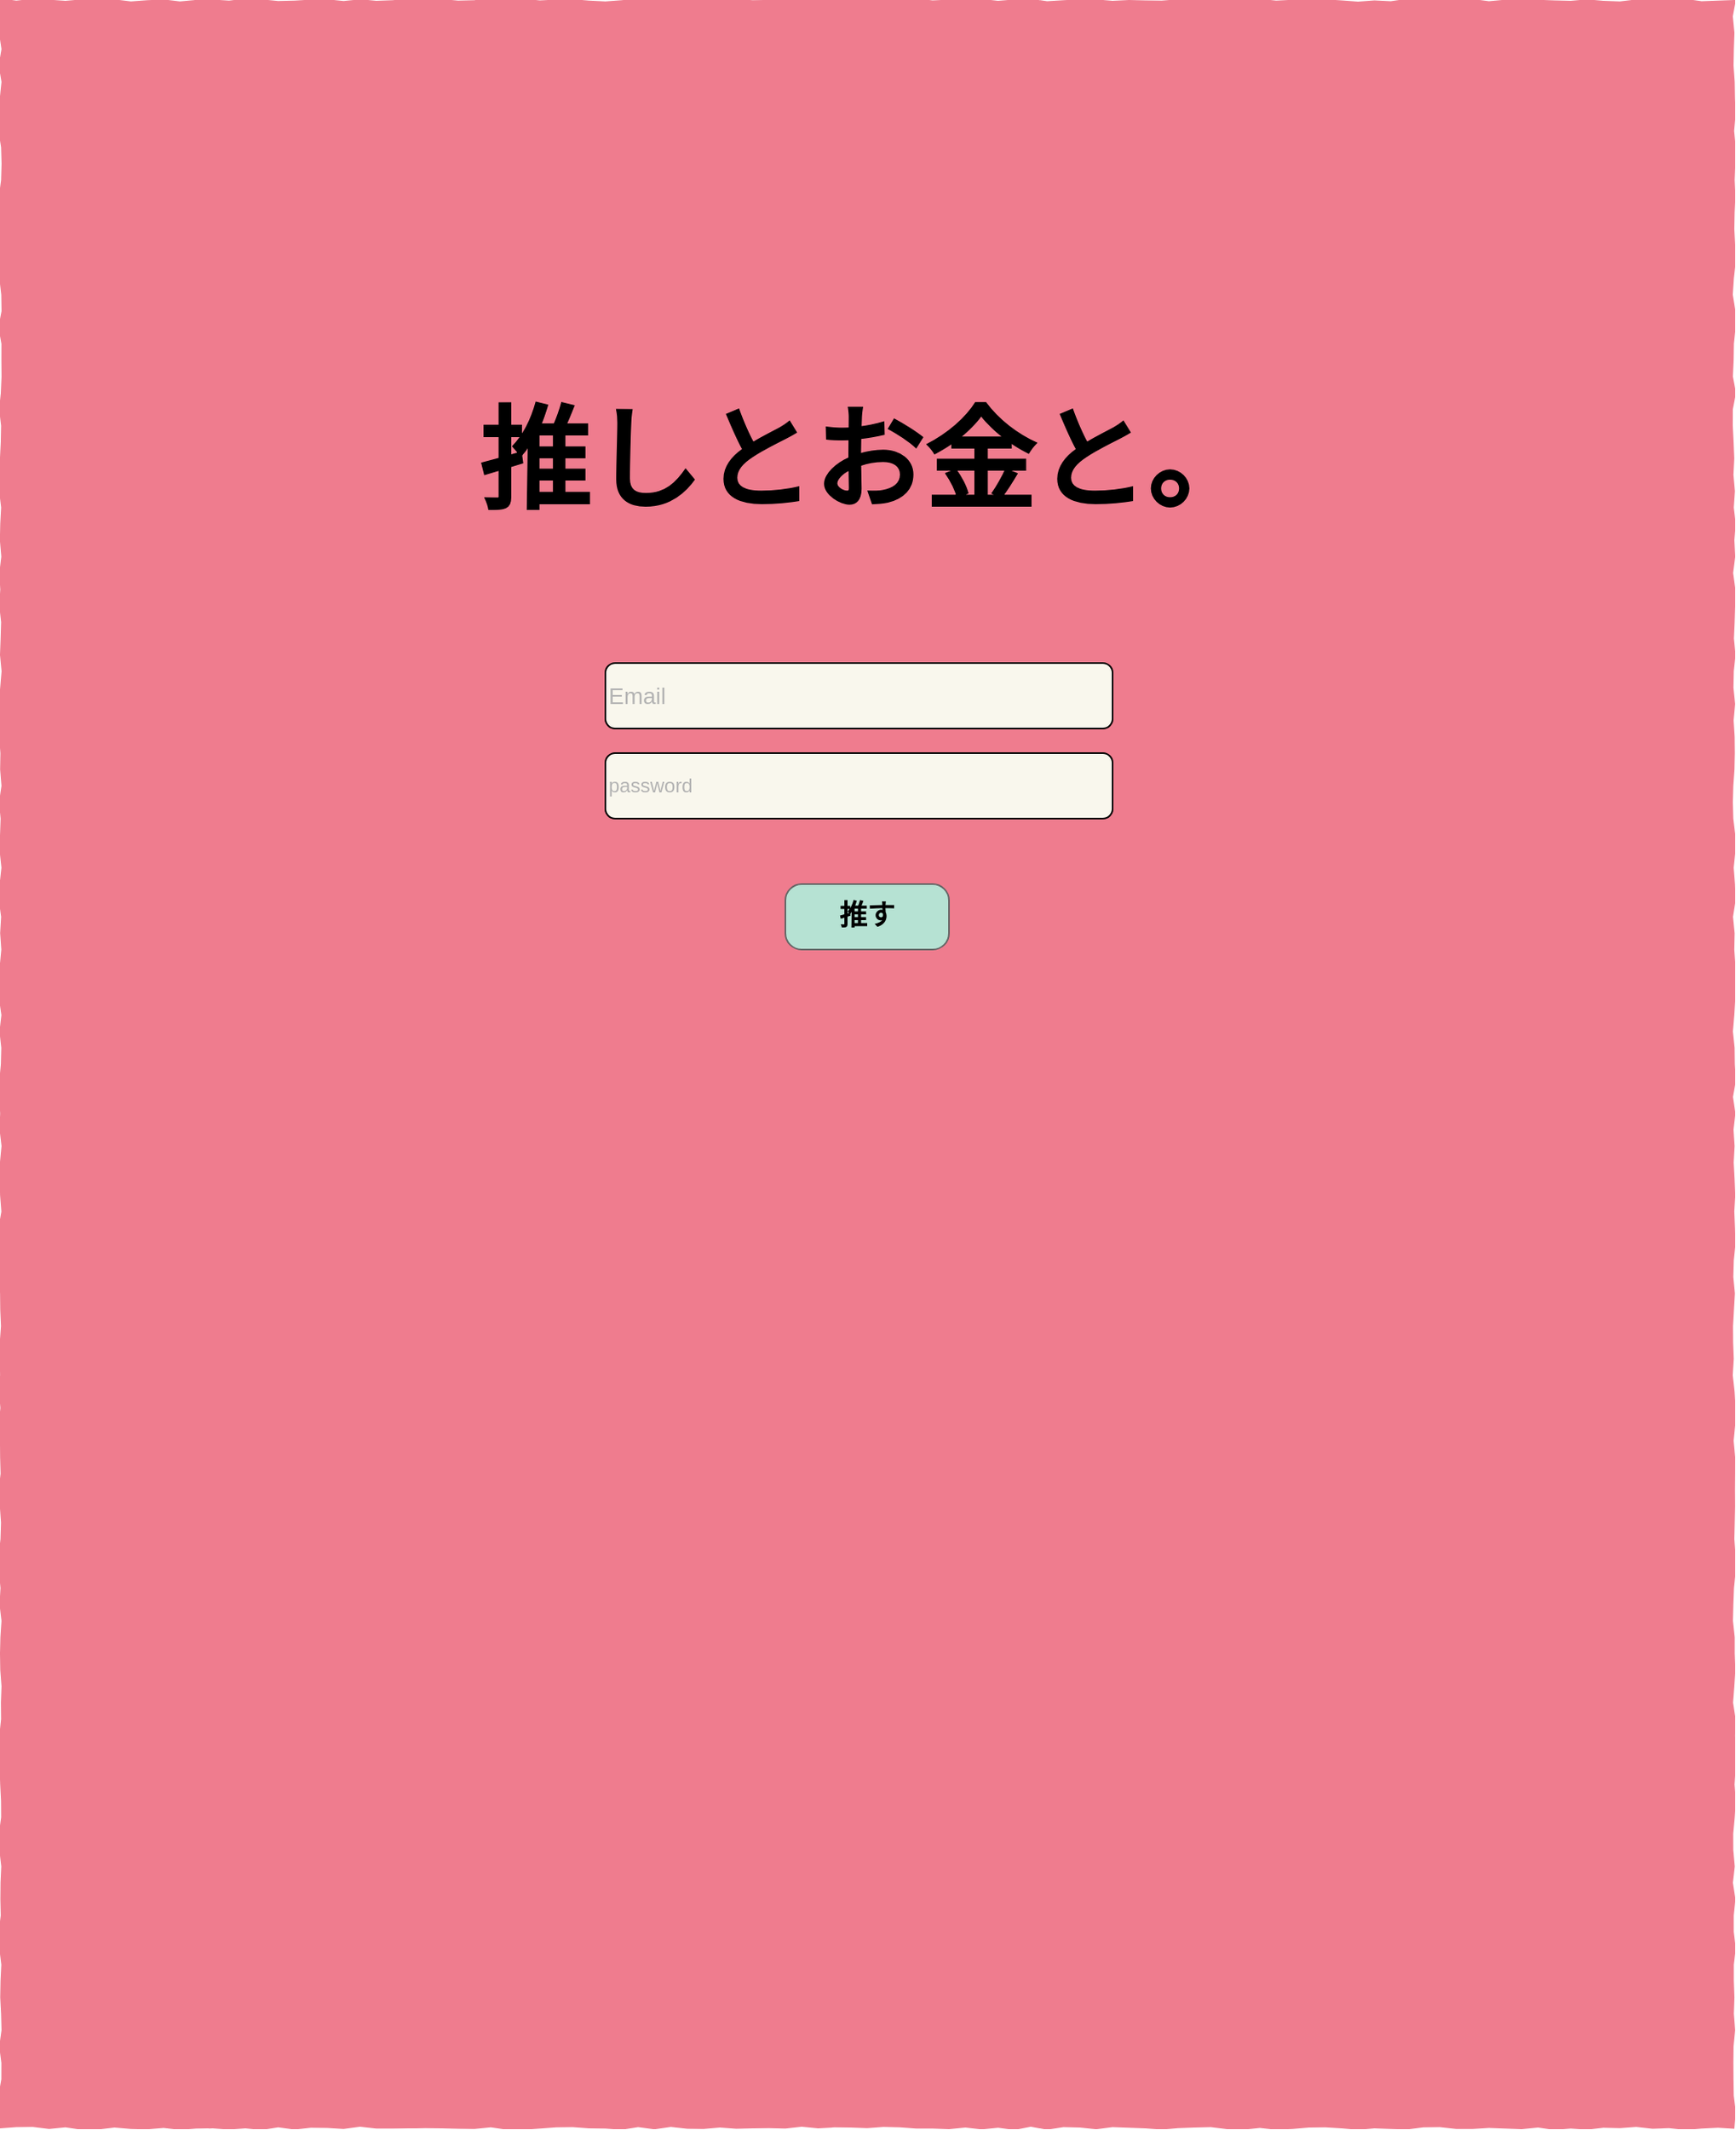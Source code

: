 <mxfile version="15.7.3" type="github" pages="15">
  <diagram id="UxVFxGpKfsYg7zSkrFi4" name="ログイン画面">
    <mxGraphModel dx="1564" dy="1014" grid="1" gridSize="10" guides="1" tooltips="1" connect="1" arrows="1" fold="1" page="1" pageScale="1" pageWidth="1100" pageHeight="850" math="0" shadow="0">
      <root>
        <mxCell id="chL5t6j-_qPZ0_r-l7LH-0" />
        <mxCell id="chL5t6j-_qPZ0_r-l7LH-1" parent="chL5t6j-_qPZ0_r-l7LH-0" />
        <mxCell id="VtDj1cFA3DahUaQBhV_i-0" value="" style="whiteSpace=wrap;html=1;rounded=0;shadow=0;labelBackgroundColor=none;strokeWidth=1;fontFamily=Helvetica;fontSize=12;align=center;comic=1;strokeColor=none;fillColor=#EF7C8E;fontColor=none;noLabel=1;" parent="chL5t6j-_qPZ0_r-l7LH-1" vertex="1">
          <mxGeometry x="20" y="20" width="1060" height="1300" as="geometry" />
        </mxCell>
        <mxCell id="vUNmke9pMDpvEQRWQD40-0" value="&lt;h1&gt;&lt;font style=&quot;font-size: 68px ; line-height: 1&quot;&gt;推しとお金と。&lt;/font&gt;&lt;/h1&gt;" style="text;strokeColor=none;fillColor=none;html=1;fontSize=68;fontStyle=1;verticalAlign=middle;align=center;rounded=0;shadow=0;labelBackgroundColor=none;sketch=0;fontFamily=Dela Gothic One;fontSource=https%3A%2F%2Ffonts.googleapis.com%2Fcss%3Ffamily%3DDela%2BGothic%2BOne;fontColor=default;labelBorderColor=none;gradientColor=#ffffff;gradientDirection=north;" parent="chL5t6j-_qPZ0_r-l7LH-1" vertex="1">
          <mxGeometry x="250" y="180" width="600" height="200" as="geometry" />
        </mxCell>
        <mxCell id="b3vnI4x36vE1d_46bEfG-0" value="Email" style="rounded=1;whiteSpace=wrap;html=1;fontColor=#B3B3B3;fontSize=14;align=left;fillColor=#F9F7ED;" vertex="1" parent="chL5t6j-_qPZ0_r-l7LH-1">
          <mxGeometry x="390" y="425" width="310" height="40" as="geometry" />
        </mxCell>
        <mxCell id="b3vnI4x36vE1d_46bEfG-1" value="password" style="rounded=1;whiteSpace=wrap;html=1;align=left;fontColor=#B3B3B3;fillColor=#F9F7ED;" vertex="1" parent="chL5t6j-_qPZ0_r-l7LH-1">
          <mxGeometry x="390" y="480" width="310" height="40" as="geometry" />
        </mxCell>
        <mxCell id="b3vnI4x36vE1d_46bEfG-2" value="推す" style="strokeWidth=1;shadow=0;dashed=0;align=center;html=1;shape=mxgraph.mockup.buttons.button;strokeColor=#666666;fontColor=#000000;mainText=;buttonStyle=round;fontSize=17;fontStyle=1;fillColor=#B6E2D3;whiteSpace=wrap;" vertex="1" parent="chL5t6j-_qPZ0_r-l7LH-1">
          <mxGeometry x="500" y="560" width="100" height="40" as="geometry" />
        </mxCell>
      </root>
    </mxGraphModel>
  </diagram>
  <diagram name="トップ" id="03018318-947c-dd8e-b7a3-06fadd420f32">
    <mxGraphModel dx="1564" dy="1014" grid="1" gridSize="10" guides="1" tooltips="1" connect="1" arrows="1" fold="1" page="1" pageScale="1" pageWidth="1100" pageHeight="850" background="none" math="0" shadow="0">
      <root>
        <mxCell id="0" />
        <mxCell id="1" parent="0" />
        <mxCell id="677b7b8949515195-1" value="" style="whiteSpace=wrap;html=1;rounded=0;shadow=0;labelBackgroundColor=none;strokeWidth=1;fontFamily=Verdana;fontSize=12;align=center;comic=1;strokeColor=#FAE8E0;fillColor=#FAE8E0;fontColor=#ffffff;" parent="1" vertex="1">
          <mxGeometry x="20" y="20" width="1060" height="2000" as="geometry" />
        </mxCell>
        <mxCell id="yaczlZ2EXRmRVQACX1jq-32" value="" style="whiteSpace=wrap;html=1;rounded=0;shadow=0;labelBackgroundColor=none;strokeWidth=2;fontFamily=Verdana;fontSize=12;align=center;comic=1;perimeterSpacing=0;strokeColor=#EBE0D0;fillColor=#EF7C8E;" parent="1" vertex="1">
          <mxGeometry x="40" y="190" width="690" height="500" as="geometry" />
        </mxCell>
        <mxCell id="yaczlZ2EXRmRVQACX1jq-25" value="" style="verticalLabelPosition=bottom;shadow=0;dashed=0;align=center;html=1;verticalAlign=top;strokeWidth=1;shape=mxgraph.mockup.graphics.simpleIcon;strokeColor=#999999;rounded=1;fontSize=18;fillColor=none;" parent="1" vertex="1">
          <mxGeometry x="60" y="210" width="650" height="360" as="geometry" />
        </mxCell>
        <mxCell id="yaczlZ2EXRmRVQACX1jq-33" value="" style="whiteSpace=wrap;html=1;rounded=0;shadow=0;labelBackgroundColor=none;strokeWidth=2;fontFamily=Verdana;fontSize=12;align=center;comic=1;perimeterSpacing=0;strokeColor=#D8A7B1;fillColor=#D8A7B1;" parent="1" vertex="1">
          <mxGeometry x="40" y="1350" width="690" height="580" as="geometry" />
        </mxCell>
        <mxCell id="yaczlZ2EXRmRVQACX1jq-29" value="" style="whiteSpace=wrap;html=1;rounded=0;shadow=0;labelBackgroundColor=none;strokeWidth=2;fontFamily=Verdana;fontSize=12;align=center;comic=1;perimeterSpacing=0;strokeColor=#B6E2D3;fillColor=#B6E2D3;" parent="1" vertex="1">
          <mxGeometry x="40" y="730" width="690" height="580" as="geometry" />
        </mxCell>
        <mxCell id="677b7b8949515195-2" value="&lt;h2&gt;&lt;font face=&quot;Dela Gothic One&quot; data-font-src=&quot;https://fonts.googleapis.com/css?family=Dela+Gothic+One&quot;&gt;推しとお金と。&lt;/font&gt;&lt;/h2&gt;" style="whiteSpace=wrap;html=1;rounded=0;shadow=0;labelBackgroundColor=none;strokeWidth=1;fontFamily=Verdana;fontSize=28;align=center;comic=1;fillColor=none;strokeColor=none;" parent="1" vertex="1">
          <mxGeometry x="40" y="40" width="300" height="80" as="geometry" />
        </mxCell>
        <mxCell id="677b7b8949515195-9" value="" style="line;strokeWidth=1;html=1;rounded=0;shadow=0;labelBackgroundColor=none;fillColor=none;fontFamily=Verdana;fontSize=14;fontColor=#000000;align=center;comic=1;" parent="1" vertex="1">
          <mxGeometry x="20" y="140" width="1060" height="10" as="geometry" />
        </mxCell>
        <mxCell id="677b7b8949515195-26" value="" style="whiteSpace=wrap;html=1;rounded=0;shadow=0;labelBackgroundColor=none;strokeWidth=1;fontFamily=Verdana;fontSize=12;align=center;comic=1;fillColor=#F9F7ED;strokeColor=#36393d;" parent="1" vertex="1">
          <mxGeometry x="750" y="190" width="310" height="310" as="geometry" />
        </mxCell>
        <mxCell id="677b7b8949515195-42" value="カレンダー" style="text;html=1;points=[];align=center;verticalAlign=middle;spacingTop=-4;fontSize=14;fontFamily=Verdana" parent="1" vertex="1">
          <mxGeometry x="820" y="335" width="170" height="20" as="geometry" />
        </mxCell>
        <mxCell id="yaczlZ2EXRmRVQACX1jq-4" value="" style="verticalLabelPosition=bottom;shadow=0;dashed=0;align=center;html=1;verticalAlign=top;strokeWidth=1;shape=mxgraph.mockup.graphics.pieChart;parts=10,20,35;partColors=#e0e0e0,#d0d0d0,#c0c0c0,#b0b0b0,#a0a0a0;strokeWidth=2;strokeColor=#E6E6E6;" parent="1" vertex="1">
          <mxGeometry x="80" y="1450" width="200" height="200" as="geometry" />
        </mxCell>
        <mxCell id="yaczlZ2EXRmRVQACX1jq-24" value="メモリー" style="text;html=1;points=[];align=center;verticalAlign=middle;spacingTop=-4;fontSize=20;fontFamily=Verdana;fontStyle=1" parent="1" vertex="1">
          <mxGeometry x="300" y="750" width="170" height="40" as="geometry" />
        </mxCell>
        <mxCell id="yaczlZ2EXRmRVQACX1jq-6" value="" style="whiteSpace=wrap;html=1;rounded=1;shadow=0;labelBackgroundColor=none;strokeWidth=1;fontFamily=Verdana;fontSize=12;align=center;comic=1;fillColor=#F9F7ED;" parent="1" vertex="1">
          <mxGeometry x="60" y="800" width="140" height="140" as="geometry" />
        </mxCell>
        <mxCell id="yaczlZ2EXRmRVQACX1jq-7" value="" style="whiteSpace=wrap;html=1;rounded=1;shadow=0;labelBackgroundColor=none;strokeWidth=1;fontFamily=Verdana;fontSize=12;align=center;comic=1;fillColor=#F9F7ED;" parent="1" vertex="1">
          <mxGeometry x="230" y="800" width="140" height="140" as="geometry" />
        </mxCell>
        <mxCell id="yaczlZ2EXRmRVQACX1jq-8" value="" style="whiteSpace=wrap;html=1;rounded=1;shadow=0;labelBackgroundColor=none;strokeWidth=1;fontFamily=Verdana;fontSize=12;align=center;comic=1;fillColor=#F9F7ED;" parent="1" vertex="1">
          <mxGeometry x="400" y="800" width="140" height="140" as="geometry" />
        </mxCell>
        <mxCell id="yaczlZ2EXRmRVQACX1jq-9" value="" style="whiteSpace=wrap;html=1;rounded=1;shadow=0;labelBackgroundColor=none;strokeWidth=1;fontFamily=Verdana;fontSize=12;align=center;comic=1;fillColor=#F9F7ED;" parent="1" vertex="1">
          <mxGeometry x="570" y="800" width="140" height="140" as="geometry" />
        </mxCell>
        <mxCell id="yaczlZ2EXRmRVQACX1jq-12" value="" style="whiteSpace=wrap;html=1;rounded=1;shadow=0;labelBackgroundColor=none;strokeWidth=1;fontFamily=Verdana;fontSize=12;align=center;comic=1;fillColor=#F9F7ED;" parent="1" vertex="1">
          <mxGeometry x="60" y="960" width="140" height="140" as="geometry" />
        </mxCell>
        <mxCell id="yaczlZ2EXRmRVQACX1jq-13" value="" style="whiteSpace=wrap;html=1;rounded=1;shadow=0;labelBackgroundColor=none;strokeWidth=1;fontFamily=Verdana;fontSize=12;align=center;comic=1;fillColor=#F9F7ED;" parent="1" vertex="1">
          <mxGeometry x="230" y="960" width="140" height="140" as="geometry" />
        </mxCell>
        <mxCell id="yaczlZ2EXRmRVQACX1jq-14" value="" style="whiteSpace=wrap;html=1;rounded=1;shadow=0;labelBackgroundColor=none;strokeWidth=1;fontFamily=Verdana;fontSize=12;align=center;comic=1;fillColor=#F9F7ED;" parent="1" vertex="1">
          <mxGeometry x="400" y="960" width="140" height="140" as="geometry" />
        </mxCell>
        <mxCell id="yaczlZ2EXRmRVQACX1jq-15" value="" style="whiteSpace=wrap;html=1;rounded=1;shadow=0;labelBackgroundColor=none;strokeWidth=1;fontFamily=Verdana;fontSize=12;align=center;comic=1;fillColor=#F9F7ED;" parent="1" vertex="1">
          <mxGeometry x="570" y="955" width="140" height="140" as="geometry" />
        </mxCell>
        <mxCell id="yaczlZ2EXRmRVQACX1jq-22" value="" style="whiteSpace=wrap;html=1;rounded=1;shadow=0;labelBackgroundColor=none;strokeWidth=1;fontFamily=Verdana;fontSize=12;align=center;comic=1;fillColor=#F9F7ED;" parent="1" vertex="1">
          <mxGeometry x="60" y="1120" width="140" height="140" as="geometry" />
        </mxCell>
        <mxCell id="yaczlZ2EXRmRVQACX1jq-23" value="" style="whiteSpace=wrap;html=1;rounded=1;shadow=0;labelBackgroundColor=none;strokeWidth=1;fontFamily=Verdana;fontSize=12;align=center;comic=1;fillColor=#F9F7ED;" parent="1" vertex="1">
          <mxGeometry x="230" y="1120" width="140" height="140" as="geometry" />
        </mxCell>
        <mxCell id="yaczlZ2EXRmRVQACX1jq-34" value="お金の管理" style="text;html=1;points=[];align=center;verticalAlign=middle;spacingTop=-4;fontSize=20;fontFamily=Verdana;fontStyle=1" parent="1" vertex="1">
          <mxGeometry x="300" y="1370" width="170" height="40" as="geometry" />
        </mxCell>
        <mxCell id="yaczlZ2EXRmRVQACX1jq-35" value="" style="verticalLabelPosition=bottom;shadow=0;dashed=0;align=center;html=1;verticalAlign=top;strokeWidth=1;shape=mxgraph.mockup.graphics.pieChart;parts=10,20,35;partColors=#e0e0e0,#d0d0d0,#c0c0c0,#b0b0b0,#a0a0a0;strokeWidth=2;strokeColor=#E6E6E6;" parent="1" vertex="1">
          <mxGeometry x="490" y="1450" width="200" height="200" as="geometry" />
        </mxCell>
        <mxCell id="yaczlZ2EXRmRVQACX1jq-36" value="支出" style="text;html=1;points=[];align=center;verticalAlign=middle;spacingTop=-4;fontSize=20;fontFamily=Verdana;fontStyle=1" parent="1" vertex="1">
          <mxGeometry x="95" y="1410" width="170" height="40" as="geometry" />
        </mxCell>
        <mxCell id="yaczlZ2EXRmRVQACX1jq-37" value="推し貯金" style="text;html=1;points=[];align=center;verticalAlign=middle;spacingTop=-4;fontSize=20;fontFamily=Verdana;fontStyle=1" parent="1" vertex="1">
          <mxGeometry x="505" y="1410" width="170" height="40" as="geometry" />
        </mxCell>
        <mxCell id="yaczlZ2EXRmRVQACX1jq-38" value="&lt;ul&gt;&lt;li&gt;コンサート&lt;/li&gt;&lt;li&gt;演劇&lt;/li&gt;&lt;li&gt;配信&lt;/li&gt;&lt;li&gt;CD&lt;/li&gt;&lt;li&gt;雑誌&lt;/li&gt;&lt;/ul&gt;" style="text;strokeColor=none;fillColor=none;html=1;whiteSpace=wrap;verticalAlign=top;overflow=hidden;rounded=0;shadow=0;sketch=0;fontSize=20;" parent="1" vertex="1">
          <mxGeometry x="50" y="1700" width="260" height="200" as="geometry" />
        </mxCell>
        <mxCell id="yaczlZ2EXRmRVQACX1jq-39" value="&lt;ul&gt;&lt;li&gt;コンサート&lt;/li&gt;&lt;li&gt;主演舞台&lt;/li&gt;&lt;li&gt;TV出演(グループ)&lt;/li&gt;&lt;li&gt;TV出演(単発)&lt;/li&gt;&lt;li&gt;雑誌(グループ)&lt;/li&gt;&lt;li&gt;雑誌(単発)&lt;/li&gt;&lt;/ul&gt;" style="text;strokeColor=none;fillColor=none;html=1;whiteSpace=wrap;verticalAlign=top;overflow=hidden;rounded=0;shadow=0;sketch=0;fontSize=20;" parent="1" vertex="1">
          <mxGeometry x="460" y="1700" width="260" height="200" as="geometry" />
        </mxCell>
        <mxCell id="yaczlZ2EXRmRVQACX1jq-2" value="推しの画像" style="text;html=1;points=[];align=center;verticalAlign=middle;spacingTop=-4;fontSize=14;fontFamily=Verdana" parent="1" vertex="1">
          <mxGeometry x="300" y="390" width="170" height="20" as="geometry" />
        </mxCell>
        <mxCell id="yaczlZ2EXRmRVQACX1jq-41" value="&lt;div style=&quot;font-size: 14px&quot;&gt;&lt;span style=&quot;font-weight: normal ; font-size: 14px&quot;&gt;&lt;font style=&quot;font-size: 14px&quot;&gt;なまえ　　　：山田太郎&lt;/font&gt;&lt;/span&gt;&lt;/div&gt;&lt;div style=&quot;font-size: 14px&quot;&gt;&lt;span style=&quot;font-weight: normal ; font-size: 14px&quot;&gt;&lt;font style=&quot;font-size: 14px&quot;&gt;たんじょうび：yyyy/mm/dd&lt;/font&gt;&lt;/span&gt;&lt;/div&gt;&lt;div style=&quot;font-size: 14px&quot;&gt;&lt;span style=&quot;font-weight: 400&quot;&gt;あいじょうど：100%&lt;/span&gt;&lt;/div&gt;" style="text;strokeColor=none;fillColor=none;html=1;fontSize=14;fontStyle=1;verticalAlign=top;align=left;rounded=0;shadow=0;labelBackgroundColor=none;sketch=0;" parent="1" vertex="1">
          <mxGeometry x="60" y="580" width="650" height="80" as="geometry" />
        </mxCell>
        <mxCell id="q1EqOqQfWIgQhFBcWWkm-1" value="" style="verticalLabelPosition=bottom;shadow=0;dashed=0;align=center;html=1;verticalAlign=top;strokeWidth=1;shape=mxgraph.mockup.graphics.simpleIcon;strokeColor=#999999;rounded=1;fontSize=18;fillColor=none;" vertex="1" parent="1">
          <mxGeometry x="70" y="810" width="120" height="120" as="geometry" />
        </mxCell>
        <mxCell id="q1EqOqQfWIgQhFBcWWkm-2" value="No.1" style="text;strokeColor=none;fillColor=none;html=1;fontSize=24;fontStyle=1;verticalAlign=middle;align=center;rounded=0;shadow=0;glass=0;sketch=0;fontColor=#000000;" vertex="1" parent="1">
          <mxGeometry x="40" y="797" width="100" height="40" as="geometry" />
        </mxCell>
        <mxCell id="q1EqOqQfWIgQhFBcWWkm-3" value="" style="html=1;verticalLabelPosition=bottom;align=center;labelBackgroundColor=#ffffff;verticalAlign=top;strokeWidth=2;strokeColor=none;shadow=0;dashed=0;shape=mxgraph.ios7.icons.heart;rounded=1;fontSize=18;fillColor=#FAE8E0;" vertex="1" parent="1">
          <mxGeometry x="670" y="630" width="40" height="40" as="geometry" />
        </mxCell>
        <mxCell id="CaS9_FE52fElYKPDHRQ8-1" value="投稿" style="whiteSpace=wrap;html=1;rounded=0;shadow=0;labelBackgroundColor=none;strokeWidth=1;fontFamily=Verdana;fontSize=14;align=center;comic=1;fillColor=none;strokeColor=none;verticalAlign=bottom;fontStyle=1" vertex="1" parent="1">
          <mxGeometry x="850" y="40" width="80" height="90" as="geometry" />
        </mxCell>
        <mxCell id="CaS9_FE52fElYKPDHRQ8-2" value="わたし" style="whiteSpace=wrap;html=1;rounded=0;shadow=0;labelBackgroundColor=none;strokeWidth=1;fontFamily=Verdana;fontSize=14;align=center;comic=1;fillColor=none;strokeColor=none;verticalAlign=bottom;fontStyle=1" vertex="1" parent="1">
          <mxGeometry x="980" y="40" width="80" height="90" as="geometry" />
        </mxCell>
        <mxCell id="CaS9_FE52fElYKPDHRQ8-3" value="お金" style="whiteSpace=wrap;html=1;rounded=0;shadow=0;labelBackgroundColor=none;strokeWidth=1;fontFamily=Verdana;fontSize=14;align=center;comic=1;fillColor=none;strokeColor=none;verticalAlign=bottom;fontStyle=1" vertex="1" parent="1">
          <mxGeometry x="910" y="40" width="80" height="90" as="geometry" />
        </mxCell>
        <mxCell id="CaS9_FE52fElYKPDHRQ8-4" value="メモリー" style="whiteSpace=wrap;html=1;rounded=0;shadow=0;labelBackgroundColor=none;strokeWidth=1;fontFamily=Verdana;fontSize=14;align=center;comic=1;fillColor=none;strokeColor=none;verticalAlign=bottom;fontStyle=1" vertex="1" parent="1">
          <mxGeometry x="780" y="40" width="80" height="90" as="geometry" />
        </mxCell>
        <mxCell id="CaS9_FE52fElYKPDHRQ8-5" value="" style="html=1;verticalLabelPosition=bottom;align=center;labelBackgroundColor=default;verticalAlign=top;strokeWidth=2;strokeColor=#000000;shadow=0;dashed=0;shape=mxgraph.ios7.icons.edit;rounded=1;fontSize=18;fillColor=#B6E2D3;" vertex="1" parent="1">
          <mxGeometry x="800" y="60" width="40" height="40" as="geometry" />
        </mxCell>
        <mxCell id="CaS9_FE52fElYKPDHRQ8-6" value="" style="html=1;verticalLabelPosition=bottom;align=center;labelBackgroundColor=#ffffff;verticalAlign=top;strokeWidth=2;strokeColor=#000000;shadow=0;dashed=0;shape=mxgraph.ios7.icons.heart;rounded=1;fontSize=18;fillColor=#EF7C8E;" vertex="1" parent="1">
          <mxGeometry x="730" y="65" width="40" height="40" as="geometry" />
        </mxCell>
        <mxCell id="CaS9_FE52fElYKPDHRQ8-7" value="" style="html=1;verticalLabelPosition=bottom;align=center;labelBackgroundColor=#ffffff;verticalAlign=top;strokeWidth=2;strokeColor=#000000;shadow=0;dashed=0;shape=mxgraph.ios7.icons.calculator;rounded=0;sketch=0;fontSize=18;fillColor=#D8A7B1;" vertex="1" parent="1">
          <mxGeometry x="935" y="65" width="30" height="40" as="geometry" />
        </mxCell>
        <mxCell id="CaS9_FE52fElYKPDHRQ8-8" value="" style="html=1;verticalLabelPosition=bottom;align=center;labelBackgroundColor=#ffffff;verticalAlign=top;strokeWidth=2;strokeColor=#000000;shadow=0;dashed=0;shape=mxgraph.ios7.icons.user;rounded=0;sketch=0;fontSize=14;fillColor=none;" vertex="1" parent="1">
          <mxGeometry x="1000" y="60" width="40" height="40" as="geometry" />
        </mxCell>
        <mxCell id="CaS9_FE52fElYKPDHRQ8-9" value="" style="shape=image;html=1;verticalAlign=top;verticalLabelPosition=bottom;labelBackgroundColor=#ffffff;imageAspect=0;aspect=fixed;image=https://cdn4.iconfinder.com/data/icons/basic-user-interface-elements/700/edit-change-pencil-128.png;rounded=0;shadow=0;glass=0;sketch=0;fontSize=14;fontColor=#000000;strokeColor=#000000;fillColor=#FAE8E0;" vertex="1" parent="1">
          <mxGeometry x="870" y="65" width="40" height="40" as="geometry" />
        </mxCell>
        <mxCell id="CaS9_FE52fElYKPDHRQ8-10" value="推し" style="whiteSpace=wrap;html=1;rounded=0;shadow=0;labelBackgroundColor=none;strokeWidth=1;fontFamily=Verdana;fontSize=14;align=center;comic=1;fillColor=none;strokeColor=none;verticalAlign=bottom;fontStyle=1" vertex="1" parent="1">
          <mxGeometry x="710" y="40" width="80" height="90" as="geometry" />
        </mxCell>
      </root>
    </mxGraphModel>
  </diagram>
  <diagram id="2QcqY6AXD7hYFMSb13DG" name="メモリー">
    <mxGraphModel dx="1564" dy="1014" grid="1" gridSize="10" guides="1" tooltips="1" connect="1" arrows="1" fold="1" page="1" pageScale="1" pageWidth="1100" pageHeight="850" math="0" shadow="0">
      <root>
        <mxCell id="-rIyNbKl4Dou8ZkfTj_H-0" />
        <mxCell id="-rIyNbKl4Dou8ZkfTj_H-1" parent="-rIyNbKl4Dou8ZkfTj_H-0" />
        <mxCell id="AClEbfUBYzWPLddE4YGz-0" value="" style="whiteSpace=wrap;html=1;rounded=0;shadow=0;labelBackgroundColor=none;strokeWidth=1;fontFamily=Verdana;fontSize=12;align=center;comic=1;strokeColor=#FAE8E0;fillColor=#FAE8E0;fontColor=#ffffff;" parent="-rIyNbKl4Dou8ZkfTj_H-1" vertex="1">
          <mxGeometry x="20" y="10" width="1060" height="2300" as="geometry" />
        </mxCell>
        <mxCell id="3t6Vk11gN6ZwAq6YirDO-7" value="" style="whiteSpace=wrap;html=1;rounded=0;shadow=0;labelBackgroundColor=none;strokeWidth=1;fontFamily=Verdana;fontSize=12;align=center;comic=1;fillColor=#F9F7ED;strokeColor=#36393d;" vertex="1" parent="-rIyNbKl4Dou8ZkfTj_H-1">
          <mxGeometry x="730" y="530" width="310" height="310" as="geometry" />
        </mxCell>
        <mxCell id="AClEbfUBYzWPLddE4YGz-9" value="&lt;h2&gt;&lt;font face=&quot;Dela Gothic One&quot; data-font-src=&quot;https://fonts.googleapis.com/css?family=Dela+Gothic+One&quot;&gt;推しとお金と。&lt;/font&gt;&lt;/h2&gt;" style="whiteSpace=wrap;html=1;rounded=0;shadow=0;labelBackgroundColor=none;strokeWidth=1;fontFamily=Verdana;fontSize=28;align=center;comic=1;fillColor=none;strokeColor=none;" parent="-rIyNbKl4Dou8ZkfTj_H-1" vertex="1">
          <mxGeometry x="40" y="40" width="300" height="80" as="geometry" />
        </mxCell>
        <mxCell id="AClEbfUBYzWPLddE4YGz-10" value="" style="line;strokeWidth=1;html=1;rounded=0;shadow=0;labelBackgroundColor=none;fillColor=none;fontFamily=Verdana;fontSize=14;fontColor=#000000;align=center;comic=1;" parent="-rIyNbKl4Dou8ZkfTj_H-1" vertex="1">
          <mxGeometry x="20" y="140" width="1060" height="10" as="geometry" />
        </mxCell>
        <mxCell id="aaluWo__qkmPJyJriWds-0" value="" style="whiteSpace=wrap;html=1;rounded=0;shadow=0;labelBackgroundColor=none;strokeWidth=1;fontFamily=Verdana;fontSize=12;align=center;comic=1;fillColor=#F9F7ED;strokeColor=#36393d;" vertex="1" parent="-rIyNbKl4Dou8ZkfTj_H-1">
          <mxGeometry x="730" y="200" width="310" height="310" as="geometry" />
        </mxCell>
        <mxCell id="aaluWo__qkmPJyJriWds-1" value="カレンダー" style="text;html=1;points=[];align=center;verticalAlign=middle;spacingTop=-4;fontSize=14;fontFamily=Verdana" vertex="1" parent="-rIyNbKl4Dou8ZkfTj_H-1">
          <mxGeometry x="800" y="345" width="170" height="20" as="geometry" />
        </mxCell>
        <mxCell id="N6bOfU00B65bswanYSPk-3" value="演劇" style="whiteSpace=wrap;html=1;rounded=1;shadow=0;labelBackgroundColor=none;strokeWidth=1;fontFamily=Verdana;fontSize=12;align=center;comic=1;fillColor=#B6E2D3;strokeColor=#36393d;" vertex="1" parent="-rIyNbKl4Dou8ZkfTj_H-1">
          <mxGeometry x="750" y="600" width="70" height="30" as="geometry" />
        </mxCell>
        <mxCell id="N6bOfU00B65bswanYSPk-4" value="〇〇シアター" style="whiteSpace=wrap;html=1;rounded=1;shadow=0;labelBackgroundColor=none;strokeWidth=1;fontFamily=Verdana;fontSize=12;align=center;comic=1;fillColor=#B6E2D3;strokeColor=#36393d;" vertex="1" parent="-rIyNbKl4Dou8ZkfTj_H-1">
          <mxGeometry x="840" y="600" width="80" height="30" as="geometry" />
        </mxCell>
        <mxCell id="N6bOfU00B65bswanYSPk-5" value="〇〇くん" style="whiteSpace=wrap;html=1;rounded=1;shadow=0;labelBackgroundColor=none;strokeWidth=1;fontFamily=Verdana;fontSize=12;align=center;comic=1;fillColor=#B6E2D3;strokeColor=#36393d;" vertex="1" parent="-rIyNbKl4Dou8ZkfTj_H-1">
          <mxGeometry x="940" y="600" width="70" height="30" as="geometry" />
        </mxCell>
        <mxCell id="N6bOfU00B65bswanYSPk-6" value="" style="whiteSpace=wrap;html=1;rounded=0;shadow=0;labelBackgroundColor=none;strokeWidth=1;fontFamily=Verdana;fontSize=12;align=center;comic=1;fillColor=#F9F7ED;strokeColor=#36393d;" vertex="1" parent="-rIyNbKl4Dou8ZkfTj_H-1">
          <mxGeometry x="40" y="205" width="650" height="800" as="geometry" />
        </mxCell>
        <mxCell id="3t6Vk11gN6ZwAq6YirDO-0" value="" style="verticalLabelPosition=bottom;shadow=0;dashed=0;align=center;html=1;verticalAlign=top;strokeWidth=1;shape=mxgraph.mockup.graphics.simpleIcon;strokeColor=#999999;rounded=1;fontSize=18;fillColor=none;" vertex="1" parent="-rIyNbKl4Dou8ZkfTj_H-1">
          <mxGeometry x="135" y="290" width="460" height="300" as="geometry" />
        </mxCell>
        <mxCell id="3t6Vk11gN6ZwAq6YirDO-8" value="タグ" style="text;html=1;points=[];align=center;verticalAlign=middle;spacingTop=-4;fontSize=14;fontFamily=Verdana;fontStyle=1" vertex="1" parent="-rIyNbKl4Dou8ZkfTj_H-1">
          <mxGeometry x="800" y="550" width="170" height="20" as="geometry" />
        </mxCell>
        <mxCell id="3t6Vk11gN6ZwAq6YirDO-10" value="コンサート" style="whiteSpace=wrap;html=1;rounded=1;shadow=0;labelBackgroundColor=none;strokeWidth=1;fontFamily=Verdana;fontSize=12;align=center;comic=1;fillColor=#B6E2D3;strokeColor=#36393d;" vertex="1" parent="-rIyNbKl4Dou8ZkfTj_H-1">
          <mxGeometry x="750" y="650" width="80" height="30" as="geometry" />
        </mxCell>
        <mxCell id="3t6Vk11gN6ZwAq6YirDO-11" value="DVD" style="whiteSpace=wrap;html=1;rounded=1;shadow=0;labelBackgroundColor=none;strokeWidth=1;fontFamily=Verdana;fontSize=12;align=center;comic=1;fillColor=#B6E2D3;strokeColor=#36393d;" vertex="1" parent="-rIyNbKl4Dou8ZkfTj_H-1">
          <mxGeometry x="850" y="650" width="70" height="30" as="geometry" />
        </mxCell>
        <mxCell id="3t6Vk11gN6ZwAq6YirDO-12" value="△△くん" style="whiteSpace=wrap;html=1;rounded=1;shadow=0;labelBackgroundColor=none;strokeWidth=1;fontFamily=Verdana;fontSize=12;align=center;comic=1;fillColor=#B6E2D3;strokeColor=#36393d;" vertex="1" parent="-rIyNbKl4Dou8ZkfTj_H-1">
          <mxGeometry x="935" y="650" width="70" height="30" as="geometry" />
        </mxCell>
        <mxCell id="3t6Vk11gN6ZwAq6YirDO-15" value="演劇" style="whiteSpace=wrap;html=1;rounded=1;shadow=0;labelBackgroundColor=none;strokeWidth=1;fontFamily=Verdana;fontSize=12;align=center;comic=1;fillColor=#B6E2D3;strokeColor=#36393d;" vertex="1" parent="-rIyNbKl4Dou8ZkfTj_H-1">
          <mxGeometry x="60" y="225" width="70" height="30" as="geometry" />
        </mxCell>
        <mxCell id="3t6Vk11gN6ZwAq6YirDO-16" value="〇〇シアター" style="whiteSpace=wrap;html=1;rounded=1;shadow=0;labelBackgroundColor=none;strokeWidth=1;fontFamily=Verdana;fontSize=12;align=center;comic=1;fillColor=#B6E2D3;strokeColor=#36393d;" vertex="1" parent="-rIyNbKl4Dou8ZkfTj_H-1">
          <mxGeometry x="150" y="225" width="80" height="30" as="geometry" />
        </mxCell>
        <mxCell id="3t6Vk11gN6ZwAq6YirDO-17" value="△△くん" style="whiteSpace=wrap;html=1;rounded=1;shadow=0;labelBackgroundColor=none;strokeWidth=1;fontFamily=Verdana;fontSize=12;align=center;comic=1;fillColor=#B6E2D3;strokeColor=#36393d;" vertex="1" parent="-rIyNbKl4Dou8ZkfTj_H-1">
          <mxGeometry x="250" y="225" width="70" height="30" as="geometry" />
        </mxCell>
        <mxCell id="3t6Vk11gN6ZwAq6YirDO-18" value="2021/11/14&lt;br style=&quot;font-size: 20px&quot;&gt;公演名　　〇〇〇&lt;br style=&quot;font-size: 20px&quot;&gt;出演者　　〇〇&lt;br style=&quot;font-size: 20px&quot;&gt;会場　　　〇〇シアター&lt;br style=&quot;font-size: 20px&quot;&gt;チケット　〇〇円&lt;br style=&quot;font-size: 20px&quot;&gt;&lt;div style=&quot;font-size: 20px&quot;&gt;&lt;span style=&quot;font-size: 20px&quot;&gt;メモ　　　〇〇〇〇〇〇〇〇&lt;/span&gt;&lt;/div&gt;" style="text;html=1;strokeColor=none;fillColor=none;align=left;verticalAlign=top;whiteSpace=wrap;rounded=0;shadow=1;glass=0;sketch=0;fontSize=20;fontColor=#000000;" vertex="1" parent="-rIyNbKl4Dou8ZkfTj_H-1">
          <mxGeometry x="60" y="615" width="640" height="350" as="geometry" />
        </mxCell>
        <mxCell id="-u4NiddzU06RPNRyiIuN-2" value="" style="shape=image;html=1;verticalAlign=top;verticalLabelPosition=bottom;labelBackgroundColor=#ffffff;imageAspect=0;aspect=fixed;image=https://cdn4.iconfinder.com/data/icons/basic-user-interface-elements/700/edit-change-pencil-128.png;rounded=0;shadow=0;glass=0;sketch=0;fontSize=14;fontColor=#000000;strokeColor=#000000;fillColor=#FAE8E0;" vertex="1" parent="-rIyNbKl4Dou8ZkfTj_H-1">
          <mxGeometry x="547.5" y="225" width="30" height="30" as="geometry" />
        </mxCell>
        <mxCell id="-u4NiddzU06RPNRyiIuN-3" value="" style="shape=image;html=1;verticalAlign=top;verticalLabelPosition=bottom;labelBackgroundColor=#ffffff;imageAspect=0;aspect=fixed;image=https://cdn0.iconfinder.com/data/icons/simple-line-48px/48/trashcan-128.png;rounded=0;shadow=0;glass=0;sketch=0;fontSize=14;fontColor=#000000;strokeColor=#000000;fillColor=#FAE8E0;" vertex="1" parent="-rIyNbKl4Dou8ZkfTj_H-1">
          <mxGeometry x="587.5" y="220" width="40" height="40" as="geometry" />
        </mxCell>
        <mxCell id="-u4NiddzU06RPNRyiIuN-6" value="" style="html=1;verticalLabelPosition=bottom;align=center;labelBackgroundColor=#ffffff;verticalAlign=top;strokeWidth=2;strokeColor=#000000;shadow=0;dashed=0;shape=mxgraph.ios7.icons.share;rounded=0;glass=0;sketch=0;fontSize=14;fontColor=#000000;fillColor=none;" vertex="1" parent="-rIyNbKl4Dou8ZkfTj_H-1">
          <mxGeometry x="642.5" y="223.5" width="25" height="33" as="geometry" />
        </mxCell>
        <mxCell id="-u4NiddzU06RPNRyiIuN-8" value="□□ホール" style="whiteSpace=wrap;html=1;rounded=1;shadow=0;labelBackgroundColor=none;strokeWidth=1;fontFamily=Verdana;fontSize=12;align=center;comic=1;fillColor=#B6E2D3;strokeColor=#36393d;" vertex="1" parent="-rIyNbKl4Dou8ZkfTj_H-1">
          <mxGeometry x="750" y="705" width="80" height="30" as="geometry" />
        </mxCell>
        <mxCell id="-u4NiddzU06RPNRyiIuN-9" value="××ツアー" style="whiteSpace=wrap;html=1;rounded=1;shadow=0;labelBackgroundColor=none;strokeWidth=1;fontFamily=Verdana;fontSize=12;align=center;comic=1;fillColor=#B6E2D3;strokeColor=#36393d;" vertex="1" parent="-rIyNbKl4Dou8ZkfTj_H-1">
          <mxGeometry x="845" y="705" width="80" height="30" as="geometry" />
        </mxCell>
        <mxCell id="-u4NiddzU06RPNRyiIuN-10" value="" style="whiteSpace=wrap;html=1;rounded=0;shadow=0;labelBackgroundColor=none;strokeWidth=1;fontFamily=Verdana;fontSize=12;align=center;comic=1;fillColor=#F9F7ED;strokeColor=#36393d;" vertex="1" parent="-rIyNbKl4Dou8ZkfTj_H-1">
          <mxGeometry x="40" y="1050" width="650" height="955" as="geometry" />
        </mxCell>
        <mxCell id="-u4NiddzU06RPNRyiIuN-11" value="" style="verticalLabelPosition=bottom;shadow=0;dashed=0;align=center;html=1;verticalAlign=top;strokeWidth=1;shape=mxgraph.mockup.graphics.simpleIcon;strokeColor=#999999;rounded=1;fontSize=18;fillColor=none;" vertex="1" parent="-rIyNbKl4Dou8ZkfTj_H-1">
          <mxGeometry x="135" y="1140" width="460" height="300" as="geometry" />
        </mxCell>
        <mxCell id="-u4NiddzU06RPNRyiIuN-15" value="2021/10/ 8&lt;br style=&quot;font-size: 20px&quot;&gt;公演名　　　　××ツアー&lt;br style=&quot;font-size: 20px&quot;&gt;アーティスト　〇〇グループ&lt;br style=&quot;font-size: 20px&quot;&gt;会場　　　　　〇〇ホール&lt;br style=&quot;font-size: 20px&quot;&gt;チケット　　　〇〇円&lt;br&gt;セットリスト&lt;br&gt;&amp;nbsp; 1.aaa&amp;nbsp;&lt;br&gt;&amp;nbsp; 2.bbb&lt;br&gt;&amp;nbsp; 3.ccc&lt;br&gt;&amp;nbsp; 4.ddd&lt;br&gt;&amp;nbsp; 5.eee&lt;br&gt;&amp;nbsp; 6.fff&lt;br&gt;&amp;nbsp; 7.ggg&lt;br&gt;&amp;nbsp; 8.hhh&lt;br&gt;&amp;nbsp; 9.iii&lt;br&gt;10.jjj&lt;br&gt;&lt;br style=&quot;font-size: 20px&quot;&gt;&lt;div style=&quot;font-size: 20px&quot;&gt;&lt;span style=&quot;font-size: 20px&quot;&gt;メモ　　　　　〇〇〇〇〇〇〇〇&lt;/span&gt;&lt;/div&gt;" style="text;html=1;strokeColor=none;fillColor=none;align=left;verticalAlign=top;whiteSpace=wrap;rounded=0;shadow=1;glass=0;sketch=0;fontSize=20;fontColor=#000000;" vertex="1" parent="-rIyNbKl4Dou8ZkfTj_H-1">
          <mxGeometry x="60" y="1460" width="640" height="495" as="geometry" />
        </mxCell>
        <mxCell id="-u4NiddzU06RPNRyiIuN-19" value="コンサート" style="whiteSpace=wrap;html=1;rounded=1;shadow=0;labelBackgroundColor=none;strokeWidth=1;fontFamily=Verdana;fontSize=12;align=center;comic=1;fillColor=#B6E2D3;strokeColor=#36393d;" vertex="1" parent="-rIyNbKl4Dou8ZkfTj_H-1">
          <mxGeometry x="60" y="1070" width="80" height="30" as="geometry" />
        </mxCell>
        <mxCell id="-u4NiddzU06RPNRyiIuN-20" value="××ツアー" style="whiteSpace=wrap;html=1;rounded=1;shadow=0;labelBackgroundColor=none;strokeWidth=1;fontFamily=Verdana;fontSize=12;align=center;comic=1;fillColor=#B6E2D3;strokeColor=#36393d;" vertex="1" parent="-rIyNbKl4Dou8ZkfTj_H-1">
          <mxGeometry x="160" y="1070" width="80" height="30" as="geometry" />
        </mxCell>
        <mxCell id="-u4NiddzU06RPNRyiIuN-21" value="□□ホール" style="whiteSpace=wrap;html=1;rounded=1;shadow=0;labelBackgroundColor=none;strokeWidth=1;fontFamily=Verdana;fontSize=12;align=center;comic=1;fillColor=#B6E2D3;strokeColor=#36393d;" vertex="1" parent="-rIyNbKl4Dou8ZkfTj_H-1">
          <mxGeometry x="260" y="1070" width="80" height="30" as="geometry" />
        </mxCell>
        <mxCell id="-u4NiddzU06RPNRyiIuN-24" value="編集" style="whiteSpace=wrap;html=1;rounded=0;shadow=0;labelBackgroundColor=none;strokeWidth=1;fontFamily=Verdana;fontSize=14;align=center;comic=1;fillColor=none;strokeColor=none;verticalAlign=bottom;fontStyle=1" vertex="1" parent="-rIyNbKl4Dou8ZkfTj_H-1">
          <mxGeometry x="527.5" y="200" width="70" height="80" as="geometry" />
        </mxCell>
        <mxCell id="-u4NiddzU06RPNRyiIuN-25" value="削除" style="whiteSpace=wrap;html=1;rounded=0;shadow=0;labelBackgroundColor=none;strokeWidth=1;fontFamily=Verdana;fontSize=14;align=center;comic=1;fillColor=none;strokeColor=none;verticalAlign=bottom;fontStyle=1" vertex="1" parent="-rIyNbKl4Dou8ZkfTj_H-1">
          <mxGeometry x="572.5" y="200" width="70" height="80" as="geometry" />
        </mxCell>
        <mxCell id="-u4NiddzU06RPNRyiIuN-26" value="シェア" style="whiteSpace=wrap;html=1;rounded=0;shadow=0;labelBackgroundColor=none;strokeWidth=1;fontFamily=Verdana;fontSize=14;align=center;comic=1;fillColor=none;strokeColor=none;verticalAlign=bottom;fontStyle=1" vertex="1" parent="-rIyNbKl4Dou8ZkfTj_H-1">
          <mxGeometry x="620" y="200" width="70" height="80" as="geometry" />
        </mxCell>
        <mxCell id="-u4NiddzU06RPNRyiIuN-27" value="" style="shape=image;html=1;verticalAlign=top;verticalLabelPosition=bottom;labelBackgroundColor=#ffffff;imageAspect=0;aspect=fixed;image=https://cdn4.iconfinder.com/data/icons/basic-user-interface-elements/700/edit-change-pencil-128.png;rounded=0;shadow=0;glass=0;sketch=0;fontSize=14;fontColor=#000000;strokeColor=#000000;fillColor=#FAE8E0;" vertex="1" parent="-rIyNbKl4Dou8ZkfTj_H-1">
          <mxGeometry x="547.5" y="1075" width="30" height="30" as="geometry" />
        </mxCell>
        <mxCell id="-u4NiddzU06RPNRyiIuN-28" value="" style="shape=image;html=1;verticalAlign=top;verticalLabelPosition=bottom;labelBackgroundColor=#ffffff;imageAspect=0;aspect=fixed;image=https://cdn0.iconfinder.com/data/icons/simple-line-48px/48/trashcan-128.png;rounded=0;shadow=0;glass=0;sketch=0;fontSize=14;fontColor=#000000;strokeColor=#000000;fillColor=#FAE8E0;" vertex="1" parent="-rIyNbKl4Dou8ZkfTj_H-1">
          <mxGeometry x="587.5" y="1070" width="40" height="40" as="geometry" />
        </mxCell>
        <mxCell id="-u4NiddzU06RPNRyiIuN-29" value="" style="html=1;verticalLabelPosition=bottom;align=center;labelBackgroundColor=#ffffff;verticalAlign=top;strokeWidth=2;strokeColor=#000000;shadow=0;dashed=0;shape=mxgraph.ios7.icons.share;rounded=0;glass=0;sketch=0;fontSize=14;fontColor=#000000;fillColor=none;" vertex="1" parent="-rIyNbKl4Dou8ZkfTj_H-1">
          <mxGeometry x="642.5" y="1073.5" width="25" height="33" as="geometry" />
        </mxCell>
        <mxCell id="-u4NiddzU06RPNRyiIuN-30" value="編集" style="whiteSpace=wrap;html=1;rounded=0;shadow=0;labelBackgroundColor=none;strokeWidth=1;fontFamily=Verdana;fontSize=14;align=center;comic=1;fillColor=none;strokeColor=none;verticalAlign=bottom;fontStyle=1" vertex="1" parent="-rIyNbKl4Dou8ZkfTj_H-1">
          <mxGeometry x="527.5" y="1050" width="70" height="80" as="geometry" />
        </mxCell>
        <mxCell id="-u4NiddzU06RPNRyiIuN-31" value="削除" style="whiteSpace=wrap;html=1;rounded=0;shadow=0;labelBackgroundColor=none;strokeWidth=1;fontFamily=Verdana;fontSize=14;align=center;comic=1;fillColor=none;strokeColor=none;verticalAlign=bottom;fontStyle=1" vertex="1" parent="-rIyNbKl4Dou8ZkfTj_H-1">
          <mxGeometry x="572.5" y="1050" width="70" height="80" as="geometry" />
        </mxCell>
        <mxCell id="-u4NiddzU06RPNRyiIuN-32" value="シェア" style="whiteSpace=wrap;html=1;rounded=0;shadow=0;labelBackgroundColor=none;strokeWidth=1;fontFamily=Verdana;fontSize=14;align=center;comic=1;fillColor=none;strokeColor=none;verticalAlign=bottom;fontStyle=1" vertex="1" parent="-rIyNbKl4Dou8ZkfTj_H-1">
          <mxGeometry x="620" y="1050" width="70" height="80" as="geometry" />
        </mxCell>
        <mxCell id="-u4NiddzU06RPNRyiIuN-33" value="〇〇グループ" style="whiteSpace=wrap;html=1;rounded=1;shadow=0;labelBackgroundColor=none;strokeWidth=1;fontFamily=Verdana;fontSize=12;align=center;comic=1;fillColor=#B6E2D3;strokeColor=#36393d;" vertex="1" parent="-rIyNbKl4Dou8ZkfTj_H-1">
          <mxGeometry x="940" y="705" width="80" height="30" as="geometry" />
        </mxCell>
        <mxCell id="-u4NiddzU06RPNRyiIuN-34" value="〇〇グループ" style="whiteSpace=wrap;html=1;rounded=1;shadow=0;labelBackgroundColor=none;strokeWidth=1;fontFamily=Verdana;fontSize=12;align=center;comic=1;fillColor=#B6E2D3;strokeColor=#36393d;" vertex="1" parent="-rIyNbKl4Dou8ZkfTj_H-1">
          <mxGeometry x="360" y="1070" width="80" height="30" as="geometry" />
        </mxCell>
        <mxCell id="Rpt3-c8VLYu_AbgZ8opg-0" value="投稿" style="whiteSpace=wrap;html=1;rounded=0;shadow=0;labelBackgroundColor=none;strokeWidth=1;fontFamily=Verdana;fontSize=14;align=center;comic=1;fillColor=none;strokeColor=none;verticalAlign=bottom;fontStyle=1" vertex="1" parent="-rIyNbKl4Dou8ZkfTj_H-1">
          <mxGeometry x="850" y="40" width="80" height="90" as="geometry" />
        </mxCell>
        <mxCell id="Rpt3-c8VLYu_AbgZ8opg-1" value="わたし" style="whiteSpace=wrap;html=1;rounded=0;shadow=0;labelBackgroundColor=none;strokeWidth=1;fontFamily=Verdana;fontSize=14;align=center;comic=1;fillColor=none;strokeColor=none;verticalAlign=bottom;fontStyle=1" vertex="1" parent="-rIyNbKl4Dou8ZkfTj_H-1">
          <mxGeometry x="980" y="40" width="80" height="90" as="geometry" />
        </mxCell>
        <mxCell id="Rpt3-c8VLYu_AbgZ8opg-2" value="お金" style="whiteSpace=wrap;html=1;rounded=0;shadow=0;labelBackgroundColor=none;strokeWidth=1;fontFamily=Verdana;fontSize=14;align=center;comic=1;fillColor=none;strokeColor=none;verticalAlign=bottom;fontStyle=1" vertex="1" parent="-rIyNbKl4Dou8ZkfTj_H-1">
          <mxGeometry x="910" y="40" width="80" height="90" as="geometry" />
        </mxCell>
        <mxCell id="Rpt3-c8VLYu_AbgZ8opg-3" value="メモリー" style="whiteSpace=wrap;html=1;rounded=0;shadow=0;labelBackgroundColor=none;strokeWidth=1;fontFamily=Verdana;fontSize=14;align=center;comic=1;fillColor=none;strokeColor=none;verticalAlign=bottom;fontStyle=1" vertex="1" parent="-rIyNbKl4Dou8ZkfTj_H-1">
          <mxGeometry x="780" y="40" width="80" height="90" as="geometry" />
        </mxCell>
        <mxCell id="Rpt3-c8VLYu_AbgZ8opg-4" value="" style="html=1;verticalLabelPosition=bottom;align=center;labelBackgroundColor=default;verticalAlign=top;strokeWidth=2;strokeColor=#000000;shadow=0;dashed=0;shape=mxgraph.ios7.icons.edit;rounded=1;fontSize=18;fillColor=#B6E2D3;" vertex="1" parent="-rIyNbKl4Dou8ZkfTj_H-1">
          <mxGeometry x="800" y="60" width="40" height="40" as="geometry" />
        </mxCell>
        <mxCell id="Rpt3-c8VLYu_AbgZ8opg-5" value="" style="html=1;verticalLabelPosition=bottom;align=center;labelBackgroundColor=#ffffff;verticalAlign=top;strokeWidth=2;strokeColor=#000000;shadow=0;dashed=0;shape=mxgraph.ios7.icons.heart;rounded=1;fontSize=18;fillColor=#EF7C8E;" vertex="1" parent="-rIyNbKl4Dou8ZkfTj_H-1">
          <mxGeometry x="730" y="65" width="40" height="40" as="geometry" />
        </mxCell>
        <mxCell id="Rpt3-c8VLYu_AbgZ8opg-6" value="" style="html=1;verticalLabelPosition=bottom;align=center;labelBackgroundColor=#ffffff;verticalAlign=top;strokeWidth=2;strokeColor=#000000;shadow=0;dashed=0;shape=mxgraph.ios7.icons.calculator;rounded=0;sketch=0;fontSize=18;fillColor=#D8A7B1;" vertex="1" parent="-rIyNbKl4Dou8ZkfTj_H-1">
          <mxGeometry x="935" y="65" width="30" height="40" as="geometry" />
        </mxCell>
        <mxCell id="Rpt3-c8VLYu_AbgZ8opg-7" value="" style="html=1;verticalLabelPosition=bottom;align=center;labelBackgroundColor=#ffffff;verticalAlign=top;strokeWidth=2;strokeColor=#000000;shadow=0;dashed=0;shape=mxgraph.ios7.icons.user;rounded=0;sketch=0;fontSize=14;fillColor=none;" vertex="1" parent="-rIyNbKl4Dou8ZkfTj_H-1">
          <mxGeometry x="1000" y="60" width="40" height="40" as="geometry" />
        </mxCell>
        <mxCell id="Rpt3-c8VLYu_AbgZ8opg-8" value="" style="shape=image;html=1;verticalAlign=top;verticalLabelPosition=bottom;labelBackgroundColor=#ffffff;imageAspect=0;aspect=fixed;image=https://cdn4.iconfinder.com/data/icons/basic-user-interface-elements/700/edit-change-pencil-128.png;rounded=0;shadow=0;glass=0;sketch=0;fontSize=14;fontColor=#000000;strokeColor=#000000;fillColor=#FAE8E0;" vertex="1" parent="-rIyNbKl4Dou8ZkfTj_H-1">
          <mxGeometry x="870" y="65" width="40" height="40" as="geometry" />
        </mxCell>
        <mxCell id="Rpt3-c8VLYu_AbgZ8opg-9" value="推し" style="whiteSpace=wrap;html=1;rounded=0;shadow=0;labelBackgroundColor=none;strokeWidth=1;fontFamily=Verdana;fontSize=14;align=center;comic=1;fillColor=none;strokeColor=none;verticalAlign=bottom;fontStyle=1" vertex="1" parent="-rIyNbKl4Dou8ZkfTj_H-1">
          <mxGeometry x="710" y="40" width="80" height="90" as="geometry" />
        </mxCell>
      </root>
    </mxGraphModel>
  </diagram>
  <diagram id="BzKUsbVZ58ltG-QBaRVl" name="投稿(演劇)">
    <mxGraphModel dx="1564" dy="1014" grid="1" gridSize="10" guides="1" tooltips="1" connect="1" arrows="1" fold="1" page="1" pageScale="1" pageWidth="1100" pageHeight="850" math="0" shadow="0">
      <root>
        <mxCell id="N7euNAaVoTw3xUOSJjtm-0" />
        <mxCell id="N7euNAaVoTw3xUOSJjtm-1" parent="N7euNAaVoTw3xUOSJjtm-0" />
        <mxCell id="0CZYBA9M0XEh0pQT1MkV-0" value="" style="whiteSpace=wrap;html=1;rounded=0;shadow=0;labelBackgroundColor=none;strokeWidth=1;fontFamily=Verdana;fontSize=12;align=center;comic=1;strokeColor=#FAE8E0;fillColor=#FAE8E0;fontColor=#ffffff;" vertex="1" parent="N7euNAaVoTw3xUOSJjtm-1">
          <mxGeometry x="20" y="20" width="1060" height="1470" as="geometry" />
        </mxCell>
        <mxCell id="0CZYBA9M0XEh0pQT1MkV-6" value="&lt;h2&gt;&lt;font face=&quot;Dela Gothic One&quot; data-font-src=&quot;https://fonts.googleapis.com/css?family=Dela+Gothic+One&quot;&gt;推しとお金と。&lt;/font&gt;&lt;/h2&gt;" style="whiteSpace=wrap;html=1;rounded=0;shadow=0;labelBackgroundColor=none;strokeWidth=1;fontFamily=Verdana;fontSize=28;align=center;comic=1;fillColor=none;strokeColor=none;" vertex="1" parent="N7euNAaVoTw3xUOSJjtm-1">
          <mxGeometry x="40" y="40" width="300" height="80" as="geometry" />
        </mxCell>
        <mxCell id="0CZYBA9M0XEh0pQT1MkV-7" value="" style="line;strokeWidth=1;html=1;rounded=0;shadow=0;labelBackgroundColor=none;fillColor=none;fontFamily=Verdana;fontSize=14;fontColor=#000000;align=center;comic=1;" vertex="1" parent="N7euNAaVoTw3xUOSJjtm-1">
          <mxGeometry x="20" y="140" width="1060" height="10" as="geometry" />
        </mxCell>
        <mxCell id="0CZYBA9M0XEh0pQT1MkV-17" value="" style="whiteSpace=wrap;html=1;rounded=1;shadow=0;labelBackgroundColor=none;strokeWidth=1;fontFamily=Verdana;fontSize=12;align=center;comic=1;fillColor=#F9F7ED;strokeColor=#36393d;arcSize=3;" vertex="1" parent="N7euNAaVoTw3xUOSJjtm-1">
          <mxGeometry x="90" y="230" width="920" height="1140" as="geometry" />
        </mxCell>
        <mxCell id="KGpTsT_POLc8I_jeuJaE-0" value="演劇" style="rounded=1;whiteSpace=wrap;html=1;shadow=0;glass=0;sketch=0;fontSize=18;fontColor=#000000;strokeColor=#000000;fillColor=#B6E2D3;align=center;verticalAlign=middle;" vertex="1" parent="N7euNAaVoTw3xUOSJjtm-1">
          <mxGeometry x="100" y="190" width="120" height="40" as="geometry" />
        </mxCell>
        <mxCell id="KGpTsT_POLc8I_jeuJaE-1" value="" style="rounded=1;whiteSpace=wrap;html=1;shadow=0;glass=0;sketch=0;fontSize=18;fontColor=#000000;strokeColor=#000000;fillColor=#F9F7ED;align=center;verticalAlign=middle;" vertex="1" parent="N7euNAaVoTw3xUOSJjtm-1">
          <mxGeometry x="150" y="280" width="800" height="40" as="geometry" />
        </mxCell>
        <mxCell id="KGpTsT_POLc8I_jeuJaE-2" value="公演名" style="text;strokeColor=none;fillColor=none;html=1;fontSize=18;fontStyle=0;verticalAlign=bottom;align=left;rounded=0;shadow=0;glass=0;sketch=0;fontColor=#000000;" vertex="1" parent="N7euNAaVoTw3xUOSJjtm-1">
          <mxGeometry x="150" y="240" width="100" height="40" as="geometry" />
        </mxCell>
        <mxCell id="KGpTsT_POLc8I_jeuJaE-3" value="" style="rounded=1;whiteSpace=wrap;html=1;shadow=0;glass=0;sketch=0;fontSize=18;fontColor=#000000;strokeColor=#000000;fillColor=#F9F7ED;align=center;verticalAlign=middle;" vertex="1" parent="N7euNAaVoTw3xUOSJjtm-1">
          <mxGeometry x="150" y="380" width="800" height="40" as="geometry" />
        </mxCell>
        <mxCell id="KGpTsT_POLc8I_jeuJaE-4" value="出演者" style="text;strokeColor=none;fillColor=none;html=1;fontSize=18;fontStyle=0;verticalAlign=bottom;align=left;rounded=0;shadow=0;glass=0;sketch=0;fontColor=#000000;" vertex="1" parent="N7euNAaVoTw3xUOSJjtm-1">
          <mxGeometry x="150" y="340" width="100" height="40" as="geometry" />
        </mxCell>
        <mxCell id="KGpTsT_POLc8I_jeuJaE-5" value="" style="rounded=1;whiteSpace=wrap;html=1;shadow=0;glass=0;sketch=0;fontSize=18;fontColor=#000000;strokeColor=#000000;fillColor=#F9F7ED;align=center;verticalAlign=middle;" vertex="1" parent="N7euNAaVoTw3xUOSJjtm-1">
          <mxGeometry x="150" y="480" width="800" height="40" as="geometry" />
        </mxCell>
        <mxCell id="KGpTsT_POLc8I_jeuJaE-6" value="会場" style="text;strokeColor=none;fillColor=none;html=1;fontSize=18;fontStyle=0;verticalAlign=bottom;align=left;rounded=0;shadow=0;glass=0;sketch=0;fontColor=#000000;" vertex="1" parent="N7euNAaVoTw3xUOSJjtm-1">
          <mxGeometry x="150" y="440" width="100" height="40" as="geometry" />
        </mxCell>
        <mxCell id="KGpTsT_POLc8I_jeuJaE-7" value="" style="rounded=1;whiteSpace=wrap;html=1;shadow=0;glass=0;sketch=0;fontSize=18;fontColor=#000000;strokeColor=#000000;fillColor=#F9F7ED;align=center;verticalAlign=middle;" vertex="1" parent="N7euNAaVoTw3xUOSJjtm-1">
          <mxGeometry x="150" y="580" width="800" height="40" as="geometry" />
        </mxCell>
        <mxCell id="KGpTsT_POLc8I_jeuJaE-8" value="チケット" style="text;strokeColor=none;fillColor=none;html=1;fontSize=18;fontStyle=0;verticalAlign=bottom;align=left;rounded=0;shadow=0;glass=0;sketch=0;fontColor=#000000;" vertex="1" parent="N7euNAaVoTw3xUOSJjtm-1">
          <mxGeometry x="150" y="540" width="100" height="40" as="geometry" />
        </mxCell>
        <mxCell id="xo1NsEw_VpscCBwZ5iu_-0" value="" style="rounded=1;whiteSpace=wrap;html=1;shadow=0;glass=0;sketch=0;fontSize=18;fontColor=#000000;strokeColor=#000000;fillColor=#F9F7ED;align=center;verticalAlign=middle;arcSize=7;" vertex="1" parent="N7euNAaVoTw3xUOSJjtm-1">
          <mxGeometry x="150" y="780" width="800" height="340" as="geometry" />
        </mxCell>
        <mxCell id="xo1NsEw_VpscCBwZ5iu_-1" value="メモ" style="text;strokeColor=none;fillColor=none;html=1;fontSize=18;fontStyle=0;verticalAlign=bottom;align=left;rounded=0;shadow=0;glass=0;sketch=0;fontColor=#000000;" vertex="1" parent="N7euNAaVoTw3xUOSJjtm-1">
          <mxGeometry x="150" y="740" width="100" height="40" as="geometry" />
        </mxCell>
        <mxCell id="xo1NsEw_VpscCBwZ5iu_-2" value="ファイルの選択" style="rounded=0;whiteSpace=wrap;html=1;shadow=0;glass=0;sketch=0;fontSize=14;fontColor=#000000;strokeColor=#000000;fillColor=#F9F7ED;align=center;verticalAlign=middle;" vertex="1" parent="N7euNAaVoTw3xUOSJjtm-1">
          <mxGeometry x="150" y="1180" width="120" height="40" as="geometry" />
        </mxCell>
        <mxCell id="xo1NsEw_VpscCBwZ5iu_-3" value="画像" style="text;strokeColor=none;fillColor=none;html=1;fontSize=18;fontStyle=0;verticalAlign=bottom;align=left;rounded=0;shadow=0;glass=0;sketch=0;fontColor=#000000;" vertex="1" parent="N7euNAaVoTw3xUOSJjtm-1">
          <mxGeometry x="150" y="1140" width="100" height="40" as="geometry" />
        </mxCell>
        <mxCell id="B1xgB3oCZ0CuLyC1CChs-0" value="投稿" style="whiteSpace=wrap;html=1;rounded=0;shadow=0;labelBackgroundColor=none;strokeWidth=1;fontFamily=Verdana;fontSize=14;align=center;comic=1;fillColor=none;strokeColor=none;verticalAlign=bottom;fontStyle=1" vertex="1" parent="N7euNAaVoTw3xUOSJjtm-1">
          <mxGeometry x="850" y="40" width="80" height="90" as="geometry" />
        </mxCell>
        <mxCell id="B1xgB3oCZ0CuLyC1CChs-1" value="わたし" style="whiteSpace=wrap;html=1;rounded=0;shadow=0;labelBackgroundColor=none;strokeWidth=1;fontFamily=Verdana;fontSize=14;align=center;comic=1;fillColor=none;strokeColor=none;verticalAlign=bottom;fontStyle=1" vertex="1" parent="N7euNAaVoTw3xUOSJjtm-1">
          <mxGeometry x="980" y="40" width="80" height="90" as="geometry" />
        </mxCell>
        <mxCell id="B1xgB3oCZ0CuLyC1CChs-2" value="お金" style="whiteSpace=wrap;html=1;rounded=0;shadow=0;labelBackgroundColor=none;strokeWidth=1;fontFamily=Verdana;fontSize=14;align=center;comic=1;fillColor=none;strokeColor=none;verticalAlign=bottom;fontStyle=1" vertex="1" parent="N7euNAaVoTw3xUOSJjtm-1">
          <mxGeometry x="910" y="40" width="80" height="90" as="geometry" />
        </mxCell>
        <mxCell id="B1xgB3oCZ0CuLyC1CChs-3" value="メモリー" style="whiteSpace=wrap;html=1;rounded=0;shadow=0;labelBackgroundColor=none;strokeWidth=1;fontFamily=Verdana;fontSize=14;align=center;comic=1;fillColor=none;strokeColor=none;verticalAlign=bottom;fontStyle=1" vertex="1" parent="N7euNAaVoTw3xUOSJjtm-1">
          <mxGeometry x="780" y="40" width="80" height="90" as="geometry" />
        </mxCell>
        <mxCell id="B1xgB3oCZ0CuLyC1CChs-4" value="" style="html=1;verticalLabelPosition=bottom;align=center;labelBackgroundColor=default;verticalAlign=top;strokeWidth=2;strokeColor=#000000;shadow=0;dashed=0;shape=mxgraph.ios7.icons.edit;rounded=1;fontSize=18;fillColor=#B6E2D3;" vertex="1" parent="N7euNAaVoTw3xUOSJjtm-1">
          <mxGeometry x="800" y="60" width="40" height="40" as="geometry" />
        </mxCell>
        <mxCell id="B1xgB3oCZ0CuLyC1CChs-5" value="" style="html=1;verticalLabelPosition=bottom;align=center;labelBackgroundColor=#ffffff;verticalAlign=top;strokeWidth=2;strokeColor=#000000;shadow=0;dashed=0;shape=mxgraph.ios7.icons.heart;rounded=1;fontSize=18;fillColor=#EF7C8E;" vertex="1" parent="N7euNAaVoTw3xUOSJjtm-1">
          <mxGeometry x="730" y="65" width="40" height="40" as="geometry" />
        </mxCell>
        <mxCell id="B1xgB3oCZ0CuLyC1CChs-6" value="" style="html=1;verticalLabelPosition=bottom;align=center;labelBackgroundColor=#ffffff;verticalAlign=top;strokeWidth=2;strokeColor=#000000;shadow=0;dashed=0;shape=mxgraph.ios7.icons.calculator;rounded=0;sketch=0;fontSize=18;fillColor=#D8A7B1;" vertex="1" parent="N7euNAaVoTw3xUOSJjtm-1">
          <mxGeometry x="935" y="65" width="30" height="40" as="geometry" />
        </mxCell>
        <mxCell id="B1xgB3oCZ0CuLyC1CChs-7" value="" style="html=1;verticalLabelPosition=bottom;align=center;labelBackgroundColor=#ffffff;verticalAlign=top;strokeWidth=2;strokeColor=#000000;shadow=0;dashed=0;shape=mxgraph.ios7.icons.user;rounded=0;sketch=0;fontSize=14;fillColor=none;" vertex="1" parent="N7euNAaVoTw3xUOSJjtm-1">
          <mxGeometry x="1000" y="60" width="40" height="40" as="geometry" />
        </mxCell>
        <mxCell id="B1xgB3oCZ0CuLyC1CChs-8" value="" style="shape=image;html=1;verticalAlign=top;verticalLabelPosition=bottom;labelBackgroundColor=#ffffff;imageAspect=0;aspect=fixed;image=https://cdn4.iconfinder.com/data/icons/basic-user-interface-elements/700/edit-change-pencil-128.png;rounded=0;shadow=0;glass=0;sketch=0;fontSize=14;fontColor=#000000;strokeColor=#000000;fillColor=#FAE8E0;" vertex="1" parent="N7euNAaVoTw3xUOSJjtm-1">
          <mxGeometry x="870" y="65" width="40" height="40" as="geometry" />
        </mxCell>
        <mxCell id="B1xgB3oCZ0CuLyC1CChs-9" value="推し" style="whiteSpace=wrap;html=1;rounded=0;shadow=0;labelBackgroundColor=none;strokeWidth=1;fontFamily=Verdana;fontSize=14;align=center;comic=1;fillColor=none;strokeColor=none;verticalAlign=bottom;fontStyle=1" vertex="1" parent="N7euNAaVoTw3xUOSJjtm-1">
          <mxGeometry x="710" y="40" width="80" height="90" as="geometry" />
        </mxCell>
        <mxCell id="IVe71pNZoM63tmgEVIkw-0" value="コンサート" style="rounded=1;whiteSpace=wrap;html=1;shadow=0;glass=0;sketch=0;fontSize=18;fontColor=#000000;strokeColor=#000000;fillColor=#F9F7ED;align=center;verticalAlign=middle;" vertex="1" parent="N7euNAaVoTw3xUOSJjtm-1">
          <mxGeometry x="230" y="190" width="120" height="40" as="geometry" />
        </mxCell>
        <mxCell id="IVe71pNZoM63tmgEVIkw-1" value="" style="rounded=1;whiteSpace=wrap;html=1;shadow=0;glass=0;sketch=0;fontSize=18;fontColor=#000000;strokeColor=#000000;fillColor=#F9F7ED;align=center;verticalAlign=middle;" vertex="1" parent="N7euNAaVoTw3xUOSJjtm-1">
          <mxGeometry x="150" y="680" width="800" height="40" as="geometry" />
        </mxCell>
        <mxCell id="IVe71pNZoM63tmgEVIkw-2" value="タグ" style="text;strokeColor=none;fillColor=none;html=1;fontSize=18;fontStyle=0;verticalAlign=bottom;align=left;rounded=0;shadow=0;glass=0;sketch=0;fontColor=#000000;" vertex="1" parent="N7euNAaVoTw3xUOSJjtm-1">
          <mxGeometry x="150" y="640" width="100" height="40" as="geometry" />
        </mxCell>
        <mxCell id="sL0jPMNGy58vt8GAN-WA-1" value="投稿" style="rounded=1;whiteSpace=wrap;html=1;shadow=0;glass=0;sketch=0;fontSize=18;fontColor=#000000;strokeColor=#000000;fillColor=#B6E2D3;align=center;verticalAlign=middle;" vertex="1" parent="N7euNAaVoTw3xUOSJjtm-1">
          <mxGeometry x="490" y="1240" width="120" height="60" as="geometry" />
        </mxCell>
      </root>
    </mxGraphModel>
  </diagram>
  <diagram id="TOQYCGri7Vogl3kjeY46" name="投稿(コンサート)">
    <mxGraphModel dx="1564" dy="1014" grid="1" gridSize="10" guides="1" tooltips="1" connect="1" arrows="1" fold="1" page="1" pageScale="1" pageWidth="1100" pageHeight="850" math="0" shadow="0">
      <root>
        <mxCell id="WLGWMJrVdXJc-HTCod39-0" />
        <mxCell id="WLGWMJrVdXJc-HTCod39-1" parent="WLGWMJrVdXJc-HTCod39-0" />
        <mxCell id="zgiip1qtCGyLojRdKsyI-0" value="" style="whiteSpace=wrap;html=1;rounded=0;shadow=0;labelBackgroundColor=none;strokeWidth=1;fontFamily=Verdana;fontSize=12;align=center;comic=1;strokeColor=#FAE8E0;fillColor=#FAE8E0;fontColor=#ffffff;" vertex="1" parent="WLGWMJrVdXJc-HTCod39-1">
          <mxGeometry x="20" y="20" width="1060" height="2430" as="geometry" />
        </mxCell>
        <mxCell id="zgiip1qtCGyLojRdKsyI-1" value="&lt;h2&gt;&lt;font face=&quot;Dela Gothic One&quot; data-font-src=&quot;https://fonts.googleapis.com/css?family=Dela+Gothic+One&quot;&gt;推しとお金と。&lt;/font&gt;&lt;/h2&gt;" style="whiteSpace=wrap;html=1;rounded=0;shadow=0;labelBackgroundColor=none;strokeWidth=1;fontFamily=Verdana;fontSize=28;align=center;comic=1;fillColor=none;strokeColor=none;" vertex="1" parent="WLGWMJrVdXJc-HTCod39-1">
          <mxGeometry x="40" y="40" width="300" height="80" as="geometry" />
        </mxCell>
        <mxCell id="zgiip1qtCGyLojRdKsyI-2" value="" style="line;strokeWidth=1;html=1;rounded=0;shadow=0;labelBackgroundColor=none;fillColor=none;fontFamily=Verdana;fontSize=14;fontColor=#000000;align=center;comic=1;" vertex="1" parent="WLGWMJrVdXJc-HTCod39-1">
          <mxGeometry x="20" y="140" width="1060" height="10" as="geometry" />
        </mxCell>
        <mxCell id="zgiip1qtCGyLojRdKsyI-3" value="" style="whiteSpace=wrap;html=1;rounded=1;shadow=0;labelBackgroundColor=none;strokeWidth=1;fontFamily=Verdana;fontSize=12;align=center;comic=1;fillColor=#F9F7ED;strokeColor=#36393d;arcSize=3;" vertex="1" parent="WLGWMJrVdXJc-HTCod39-1">
          <mxGeometry x="90" y="230" width="920" height="1830" as="geometry" />
        </mxCell>
        <mxCell id="zgiip1qtCGyLojRdKsyI-4" value="演劇" style="rounded=1;whiteSpace=wrap;html=1;shadow=0;glass=0;sketch=0;fontSize=18;fontColor=#000000;strokeColor=#000000;fillColor=#F9F7ED;align=center;verticalAlign=middle;" vertex="1" parent="WLGWMJrVdXJc-HTCod39-1">
          <mxGeometry x="100" y="190" width="120" height="40" as="geometry" />
        </mxCell>
        <mxCell id="zgiip1qtCGyLojRdKsyI-5" value="" style="rounded=1;whiteSpace=wrap;html=1;shadow=0;glass=0;sketch=0;fontSize=18;fontColor=#000000;strokeColor=#000000;fillColor=#F9F7ED;align=center;verticalAlign=middle;" vertex="1" parent="WLGWMJrVdXJc-HTCod39-1">
          <mxGeometry x="150" y="280" width="800" height="40" as="geometry" />
        </mxCell>
        <mxCell id="zgiip1qtCGyLojRdKsyI-6" value="公演名" style="text;strokeColor=none;fillColor=none;html=1;fontSize=18;fontStyle=0;verticalAlign=bottom;align=left;rounded=0;shadow=0;glass=0;sketch=0;fontColor=#000000;" vertex="1" parent="WLGWMJrVdXJc-HTCod39-1">
          <mxGeometry x="150" y="240" width="100" height="40" as="geometry" />
        </mxCell>
        <mxCell id="zgiip1qtCGyLojRdKsyI-7" value="" style="rounded=1;whiteSpace=wrap;html=1;shadow=0;glass=0;sketch=0;fontSize=18;fontColor=#000000;strokeColor=#000000;fillColor=#F9F7ED;align=center;verticalAlign=middle;" vertex="1" parent="WLGWMJrVdXJc-HTCod39-1">
          <mxGeometry x="150" y="380" width="800" height="40" as="geometry" />
        </mxCell>
        <mxCell id="zgiip1qtCGyLojRdKsyI-8" value="アーティスト" style="text;strokeColor=none;fillColor=none;html=1;fontSize=18;fontStyle=0;verticalAlign=bottom;align=left;rounded=0;shadow=0;glass=0;sketch=0;fontColor=#000000;" vertex="1" parent="WLGWMJrVdXJc-HTCod39-1">
          <mxGeometry x="150" y="340" width="100" height="40" as="geometry" />
        </mxCell>
        <mxCell id="zgiip1qtCGyLojRdKsyI-9" value="" style="rounded=1;whiteSpace=wrap;html=1;shadow=0;glass=0;sketch=0;fontSize=18;fontColor=#000000;strokeColor=#000000;fillColor=#F9F7ED;align=center;verticalAlign=middle;" vertex="1" parent="WLGWMJrVdXJc-HTCod39-1">
          <mxGeometry x="150" y="480" width="800" height="40" as="geometry" />
        </mxCell>
        <mxCell id="zgiip1qtCGyLojRdKsyI-10" value="会場" style="text;strokeColor=none;fillColor=none;html=1;fontSize=18;fontStyle=0;verticalAlign=bottom;align=left;rounded=0;shadow=0;glass=0;sketch=0;fontColor=#000000;" vertex="1" parent="WLGWMJrVdXJc-HTCod39-1">
          <mxGeometry x="150" y="440" width="100" height="40" as="geometry" />
        </mxCell>
        <mxCell id="zgiip1qtCGyLojRdKsyI-11" value="" style="rounded=1;whiteSpace=wrap;html=1;shadow=0;glass=0;sketch=0;fontSize=18;fontColor=#000000;strokeColor=#000000;fillColor=#F9F7ED;align=center;verticalAlign=middle;" vertex="1" parent="WLGWMJrVdXJc-HTCod39-1">
          <mxGeometry x="150" y="580" width="800" height="40" as="geometry" />
        </mxCell>
        <mxCell id="zgiip1qtCGyLojRdKsyI-12" value="チケット" style="text;strokeColor=none;fillColor=none;html=1;fontSize=18;fontStyle=0;verticalAlign=bottom;align=left;rounded=0;shadow=0;glass=0;sketch=0;fontColor=#000000;" vertex="1" parent="WLGWMJrVdXJc-HTCod39-1">
          <mxGeometry x="150" y="540" width="100" height="40" as="geometry" />
        </mxCell>
        <mxCell id="zgiip1qtCGyLojRdKsyI-13" value="" style="rounded=1;whiteSpace=wrap;html=1;shadow=0;glass=0;sketch=0;fontSize=18;fontColor=#000000;strokeColor=#000000;fillColor=#F9F7ED;align=center;verticalAlign=middle;arcSize=10;" vertex="1" parent="WLGWMJrVdXJc-HTCod39-1">
          <mxGeometry x="150" y="1420" width="800" height="340" as="geometry" />
        </mxCell>
        <mxCell id="zgiip1qtCGyLojRdKsyI-14" value="メモ" style="text;strokeColor=none;fillColor=none;html=1;fontSize=18;fontStyle=0;verticalAlign=bottom;align=left;rounded=0;shadow=0;glass=0;sketch=0;fontColor=#000000;" vertex="1" parent="WLGWMJrVdXJc-HTCod39-1">
          <mxGeometry x="150" y="1380" width="100" height="40" as="geometry" />
        </mxCell>
        <mxCell id="zgiip1qtCGyLojRdKsyI-15" value="ファイルの選択" style="rounded=0;whiteSpace=wrap;html=1;shadow=0;glass=0;sketch=0;fontSize=14;fontColor=#000000;strokeColor=#000000;fillColor=#F9F7ED;align=center;verticalAlign=middle;" vertex="1" parent="WLGWMJrVdXJc-HTCod39-1">
          <mxGeometry x="150" y="1820" width="120" height="40" as="geometry" />
        </mxCell>
        <mxCell id="zgiip1qtCGyLojRdKsyI-16" value="画像" style="text;strokeColor=none;fillColor=none;html=1;fontSize=18;fontStyle=0;verticalAlign=bottom;align=left;rounded=0;shadow=0;glass=0;sketch=0;fontColor=#000000;" vertex="1" parent="WLGWMJrVdXJc-HTCod39-1">
          <mxGeometry x="150" y="1780" width="100" height="40" as="geometry" />
        </mxCell>
        <mxCell id="zgiip1qtCGyLojRdKsyI-17" value="投稿" style="whiteSpace=wrap;html=1;rounded=0;shadow=0;labelBackgroundColor=none;strokeWidth=1;fontFamily=Verdana;fontSize=14;align=center;comic=1;fillColor=none;strokeColor=none;verticalAlign=bottom;fontStyle=1" vertex="1" parent="WLGWMJrVdXJc-HTCod39-1">
          <mxGeometry x="850" y="40" width="80" height="90" as="geometry" />
        </mxCell>
        <mxCell id="zgiip1qtCGyLojRdKsyI-18" value="わたし" style="whiteSpace=wrap;html=1;rounded=0;shadow=0;labelBackgroundColor=none;strokeWidth=1;fontFamily=Verdana;fontSize=14;align=center;comic=1;fillColor=none;strokeColor=none;verticalAlign=bottom;fontStyle=1" vertex="1" parent="WLGWMJrVdXJc-HTCod39-1">
          <mxGeometry x="980" y="40" width="80" height="90" as="geometry" />
        </mxCell>
        <mxCell id="zgiip1qtCGyLojRdKsyI-19" value="お金" style="whiteSpace=wrap;html=1;rounded=0;shadow=0;labelBackgroundColor=none;strokeWidth=1;fontFamily=Verdana;fontSize=14;align=center;comic=1;fillColor=none;strokeColor=none;verticalAlign=bottom;fontStyle=1" vertex="1" parent="WLGWMJrVdXJc-HTCod39-1">
          <mxGeometry x="910" y="40" width="80" height="90" as="geometry" />
        </mxCell>
        <mxCell id="zgiip1qtCGyLojRdKsyI-20" value="メモリー" style="whiteSpace=wrap;html=1;rounded=0;shadow=0;labelBackgroundColor=none;strokeWidth=1;fontFamily=Verdana;fontSize=14;align=center;comic=1;fillColor=none;strokeColor=none;verticalAlign=bottom;fontStyle=1" vertex="1" parent="WLGWMJrVdXJc-HTCod39-1">
          <mxGeometry x="780" y="40" width="80" height="90" as="geometry" />
        </mxCell>
        <mxCell id="zgiip1qtCGyLojRdKsyI-21" value="" style="html=1;verticalLabelPosition=bottom;align=center;labelBackgroundColor=default;verticalAlign=top;strokeWidth=2;strokeColor=#000000;shadow=0;dashed=0;shape=mxgraph.ios7.icons.edit;rounded=1;fontSize=18;fillColor=#B6E2D3;" vertex="1" parent="WLGWMJrVdXJc-HTCod39-1">
          <mxGeometry x="800" y="60" width="40" height="40" as="geometry" />
        </mxCell>
        <mxCell id="zgiip1qtCGyLojRdKsyI-22" value="" style="html=1;verticalLabelPosition=bottom;align=center;labelBackgroundColor=#ffffff;verticalAlign=top;strokeWidth=2;strokeColor=#000000;shadow=0;dashed=0;shape=mxgraph.ios7.icons.heart;rounded=1;fontSize=18;fillColor=#EF7C8E;" vertex="1" parent="WLGWMJrVdXJc-HTCod39-1">
          <mxGeometry x="730" y="65" width="40" height="40" as="geometry" />
        </mxCell>
        <mxCell id="zgiip1qtCGyLojRdKsyI-23" value="" style="html=1;verticalLabelPosition=bottom;align=center;labelBackgroundColor=#ffffff;verticalAlign=top;strokeWidth=2;strokeColor=#000000;shadow=0;dashed=0;shape=mxgraph.ios7.icons.calculator;rounded=0;sketch=0;fontSize=18;fillColor=#D8A7B1;" vertex="1" parent="WLGWMJrVdXJc-HTCod39-1">
          <mxGeometry x="935" y="65" width="30" height="40" as="geometry" />
        </mxCell>
        <mxCell id="zgiip1qtCGyLojRdKsyI-24" value="" style="html=1;verticalLabelPosition=bottom;align=center;labelBackgroundColor=#ffffff;verticalAlign=top;strokeWidth=2;strokeColor=#000000;shadow=0;dashed=0;shape=mxgraph.ios7.icons.user;rounded=0;sketch=0;fontSize=14;fillColor=none;" vertex="1" parent="WLGWMJrVdXJc-HTCod39-1">
          <mxGeometry x="1000" y="60" width="40" height="40" as="geometry" />
        </mxCell>
        <mxCell id="zgiip1qtCGyLojRdKsyI-25" value="" style="shape=image;html=1;verticalAlign=top;verticalLabelPosition=bottom;labelBackgroundColor=#ffffff;imageAspect=0;aspect=fixed;image=https://cdn4.iconfinder.com/data/icons/basic-user-interface-elements/700/edit-change-pencil-128.png;rounded=0;shadow=0;glass=0;sketch=0;fontSize=14;fontColor=#000000;strokeColor=#000000;fillColor=#FAE8E0;" vertex="1" parent="WLGWMJrVdXJc-HTCod39-1">
          <mxGeometry x="870" y="65" width="40" height="40" as="geometry" />
        </mxCell>
        <mxCell id="zgiip1qtCGyLojRdKsyI-26" value="推し" style="whiteSpace=wrap;html=1;rounded=0;shadow=0;labelBackgroundColor=none;strokeWidth=1;fontFamily=Verdana;fontSize=14;align=center;comic=1;fillColor=none;strokeColor=none;verticalAlign=bottom;fontStyle=1" vertex="1" parent="WLGWMJrVdXJc-HTCod39-1">
          <mxGeometry x="710" y="40" width="80" height="90" as="geometry" />
        </mxCell>
        <mxCell id="zgiip1qtCGyLojRdKsyI-27" value="コンサート" style="rounded=1;whiteSpace=wrap;html=1;shadow=0;glass=0;sketch=0;fontSize=18;fontColor=#000000;strokeColor=#000000;fillColor=#B6E2D3;align=center;verticalAlign=middle;" vertex="1" parent="WLGWMJrVdXJc-HTCod39-1">
          <mxGeometry x="230" y="190" width="120" height="40" as="geometry" />
        </mxCell>
        <mxCell id="zgiip1qtCGyLojRdKsyI-28" value="" style="rounded=1;whiteSpace=wrap;html=1;shadow=0;glass=0;sketch=0;fontSize=18;fontColor=#000000;strokeColor=#000000;fillColor=#F9F7ED;align=center;verticalAlign=middle;" vertex="1" parent="WLGWMJrVdXJc-HTCod39-1">
          <mxGeometry x="150" y="680" width="800" height="40" as="geometry" />
        </mxCell>
        <mxCell id="zgiip1qtCGyLojRdKsyI-29" value="タグ" style="text;strokeColor=none;fillColor=none;html=1;fontSize=18;fontStyle=0;verticalAlign=bottom;align=left;rounded=0;shadow=0;glass=0;sketch=0;fontColor=#000000;" vertex="1" parent="WLGWMJrVdXJc-HTCod39-1">
          <mxGeometry x="150" y="640" width="100" height="40" as="geometry" />
        </mxCell>
        <mxCell id="zgiip1qtCGyLojRdKsyI-30" value="投稿" style="rounded=1;whiteSpace=wrap;html=1;shadow=0;glass=0;sketch=0;fontSize=18;fontColor=#000000;strokeColor=#000000;fillColor=#B6E2D3;align=center;verticalAlign=middle;" vertex="1" parent="WLGWMJrVdXJc-HTCod39-1">
          <mxGeometry x="490" y="1920" width="120" height="60" as="geometry" />
        </mxCell>
        <mxCell id="0HsNESjtjFpyYxGCMj4d-1" value="セットリスト" style="text;strokeColor=none;fillColor=none;html=1;fontSize=18;fontStyle=0;verticalAlign=bottom;align=left;rounded=0;shadow=0;glass=0;sketch=0;fontColor=#000000;" vertex="1" parent="WLGWMJrVdXJc-HTCod39-1">
          <mxGeometry x="150" y="740" width="100" height="40" as="geometry" />
        </mxCell>
        <mxCell id="0HsNESjtjFpyYxGCMj4d-2" value="" style="rounded=1;whiteSpace=wrap;html=1;shadow=0;glass=0;sketch=0;fontSize=18;fontColor=#000000;strokeColor=#000000;fillColor=#F9F7ED;align=center;verticalAlign=middle;" vertex="1" parent="WLGWMJrVdXJc-HTCod39-1">
          <mxGeometry x="150" y="780" width="800" height="40" as="geometry" />
        </mxCell>
        <mxCell id="0HsNESjtjFpyYxGCMj4d-3" value="" style="rounded=1;whiteSpace=wrap;html=1;shadow=0;glass=0;sketch=0;fontSize=18;fontColor=#000000;strokeColor=#000000;fillColor=#F9F7ED;align=center;verticalAlign=middle;" vertex="1" parent="WLGWMJrVdXJc-HTCod39-1">
          <mxGeometry x="150" y="840" width="800" height="40" as="geometry" />
        </mxCell>
        <mxCell id="0HsNESjtjFpyYxGCMj4d-4" value="" style="rounded=1;whiteSpace=wrap;html=1;shadow=0;glass=0;sketch=0;fontSize=18;fontColor=#000000;strokeColor=#000000;fillColor=#F9F7ED;align=center;verticalAlign=middle;" vertex="1" parent="WLGWMJrVdXJc-HTCod39-1">
          <mxGeometry x="150" y="900" width="800" height="40" as="geometry" />
        </mxCell>
        <mxCell id="0HsNESjtjFpyYxGCMj4d-5" value="" style="rounded=1;whiteSpace=wrap;html=1;shadow=0;glass=0;sketch=0;fontSize=18;fontColor=#000000;strokeColor=#000000;fillColor=#F9F7ED;align=center;verticalAlign=middle;" vertex="1" parent="WLGWMJrVdXJc-HTCod39-1">
          <mxGeometry x="150" y="960" width="800" height="40" as="geometry" />
        </mxCell>
        <mxCell id="0HsNESjtjFpyYxGCMj4d-6" value="" style="rounded=1;whiteSpace=wrap;html=1;shadow=0;glass=0;sketch=0;fontSize=18;fontColor=#000000;strokeColor=#000000;fillColor=#F9F7ED;align=center;verticalAlign=middle;" vertex="1" parent="WLGWMJrVdXJc-HTCod39-1">
          <mxGeometry x="150" y="1020" width="800" height="40" as="geometry" />
        </mxCell>
        <mxCell id="0HsNESjtjFpyYxGCMj4d-7" value="" style="rounded=1;whiteSpace=wrap;html=1;shadow=0;glass=0;sketch=0;fontSize=18;fontColor=#000000;strokeColor=#000000;fillColor=#F9F7ED;align=center;verticalAlign=middle;" vertex="1" parent="WLGWMJrVdXJc-HTCod39-1">
          <mxGeometry x="150" y="1080" width="800" height="40" as="geometry" />
        </mxCell>
        <mxCell id="0HsNESjtjFpyYxGCMj4d-8" value="" style="rounded=1;whiteSpace=wrap;html=1;shadow=0;glass=0;sketch=0;fontSize=18;fontColor=#000000;strokeColor=#000000;fillColor=#F9F7ED;align=center;verticalAlign=middle;" vertex="1" parent="WLGWMJrVdXJc-HTCod39-1">
          <mxGeometry x="150" y="1140" width="800" height="40" as="geometry" />
        </mxCell>
        <mxCell id="0HsNESjtjFpyYxGCMj4d-9" value="" style="rounded=1;whiteSpace=wrap;html=1;shadow=0;glass=0;sketch=0;fontSize=18;fontColor=#000000;strokeColor=#000000;fillColor=#F9F7ED;align=center;verticalAlign=middle;" vertex="1" parent="WLGWMJrVdXJc-HTCod39-1">
          <mxGeometry x="150" y="1200" width="800" height="40" as="geometry" />
        </mxCell>
        <mxCell id="0HsNESjtjFpyYxGCMj4d-10" value="" style="rounded=1;whiteSpace=wrap;html=1;shadow=0;glass=0;sketch=0;fontSize=18;fontColor=#000000;strokeColor=#000000;fillColor=#F9F7ED;align=center;verticalAlign=middle;" vertex="1" parent="WLGWMJrVdXJc-HTCod39-1">
          <mxGeometry x="150" y="1260" width="800" height="40" as="geometry" />
        </mxCell>
        <mxCell id="0HsNESjtjFpyYxGCMj4d-11" value="" style="rounded=1;whiteSpace=wrap;html=1;shadow=0;glass=0;sketch=0;fontSize=18;fontColor=#000000;strokeColor=#000000;fillColor=#F9F7ED;align=center;verticalAlign=middle;" vertex="1" parent="WLGWMJrVdXJc-HTCod39-1">
          <mxGeometry x="150" y="1320" width="800" height="40" as="geometry" />
        </mxCell>
        <mxCell id="0HsNESjtjFpyYxGCMj4d-16" value="" style="html=1;verticalLabelPosition=bottom;align=center;labelBackgroundColor=#ffffff;verticalAlign=top;strokeWidth=1;strokeColor=#000000;shadow=0;dashed=0;shape=mxgraph.ios7.icons.options;pointerEvents=1;rounded=1;glass=0;sketch=0;fontSize=14;fontColor=#000000;fillColor=#B6E2D3;" vertex="1" parent="WLGWMJrVdXJc-HTCod39-1">
          <mxGeometry x="935" y="1370" width="40" height="30" as="geometry" />
        </mxCell>
      </root>
    </mxGraphModel>
  </diagram>
  <diagram id="7q74_nACro63pg7vC09K" name="推し">
    <mxGraphModel dx="1564" dy="1014" grid="1" gridSize="10" guides="1" tooltips="1" connect="1" arrows="1" fold="1" page="1" pageScale="1" pageWidth="1100" pageHeight="850" math="0" shadow="0">
      <root>
        <mxCell id="vRSibwUmuN8ZO35mHIiW-0" />
        <mxCell id="vRSibwUmuN8ZO35mHIiW-1" parent="vRSibwUmuN8ZO35mHIiW-0" />
        <mxCell id="vqCeJCytz0vRis4F2xv--0" value="" style="whiteSpace=wrap;html=1;rounded=0;shadow=0;labelBackgroundColor=none;strokeWidth=1;fontFamily=Verdana;fontSize=12;align=center;comic=1;strokeColor=#FAE8E0;fillColor=#FAE8E0;fontColor=#ffffff;" vertex="1" parent="vRSibwUmuN8ZO35mHIiW-1">
          <mxGeometry x="20" y="20" width="1060" height="1470" as="geometry" />
        </mxCell>
        <mxCell id="yXSiJ8hdA_tHCpWQt3BU-2" value="テンプレート" style="whiteSpace=wrap;html=1;rounded=0;shadow=0;labelBackgroundColor=none;strokeWidth=1;fontFamily=Verdana;fontSize=14;align=center;comic=1;fillColor=none;strokeColor=none;verticalAlign=bottom;fontStyle=1" vertex="1" parent="vRSibwUmuN8ZO35mHIiW-1">
          <mxGeometry x="170" y="150" width="95.5" height="90" as="geometry" />
        </mxCell>
        <mxCell id="5oVWWkKRF1_hvz35BoND-2" value="登録" style="whiteSpace=wrap;html=1;rounded=0;shadow=0;labelBackgroundColor=none;strokeWidth=1;fontFamily=Verdana;fontSize=14;align=center;comic=1;fillColor=none;strokeColor=none;verticalAlign=bottom;fontStyle=1" vertex="1" parent="vRSibwUmuN8ZO35mHIiW-1">
          <mxGeometry x="17.5" y="150" width="80" height="90" as="geometry" />
        </mxCell>
        <mxCell id="5oVWWkKRF1_hvz35BoND-1" value="" style="html=1;verticalLabelPosition=bottom;align=center;labelBackgroundColor=#ffffff;verticalAlign=top;strokeWidth=2;strokeColor=#000000;shadow=0;dashed=0;shape=mxgraph.ios7.icons.heart;rounded=1;fontSize=18;fillColor=#EF7C8E;" vertex="1" parent="vRSibwUmuN8ZO35mHIiW-1">
          <mxGeometry x="40" y="165" width="35" height="35" as="geometry" />
        </mxCell>
        <mxCell id="vqCeJCytz0vRis4F2xv--1" value="&lt;h2&gt;&lt;font face=&quot;Dela Gothic One&quot; data-font-src=&quot;https://fonts.googleapis.com/css?family=Dela+Gothic+One&quot;&gt;推しとお金と。&lt;/font&gt;&lt;/h2&gt;" style="whiteSpace=wrap;html=1;rounded=0;shadow=0;labelBackgroundColor=none;strokeWidth=1;fontFamily=Verdana;fontSize=28;align=center;comic=1;fillColor=none;strokeColor=none;" vertex="1" parent="vRSibwUmuN8ZO35mHIiW-1">
          <mxGeometry x="40" y="40" width="300" height="80" as="geometry" />
        </mxCell>
        <mxCell id="vqCeJCytz0vRis4F2xv--2" value="" style="line;strokeWidth=1;html=1;rounded=0;shadow=0;labelBackgroundColor=none;fillColor=none;fontFamily=Verdana;fontSize=14;fontColor=#000000;align=center;comic=1;" vertex="1" parent="vRSibwUmuN8ZO35mHIiW-1">
          <mxGeometry x="20" y="140" width="1060" height="10" as="geometry" />
        </mxCell>
        <mxCell id="vqCeJCytz0vRis4F2xv--17" value="投稿" style="whiteSpace=wrap;html=1;rounded=0;shadow=0;labelBackgroundColor=none;strokeWidth=1;fontFamily=Verdana;fontSize=14;align=center;comic=1;fillColor=none;strokeColor=none;verticalAlign=bottom;fontStyle=1" vertex="1" parent="vRSibwUmuN8ZO35mHIiW-1">
          <mxGeometry x="850" y="40" width="80" height="90" as="geometry" />
        </mxCell>
        <mxCell id="vqCeJCytz0vRis4F2xv--18" value="わたし" style="whiteSpace=wrap;html=1;rounded=0;shadow=0;labelBackgroundColor=none;strokeWidth=1;fontFamily=Verdana;fontSize=14;align=center;comic=1;fillColor=none;strokeColor=none;verticalAlign=bottom;fontStyle=1" vertex="1" parent="vRSibwUmuN8ZO35mHIiW-1">
          <mxGeometry x="980" y="40" width="80" height="90" as="geometry" />
        </mxCell>
        <mxCell id="vqCeJCytz0vRis4F2xv--19" value="お金" style="whiteSpace=wrap;html=1;rounded=0;shadow=0;labelBackgroundColor=none;strokeWidth=1;fontFamily=Verdana;fontSize=14;align=center;comic=1;fillColor=none;strokeColor=none;verticalAlign=bottom;fontStyle=1" vertex="1" parent="vRSibwUmuN8ZO35mHIiW-1">
          <mxGeometry x="910" y="40" width="80" height="90" as="geometry" />
        </mxCell>
        <mxCell id="vqCeJCytz0vRis4F2xv--20" value="メモリー" style="whiteSpace=wrap;html=1;rounded=0;shadow=0;labelBackgroundColor=none;strokeWidth=1;fontFamily=Verdana;fontSize=14;align=center;comic=1;fillColor=none;strokeColor=none;verticalAlign=bottom;fontStyle=1" vertex="1" parent="vRSibwUmuN8ZO35mHIiW-1">
          <mxGeometry x="780" y="40" width="80" height="90" as="geometry" />
        </mxCell>
        <mxCell id="vqCeJCytz0vRis4F2xv--21" value="" style="html=1;verticalLabelPosition=bottom;align=center;labelBackgroundColor=default;verticalAlign=top;strokeWidth=2;strokeColor=#000000;shadow=0;dashed=0;shape=mxgraph.ios7.icons.edit;rounded=1;fontSize=18;fillColor=#B6E2D3;" vertex="1" parent="vRSibwUmuN8ZO35mHIiW-1">
          <mxGeometry x="800" y="60" width="40" height="40" as="geometry" />
        </mxCell>
        <mxCell id="vqCeJCytz0vRis4F2xv--22" value="" style="html=1;verticalLabelPosition=bottom;align=center;labelBackgroundColor=#ffffff;verticalAlign=top;strokeWidth=2;strokeColor=#000000;shadow=0;dashed=0;shape=mxgraph.ios7.icons.heart;rounded=1;fontSize=18;fillColor=#EF7C8E;" vertex="1" parent="vRSibwUmuN8ZO35mHIiW-1">
          <mxGeometry x="730" y="65" width="40" height="40" as="geometry" />
        </mxCell>
        <mxCell id="vqCeJCytz0vRis4F2xv--23" value="" style="html=1;verticalLabelPosition=bottom;align=center;labelBackgroundColor=#ffffff;verticalAlign=top;strokeWidth=2;strokeColor=#000000;shadow=0;dashed=0;shape=mxgraph.ios7.icons.calculator;rounded=0;sketch=0;fontSize=18;fillColor=#D8A7B1;" vertex="1" parent="vRSibwUmuN8ZO35mHIiW-1">
          <mxGeometry x="935" y="65" width="30" height="40" as="geometry" />
        </mxCell>
        <mxCell id="vqCeJCytz0vRis4F2xv--24" value="" style="html=1;verticalLabelPosition=bottom;align=center;labelBackgroundColor=#ffffff;verticalAlign=top;strokeWidth=2;strokeColor=#000000;shadow=0;dashed=0;shape=mxgraph.ios7.icons.user;rounded=0;sketch=0;fontSize=14;fillColor=none;" vertex="1" parent="vRSibwUmuN8ZO35mHIiW-1">
          <mxGeometry x="1000" y="60" width="40" height="40" as="geometry" />
        </mxCell>
        <mxCell id="vqCeJCytz0vRis4F2xv--25" value="" style="shape=image;html=1;verticalAlign=top;verticalLabelPosition=bottom;labelBackgroundColor=#ffffff;imageAspect=0;aspect=fixed;image=https://cdn4.iconfinder.com/data/icons/basic-user-interface-elements/700/edit-change-pencil-128.png;rounded=0;shadow=0;glass=0;sketch=0;fontSize=14;fontColor=#000000;strokeColor=#000000;fillColor=#FAE8E0;" vertex="1" parent="vRSibwUmuN8ZO35mHIiW-1">
          <mxGeometry x="870" y="65" width="40" height="40" as="geometry" />
        </mxCell>
        <mxCell id="vqCeJCytz0vRis4F2xv--26" value="推し" style="whiteSpace=wrap;html=1;rounded=0;shadow=0;labelBackgroundColor=none;strokeWidth=1;fontFamily=Verdana;fontSize=14;align=center;comic=1;fillColor=none;strokeColor=none;verticalAlign=bottom;fontStyle=1" vertex="1" parent="vRSibwUmuN8ZO35mHIiW-1">
          <mxGeometry x="710" y="40" width="80" height="90" as="geometry" />
        </mxCell>
        <mxCell id="JjveixN3vClxhb1peyK6-0" value="" style="whiteSpace=wrap;html=1;rounded=1;shadow=0;labelBackgroundColor=none;strokeWidth=2;fontFamily=Verdana;fontSize=12;align=center;comic=1;perimeterSpacing=0;strokeColor=#EBE0D0;fillColor=#EF7C8E;arcSize=7;" vertex="1" parent="vRSibwUmuN8ZO35mHIiW-1">
          <mxGeometry x="40" y="280" width="650" height="830" as="geometry" />
        </mxCell>
        <mxCell id="JjveixN3vClxhb1peyK6-1" value="" style="verticalLabelPosition=bottom;shadow=0;dashed=0;align=center;html=1;verticalAlign=top;strokeWidth=1;shape=mxgraph.mockup.graphics.simpleIcon;strokeColor=#999999;rounded=1;fontSize=18;fillColor=none;" vertex="1" parent="vRSibwUmuN8ZO35mHIiW-1">
          <mxGeometry x="135" y="360" width="460" height="280" as="geometry" />
        </mxCell>
        <mxCell id="JjveixN3vClxhb1peyK6-2" value="推しの画像" style="text;html=1;points=[];align=center;verticalAlign=middle;spacingTop=-4;fontSize=14;fontFamily=Verdana" vertex="1" parent="vRSibwUmuN8ZO35mHIiW-1">
          <mxGeometry x="280" y="490" width="170" height="20" as="geometry" />
        </mxCell>
        <mxCell id="JjveixN3vClxhb1peyK6-3" value="&lt;div style=&quot;font-size: 14px&quot;&gt;&lt;span style=&quot;font-weight: 400&quot;&gt;生年月日　yyyy/mm/dd　&lt;/span&gt;&lt;span style=&quot;font-weight: 400&quot;&gt;〇〇歳&lt;/span&gt;&lt;/div&gt;&lt;div style=&quot;font-size: 14px&quot;&gt;&lt;br&gt;&lt;/div&gt;&lt;div style=&quot;font-size: 14px&quot;&gt;&lt;span style=&quot;font-weight: 400&quot;&gt;血液型　　　型&lt;/span&gt;&lt;/div&gt;&lt;div style=&quot;font-size: 14px&quot;&gt;&lt;span style=&quot;font-weight: 400&quot;&gt;&lt;br&gt;&lt;/span&gt;&lt;/div&gt;&lt;div style=&quot;font-size: 14px&quot;&gt;&lt;span style=&quot;font-weight: 400&quot;&gt;星座　　　　座&lt;/span&gt;&lt;/div&gt;&lt;div style=&quot;font-size: 14px&quot;&gt;&lt;span style=&quot;font-weight: 400&quot;&gt;&lt;br&gt;&lt;/span&gt;&lt;/div&gt;&lt;div style=&quot;font-size: 14px&quot;&gt;&lt;span style=&quot;font-weight: 400&quot;&gt;身長　　　　cm&lt;/span&gt;&lt;/div&gt;&lt;div style=&quot;font-size: 14px&quot;&gt;&lt;span style=&quot;font-weight: 400&quot;&gt;&lt;br&gt;&lt;/span&gt;&lt;/div&gt;&lt;div style=&quot;font-size: 14px&quot;&gt;&lt;span style=&quot;font-weight: 400&quot;&gt;体重&amp;nbsp; &amp;nbsp; &amp;nbsp; &amp;nbsp; &amp;nbsp; &amp;nbsp; &amp;nbsp; &amp;nbsp;kg&lt;/span&gt;&lt;/div&gt;&lt;div style=&quot;font-size: 14px&quot;&gt;&lt;span style=&quot;font-weight: 400&quot;&gt;&lt;br&gt;&lt;/span&gt;&lt;/div&gt;&lt;div style=&quot;font-size: 14px&quot;&gt;&lt;span style=&quot;font-weight: 400&quot;&gt;グループ&lt;/span&gt;&lt;/div&gt;&lt;div style=&quot;font-size: 14px&quot;&gt;&lt;span style=&quot;font-weight: 400&quot;&gt;&lt;br&gt;&lt;/span&gt;&lt;/div&gt;&lt;div style=&quot;font-size: 14px&quot;&gt;&lt;span style=&quot;font-weight: 400&quot;&gt;推し歴　　&lt;/span&gt;&lt;span style=&quot;font-weight: 400&quot;&gt;〇年〇ヶ月〇日&lt;/span&gt;&lt;/div&gt;&lt;div style=&quot;font-size: 14px&quot;&gt;&lt;span style=&quot;font-weight: 400&quot;&gt;&lt;br&gt;&lt;/span&gt;&lt;/div&gt;&lt;div style=&quot;font-size: 14px&quot;&gt;愛情度　　100%&lt;/div&gt;&lt;div style=&quot;font-size: 14px&quot;&gt;&lt;br&gt;&lt;/div&gt;&lt;div style=&quot;font-size: 14px&quot;&gt;貯金額　　〇〇〇円&lt;/div&gt;&lt;div style=&quot;font-size: 14px&quot;&gt;&lt;br&gt;&lt;/div&gt;&lt;div style=&quot;font-size: 14px&quot;&gt;メモ&lt;/div&gt;" style="text;strokeColor=none;fillColor=none;html=1;fontSize=14;fontStyle=1;verticalAlign=top;align=left;rounded=0;shadow=0;labelBackgroundColor=none;sketch=0;" vertex="1" parent="vRSibwUmuN8ZO35mHIiW-1">
          <mxGeometry x="135" y="710" width="460" height="360" as="geometry" />
        </mxCell>
        <mxCell id="JjveixN3vClxhb1peyK6-5" value="" style="line;strokeWidth=1;html=1;rounded=0;shadow=0;labelBackgroundColor=none;fillColor=none;fontFamily=Verdana;fontSize=14;fontColor=#000000;align=center;comic=1;" vertex="1" parent="vRSibwUmuN8ZO35mHIiW-1">
          <mxGeometry x="20" y="240" width="1060" height="10" as="geometry" />
        </mxCell>
        <mxCell id="QKVCaaLUH-6j5lAOMcJf-0" value="" style="whiteSpace=wrap;html=1;rounded=0;shadow=0;labelBackgroundColor=none;strokeWidth=1;fontFamily=Verdana;fontSize=12;align=center;comic=1;fillColor=#F9F7ED;strokeColor=#36393d;" vertex="1" parent="vRSibwUmuN8ZO35mHIiW-1">
          <mxGeometry x="750" y="280" width="310" height="400" as="geometry" />
        </mxCell>
        <mxCell id="QKVCaaLUH-6j5lAOMcJf-1" value="推しリスト" style="text;strokeColor=none;fillColor=none;html=1;fontSize=18;fontStyle=1;verticalAlign=middle;align=center;rounded=1;shadow=0;glass=0;sketch=0;fontColor=#000000;" vertex="1" parent="vRSibwUmuN8ZO35mHIiW-1">
          <mxGeometry x="850" y="300" width="120" height="40" as="geometry" />
        </mxCell>
        <mxCell id="QKVCaaLUH-6j5lAOMcJf-2" value="No.1　山田一郎　愛情度 100%" style="whiteSpace=wrap;html=1;rounded=1;shadow=0;labelBackgroundColor=none;strokeWidth=2;fontFamily=Verdana;fontSize=12;align=center;comic=1;perimeterSpacing=0;strokeColor=#EBE0D0;fillColor=#EF7C8E;arcSize=37;" vertex="1" parent="vRSibwUmuN8ZO35mHIiW-1">
          <mxGeometry x="770" y="360" width="270" height="40" as="geometry" />
        </mxCell>
        <mxCell id="QKVCaaLUH-6j5lAOMcJf-3" value="No.2　山田二郎　愛情度 95%" style="whiteSpace=wrap;html=1;rounded=1;shadow=0;labelBackgroundColor=none;strokeWidth=2;fontFamily=Verdana;fontSize=12;align=center;comic=1;perimeterSpacing=0;strokeColor=#EBE0D0;fillColor=#EF7C8E;arcSize=37;" vertex="1" parent="vRSibwUmuN8ZO35mHIiW-1">
          <mxGeometry x="770" y="420" width="270" height="40" as="geometry" />
        </mxCell>
        <mxCell id="QKVCaaLUH-6j5lAOMcJf-4" value="No.3　山田三郎　愛情度 70%" style="whiteSpace=wrap;html=1;rounded=1;shadow=0;labelBackgroundColor=none;strokeWidth=2;fontFamily=Verdana;fontSize=12;align=center;comic=1;perimeterSpacing=0;strokeColor=#EBE0D0;fillColor=#EF7C8E;arcSize=37;" vertex="1" parent="vRSibwUmuN8ZO35mHIiW-1">
          <mxGeometry x="770" y="480" width="270" height="40" as="geometry" />
        </mxCell>
        <mxCell id="QKVCaaLUH-6j5lAOMcJf-5" value="No.4　山田四郎　愛情度 65%" style="whiteSpace=wrap;html=1;rounded=1;shadow=0;labelBackgroundColor=none;strokeWidth=2;fontFamily=Verdana;fontSize=12;align=center;comic=1;perimeterSpacing=0;strokeColor=#EBE0D0;fillColor=#EF7C8E;arcSize=37;" vertex="1" parent="vRSibwUmuN8ZO35mHIiW-1">
          <mxGeometry x="770" y="540" width="270" height="40" as="geometry" />
        </mxCell>
        <mxCell id="yXSiJ8hdA_tHCpWQt3BU-0" value="No.1　山田一郎" style="text;strokeColor=none;fillColor=none;html=1;fontSize=36;fontStyle=0;verticalAlign=middle;align=left;rounded=1;shadow=0;glass=0;sketch=0;fontColor=#000000;fontFamily=Dela Gothic One;fontSource=https%3A%2F%2Ffonts.googleapis.com%2Fcss%3Ffamily%3DDela%2BGothic%2BOne;" vertex="1" parent="vRSibwUmuN8ZO35mHIiW-1">
          <mxGeometry x="50" y="280" width="630" height="60" as="geometry" />
        </mxCell>
        <mxCell id="yXSiJ8hdA_tHCpWQt3BU-1" value="" style="html=1;verticalLabelPosition=bottom;align=center;labelBackgroundColor=#ffffff;verticalAlign=top;strokeWidth=2;strokeColor=#000000;shadow=0;dashed=0;shape=mxgraph.ios7.icons.document;rounded=1;glass=0;sketch=0;fontFamily=Dela Gothic One;fontSource=https%3A%2F%2Ffonts.googleapis.com%2Fcss%3Ffamily%3DDela%2BGothic%2BOne;fontSize=36;fontColor=#000000;fillColor=#F9F7ED;" vertex="1" parent="vRSibwUmuN8ZO35mHIiW-1">
          <mxGeometry x="200" y="168.5" width="29" height="38" as="geometry" />
        </mxCell>
        <mxCell id="sw5Q2kzktt6ARkVsPK5Y-0" value="" style="html=1;verticalLabelPosition=bottom;align=center;labelBackgroundColor=#ffffff;verticalAlign=top;strokeWidth=2;strokeColor=#000000;shadow=0;dashed=0;shape=mxgraph.ios7.icons.star;rounded=1;glass=0;sketch=0;fontFamily=Helvetica;fontSize=36;fontColor=#B3B3B3;fillColor=#F9F7ED;aspect=fixed;" vertex="1" parent="vRSibwUmuN8ZO35mHIiW-1">
          <mxGeometry x="110" y="165" width="40" height="36" as="geometry" />
        </mxCell>
        <mxCell id="sw5Q2kzktt6ARkVsPK5Y-1" value="布教" style="whiteSpace=wrap;html=1;rounded=0;shadow=0;labelBackgroundColor=none;strokeWidth=1;fontFamily=Verdana;fontSize=14;align=center;comic=1;fillColor=none;strokeColor=none;verticalAlign=bottom;fontStyle=1" vertex="1" parent="vRSibwUmuN8ZO35mHIiW-1">
          <mxGeometry x="90" y="150" width="80" height="90" as="geometry" />
        </mxCell>
        <mxCell id="K0-JztogCoNfF2WNl5k1-0" value="" style="shape=image;html=1;verticalAlign=top;verticalLabelPosition=bottom;labelBackgroundColor=#ffffff;imageAspect=0;aspect=fixed;image=https://cdn4.iconfinder.com/data/icons/basic-user-interface-elements/700/edit-change-pencil-128.png;rounded=0;shadow=0;glass=0;sketch=0;fontSize=14;fontColor=#000000;strokeColor=#000000;fillColor=#FAE8E0;" vertex="1" parent="vRSibwUmuN8ZO35mHIiW-1">
          <mxGeometry x="537.5" y="305" width="30" height="30" as="geometry" />
        </mxCell>
        <mxCell id="K0-JztogCoNfF2WNl5k1-1" value="" style="shape=image;html=1;verticalAlign=top;verticalLabelPosition=bottom;labelBackgroundColor=#ffffff;imageAspect=0;aspect=fixed;image=https://cdn0.iconfinder.com/data/icons/simple-line-48px/48/trashcan-128.png;rounded=0;shadow=0;glass=0;sketch=0;fontSize=14;fontColor=#000000;strokeColor=#000000;fillColor=#FAE8E0;" vertex="1" parent="vRSibwUmuN8ZO35mHIiW-1">
          <mxGeometry x="577.5" y="300" width="40" height="40" as="geometry" />
        </mxCell>
        <mxCell id="K0-JztogCoNfF2WNl5k1-2" value="" style="html=1;verticalLabelPosition=bottom;align=center;labelBackgroundColor=#ffffff;verticalAlign=top;strokeWidth=2;strokeColor=#000000;shadow=0;dashed=0;shape=mxgraph.ios7.icons.share;rounded=0;glass=0;sketch=0;fontSize=14;fontColor=#000000;fillColor=none;" vertex="1" parent="vRSibwUmuN8ZO35mHIiW-1">
          <mxGeometry x="632.5" y="303.5" width="25" height="33" as="geometry" />
        </mxCell>
        <mxCell id="K0-JztogCoNfF2WNl5k1-3" value="編集" style="whiteSpace=wrap;html=1;rounded=0;shadow=0;labelBackgroundColor=none;strokeWidth=1;fontFamily=Verdana;fontSize=14;align=center;comic=1;fillColor=none;strokeColor=none;verticalAlign=bottom;fontStyle=1" vertex="1" parent="vRSibwUmuN8ZO35mHIiW-1">
          <mxGeometry x="517.5" y="280" width="70" height="80" as="geometry" />
        </mxCell>
        <mxCell id="K0-JztogCoNfF2WNl5k1-4" value="削除" style="whiteSpace=wrap;html=1;rounded=0;shadow=0;labelBackgroundColor=none;strokeWidth=1;fontFamily=Verdana;fontSize=14;align=center;comic=1;fillColor=none;strokeColor=none;verticalAlign=bottom;fontStyle=1" vertex="1" parent="vRSibwUmuN8ZO35mHIiW-1">
          <mxGeometry x="562.5" y="280" width="70" height="80" as="geometry" />
        </mxCell>
        <mxCell id="K0-JztogCoNfF2WNl5k1-5" value="シェア" style="whiteSpace=wrap;html=1;rounded=0;shadow=0;labelBackgroundColor=none;strokeWidth=1;fontFamily=Verdana;fontSize=14;align=center;comic=1;fillColor=none;strokeColor=none;verticalAlign=bottom;fontStyle=1" vertex="1" parent="vRSibwUmuN8ZO35mHIiW-1">
          <mxGeometry x="610" y="280" width="70" height="80" as="geometry" />
        </mxCell>
      </root>
    </mxGraphModel>
  </diagram>
  <diagram id="f-D7oynJY2vzuTbsGx-O" name="布教">
    <mxGraphModel dx="1564" dy="1014" grid="1" gridSize="10" guides="1" tooltips="1" connect="1" arrows="1" fold="1" page="1" pageScale="1" pageWidth="1100" pageHeight="850" math="0" shadow="0">
      <root>
        <mxCell id="EAO5DD-DaSagGoZDCt3w-0" />
        <mxCell id="EAO5DD-DaSagGoZDCt3w-1" parent="EAO5DD-DaSagGoZDCt3w-0" />
        <mxCell id="D9wj4n6BTY3JAVrSFCQ--0" value="" style="whiteSpace=wrap;html=1;rounded=0;shadow=0;labelBackgroundColor=none;strokeWidth=1;fontFamily=Verdana;fontSize=12;align=center;comic=1;strokeColor=#FAE8E0;fillColor=#FAE8E0;fontColor=#ffffff;" vertex="1" parent="EAO5DD-DaSagGoZDCt3w-1">
          <mxGeometry x="20" y="20" width="1060" height="2120" as="geometry" />
        </mxCell>
        <mxCell id="D9wj4n6BTY3JAVrSFCQ--1" value="" style="whiteSpace=wrap;html=1;rounded=1;shadow=0;labelBackgroundColor=none;strokeWidth=1;fontFamily=Verdana;fontSize=12;align=center;comic=1;fillColor=#EF7C8E;strokeColor=#36393d;arcSize=3;" vertex="1" parent="EAO5DD-DaSagGoZDCt3w-1">
          <mxGeometry x="168" y="361" width="760" height="550" as="geometry" />
        </mxCell>
        <mxCell id="D9wj4n6BTY3JAVrSFCQ--2" value="" style="whiteSpace=wrap;html=1;rounded=0;shadow=0;labelBackgroundColor=none;strokeWidth=1;fontFamily=Verdana;fontSize=12;align=center;comic=1;fillColor=#F9F7ED;strokeColor=#36393d;" vertex="1" parent="EAO5DD-DaSagGoZDCt3w-1">
          <mxGeometry x="208" y="447" width="680" height="420" as="geometry" />
        </mxCell>
        <mxCell id="D9wj4n6BTY3JAVrSFCQ--3" value="&lt;h2&gt;&lt;font face=&quot;Dela Gothic One&quot; data-font-src=&quot;https://fonts.googleapis.com/css?family=Dela+Gothic+One&quot;&gt;推しとお金と。&lt;/font&gt;&lt;/h2&gt;" style="whiteSpace=wrap;html=1;rounded=0;shadow=0;labelBackgroundColor=none;strokeWidth=1;fontFamily=Verdana;fontSize=28;align=center;comic=1;fillColor=none;strokeColor=none;" vertex="1" parent="EAO5DD-DaSagGoZDCt3w-1">
          <mxGeometry x="40" y="40" width="300" height="80" as="geometry" />
        </mxCell>
        <mxCell id="D9wj4n6BTY3JAVrSFCQ--4" value="" style="line;strokeWidth=1;html=1;rounded=0;shadow=0;labelBackgroundColor=none;fillColor=none;fontFamily=Verdana;fontSize=14;fontColor=#000000;align=center;comic=1;" vertex="1" parent="EAO5DD-DaSagGoZDCt3w-1">
          <mxGeometry x="20" y="140" width="1060" height="10" as="geometry" />
        </mxCell>
        <mxCell id="D9wj4n6BTY3JAVrSFCQ--5" value="投稿" style="whiteSpace=wrap;html=1;rounded=0;shadow=0;labelBackgroundColor=none;strokeWidth=1;fontFamily=Verdana;fontSize=14;align=center;comic=1;fillColor=none;strokeColor=none;verticalAlign=bottom;fontStyle=1" vertex="1" parent="EAO5DD-DaSagGoZDCt3w-1">
          <mxGeometry x="850" y="40" width="80" height="90" as="geometry" />
        </mxCell>
        <mxCell id="D9wj4n6BTY3JAVrSFCQ--6" value="わたし" style="whiteSpace=wrap;html=1;rounded=0;shadow=0;labelBackgroundColor=none;strokeWidth=1;fontFamily=Verdana;fontSize=14;align=center;comic=1;fillColor=none;strokeColor=none;verticalAlign=bottom;fontStyle=1" vertex="1" parent="EAO5DD-DaSagGoZDCt3w-1">
          <mxGeometry x="980" y="40" width="80" height="90" as="geometry" />
        </mxCell>
        <mxCell id="D9wj4n6BTY3JAVrSFCQ--7" value="お金" style="whiteSpace=wrap;html=1;rounded=0;shadow=0;labelBackgroundColor=none;strokeWidth=1;fontFamily=Verdana;fontSize=14;align=center;comic=1;fillColor=none;strokeColor=none;verticalAlign=bottom;fontStyle=1" vertex="1" parent="EAO5DD-DaSagGoZDCt3w-1">
          <mxGeometry x="910" y="40" width="80" height="90" as="geometry" />
        </mxCell>
        <mxCell id="D9wj4n6BTY3JAVrSFCQ--8" value="メモリー" style="whiteSpace=wrap;html=1;rounded=0;shadow=0;labelBackgroundColor=none;strokeWidth=1;fontFamily=Verdana;fontSize=14;align=center;comic=1;fillColor=none;strokeColor=none;verticalAlign=bottom;fontStyle=1" vertex="1" parent="EAO5DD-DaSagGoZDCt3w-1">
          <mxGeometry x="780" y="40" width="80" height="90" as="geometry" />
        </mxCell>
        <mxCell id="D9wj4n6BTY3JAVrSFCQ--9" value="" style="html=1;verticalLabelPosition=bottom;align=center;labelBackgroundColor=default;verticalAlign=top;strokeWidth=2;strokeColor=#000000;shadow=0;dashed=0;shape=mxgraph.ios7.icons.edit;rounded=1;fontSize=18;fillColor=#B6E2D3;" vertex="1" parent="EAO5DD-DaSagGoZDCt3w-1">
          <mxGeometry x="800" y="60" width="40" height="40" as="geometry" />
        </mxCell>
        <mxCell id="D9wj4n6BTY3JAVrSFCQ--10" value="" style="html=1;verticalLabelPosition=bottom;align=center;labelBackgroundColor=#ffffff;verticalAlign=top;strokeWidth=2;strokeColor=#000000;shadow=0;dashed=0;shape=mxgraph.ios7.icons.heart;rounded=1;fontSize=18;fillColor=#EF7C8E;" vertex="1" parent="EAO5DD-DaSagGoZDCt3w-1">
          <mxGeometry x="730" y="65" width="40" height="40" as="geometry" />
        </mxCell>
        <mxCell id="D9wj4n6BTY3JAVrSFCQ--11" value="" style="html=1;verticalLabelPosition=bottom;align=center;labelBackgroundColor=#ffffff;verticalAlign=top;strokeWidth=2;strokeColor=#000000;shadow=0;dashed=0;shape=mxgraph.ios7.icons.calculator;rounded=0;sketch=0;fontSize=18;fillColor=#D8A7B1;" vertex="1" parent="EAO5DD-DaSagGoZDCt3w-1">
          <mxGeometry x="935" y="65" width="30" height="40" as="geometry" />
        </mxCell>
        <mxCell id="D9wj4n6BTY3JAVrSFCQ--12" value="" style="html=1;verticalLabelPosition=bottom;align=center;labelBackgroundColor=#ffffff;verticalAlign=top;strokeWidth=2;strokeColor=#000000;shadow=0;dashed=0;shape=mxgraph.ios7.icons.user;rounded=0;sketch=0;fontSize=14;fillColor=none;" vertex="1" parent="EAO5DD-DaSagGoZDCt3w-1">
          <mxGeometry x="1000" y="60" width="40" height="40" as="geometry" />
        </mxCell>
        <mxCell id="D9wj4n6BTY3JAVrSFCQ--13" value="" style="shape=image;html=1;verticalAlign=top;verticalLabelPosition=bottom;labelBackgroundColor=#ffffff;imageAspect=0;aspect=fixed;image=https://cdn4.iconfinder.com/data/icons/basic-user-interface-elements/700/edit-change-pencil-128.png;rounded=0;shadow=0;glass=0;sketch=0;fontSize=14;fontColor=#000000;strokeColor=#000000;fillColor=#FAE8E0;" vertex="1" parent="EAO5DD-DaSagGoZDCt3w-1">
          <mxGeometry x="870" y="65" width="40" height="40" as="geometry" />
        </mxCell>
        <mxCell id="D9wj4n6BTY3JAVrSFCQ--14" value="推し" style="whiteSpace=wrap;html=1;rounded=0;shadow=0;labelBackgroundColor=none;strokeWidth=1;fontFamily=Verdana;fontSize=14;align=center;comic=1;fillColor=none;strokeColor=none;verticalAlign=bottom;fontStyle=1" vertex="1" parent="EAO5DD-DaSagGoZDCt3w-1">
          <mxGeometry x="710" y="40" width="80" height="90" as="geometry" />
        </mxCell>
        <mxCell id="D9wj4n6BTY3JAVrSFCQ--15" value="" style="line;strokeWidth=1;html=1;rounded=0;shadow=0;labelBackgroundColor=none;fillColor=none;fontFamily=Verdana;fontSize=14;fontColor=#000000;align=center;comic=1;" vertex="1" parent="EAO5DD-DaSagGoZDCt3w-1">
          <mxGeometry x="20" y="240" width="1060" height="10" as="geometry" />
        </mxCell>
        <mxCell id="D9wj4n6BTY3JAVrSFCQ--16" value="推し" style="sketch=0;outlineConnect=0;fontColor=#232F3E;gradientColor=none;strokeColor=default;fillColor=none;dashed=0;verticalLabelPosition=top;verticalAlign=bottom;align=center;html=1;fontSize=36;fontStyle=0;aspect=fixed;shape=mxgraph.aws4.resourceIcon;resIcon=mxgraph.aws4.user;rounded=1;shadow=0;glass=0;labelBackgroundColor=none;fontFamily=Helvetica;labelPosition=center;strokeWidth=1;" vertex="1" parent="EAO5DD-DaSagGoZDCt3w-1">
          <mxGeometry x="393" y="527" width="310" height="310" as="geometry" />
        </mxCell>
        <mxCell id="D9wj4n6BTY3JAVrSFCQ--18" value="" style="whiteSpace=wrap;html=1;shape=mxgraph.basic.roundRectCallout;dx=30;dy=15;size=33.33;boundedLbl=1;rounded=1;shadow=0;glass=0;labelBackgroundColor=none;sketch=0;fontFamily=Helvetica;fontSize=36;fontColor=#000000;strokeColor=default;strokeWidth=1;fillColor=none;align=center;verticalAlign=middle;" vertex="1" parent="EAO5DD-DaSagGoZDCt3w-1">
          <mxGeometry x="628" y="467" width="250" height="160" as="geometry" />
        </mxCell>
        <mxCell id="D9wj4n6BTY3JAVrSFCQ--19" value="" style="rounded=1;whiteSpace=wrap;html=1;shadow=0;glass=0;labelBackgroundColor=none;sketch=0;fontFamily=Helvetica;fontSize=36;fontColor=#000000;strokeColor=default;strokeWidth=1;fillColor=none;align=center;verticalAlign=middle;" vertex="1" parent="EAO5DD-DaSagGoZDCt3w-1">
          <mxGeometry x="408" y="707" width="280" height="60" as="geometry" />
        </mxCell>
        <mxCell id="D9wj4n6BTY3JAVrSFCQ--20" value="" style="verticalLabelPosition=middle;verticalAlign=middle;html=1;shape=mxgraph.basic.8_point_star;rounded=1;shadow=0;glass=0;labelBackgroundColor=none;sketch=0;fontFamily=Helvetica;fontSize=36;fontColor=#000000;strokeColor=default;strokeWidth=1;fillColor=none;labelPosition=center;align=center;" vertex="1" parent="EAO5DD-DaSagGoZDCt3w-1">
          <mxGeometry x="218" y="457" width="240" height="180" as="geometry" />
        </mxCell>
        <mxCell id="D9wj4n6BTY3JAVrSFCQ--21" value="" style="whiteSpace=wrap;html=1;aspect=fixed;rounded=1;shadow=0;glass=0;labelBackgroundColor=none;sketch=0;fontFamily=Helvetica;fontSize=36;fontColor=#000000;strokeColor=default;strokeWidth=1;fillColor=none;align=center;verticalAlign=middle;" vertex="1" parent="EAO5DD-DaSagGoZDCt3w-1">
          <mxGeometry x="227.75" y="687" width="160" height="160" as="geometry" />
        </mxCell>
        <mxCell id="D9wj4n6BTY3JAVrSFCQ--22" value="" style="ellipse;whiteSpace=wrap;html=1;aspect=fixed;rounded=1;shadow=0;glass=0;labelBackgroundColor=none;sketch=0;fontFamily=Helvetica;fontSize=36;fontColor=#000000;strokeColor=default;strokeWidth=1;fillColor=none;align=center;verticalAlign=middle;" vertex="1" parent="EAO5DD-DaSagGoZDCt3w-1">
          <mxGeometry x="718" y="667" width="140" height="140" as="geometry" />
        </mxCell>
        <mxCell id="D9wj4n6BTY3JAVrSFCQ--36" value="テンプレート" style="whiteSpace=wrap;html=1;rounded=0;shadow=0;labelBackgroundColor=none;strokeWidth=1;fontFamily=Verdana;fontSize=14;align=center;comic=1;fillColor=none;strokeColor=none;verticalAlign=bottom;fontStyle=1" vertex="1" parent="EAO5DD-DaSagGoZDCt3w-1">
          <mxGeometry x="168" y="150" width="95.5" height="90" as="geometry" />
        </mxCell>
        <mxCell id="D9wj4n6BTY3JAVrSFCQ--38" value="登録" style="whiteSpace=wrap;html=1;rounded=0;shadow=0;labelBackgroundColor=none;strokeWidth=1;fontFamily=Verdana;fontSize=14;align=center;comic=1;fillColor=none;strokeColor=none;verticalAlign=bottom;fontStyle=1" vertex="1" parent="EAO5DD-DaSagGoZDCt3w-1">
          <mxGeometry x="17.5" y="150" width="80" height="90" as="geometry" />
        </mxCell>
        <mxCell id="D9wj4n6BTY3JAVrSFCQ--39" value="" style="html=1;verticalLabelPosition=bottom;align=center;labelBackgroundColor=#ffffff;verticalAlign=top;strokeWidth=2;strokeColor=#000000;shadow=0;dashed=0;shape=mxgraph.ios7.icons.heart;rounded=1;fontSize=18;fillColor=#EF7C8E;" vertex="1" parent="EAO5DD-DaSagGoZDCt3w-1">
          <mxGeometry x="40" y="165" width="35" height="35" as="geometry" />
        </mxCell>
        <mxCell id="D9wj4n6BTY3JAVrSFCQ--40" value="" style="html=1;verticalLabelPosition=bottom;align=center;labelBackgroundColor=#ffffff;verticalAlign=top;strokeWidth=2;strokeColor=#000000;shadow=0;dashed=0;shape=mxgraph.ios7.icons.document;rounded=1;glass=0;sketch=0;fontFamily=Dela Gothic One;fontSource=https%3A%2F%2Ffonts.googleapis.com%2Fcss%3Ffamily%3DDela%2BGothic%2BOne;fontSize=36;fontColor=#000000;fillColor=#F9F7ED;" vertex="1" parent="EAO5DD-DaSagGoZDCt3w-1">
          <mxGeometry x="198" y="168.5" width="29" height="38" as="geometry" />
        </mxCell>
        <mxCell id="D9wj4n6BTY3JAVrSFCQ--41" value="" style="html=1;verticalLabelPosition=bottom;align=center;labelBackgroundColor=#ffffff;verticalAlign=top;strokeWidth=2;strokeColor=#000000;shadow=0;dashed=0;shape=mxgraph.ios7.icons.star;rounded=1;glass=0;sketch=0;fontFamily=Helvetica;fontSize=36;fontColor=#B3B3B3;fillColor=#F9F7ED;aspect=fixed;" vertex="1" parent="EAO5DD-DaSagGoZDCt3w-1">
          <mxGeometry x="110" y="165" width="40" height="36" as="geometry" />
        </mxCell>
        <mxCell id="D9wj4n6BTY3JAVrSFCQ--42" value="布教" style="whiteSpace=wrap;html=1;rounded=0;shadow=0;labelBackgroundColor=none;strokeWidth=1;fontFamily=Verdana;fontSize=14;align=center;comic=1;fillColor=none;strokeColor=none;verticalAlign=bottom;fontStyle=1" vertex="1" parent="EAO5DD-DaSagGoZDCt3w-1">
          <mxGeometry x="90" y="150" width="80" height="90" as="geometry" />
        </mxCell>
        <mxCell id="XywuoJHpbsScotU-_1qR-0" value="No.1　山田一郎" style="text;strokeColor=none;fillColor=none;html=1;fontSize=36;fontStyle=0;verticalAlign=middle;align=left;rounded=1;shadow=0;glass=0;sketch=0;fontColor=#000000;fontFamily=Dela Gothic One;fontSource=https%3A%2F%2Ffonts.googleapis.com%2Fcss%3Ffamily%3DDela%2BGothic%2BOne;" vertex="1" parent="EAO5DD-DaSagGoZDCt3w-1">
          <mxGeometry x="168" y="361" width="630" height="60" as="geometry" />
        </mxCell>
        <mxCell id="yyj0tZDYigyagbsJ4zw7-0" value="" style="shape=image;html=1;verticalAlign=top;verticalLabelPosition=bottom;labelBackgroundColor=#ffffff;imageAspect=0;aspect=fixed;image=https://cdn4.iconfinder.com/data/icons/basic-user-interface-elements/700/edit-change-pencil-128.png;rounded=0;shadow=0;glass=0;sketch=0;fontSize=14;fontColor=#000000;strokeColor=#000000;fillColor=#FAE8E0;" vertex="1" parent="EAO5DD-DaSagGoZDCt3w-1">
          <mxGeometry x="789.5" y="375" width="30" height="30" as="geometry" />
        </mxCell>
        <mxCell id="yyj0tZDYigyagbsJ4zw7-1" value="" style="shape=image;html=1;verticalAlign=top;verticalLabelPosition=bottom;labelBackgroundColor=#ffffff;imageAspect=0;aspect=fixed;image=https://cdn0.iconfinder.com/data/icons/simple-line-48px/48/trashcan-128.png;rounded=0;shadow=0;glass=0;sketch=0;fontSize=14;fontColor=#000000;strokeColor=#000000;fillColor=#FAE8E0;" vertex="1" parent="EAO5DD-DaSagGoZDCt3w-1">
          <mxGeometry x="829.5" y="370" width="40" height="40" as="geometry" />
        </mxCell>
        <mxCell id="yyj0tZDYigyagbsJ4zw7-2" value="" style="html=1;verticalLabelPosition=bottom;align=center;labelBackgroundColor=#ffffff;verticalAlign=top;strokeWidth=2;strokeColor=#000000;shadow=0;dashed=0;shape=mxgraph.ios7.icons.share;rounded=0;glass=0;sketch=0;fontSize=14;fontColor=#000000;fillColor=none;" vertex="1" parent="EAO5DD-DaSagGoZDCt3w-1">
          <mxGeometry x="884.5" y="373.5" width="25" height="33" as="geometry" />
        </mxCell>
        <mxCell id="yyj0tZDYigyagbsJ4zw7-3" value="編集" style="whiteSpace=wrap;html=1;rounded=0;shadow=0;labelBackgroundColor=none;strokeWidth=1;fontFamily=Verdana;fontSize=14;align=center;comic=1;fillColor=none;strokeColor=none;verticalAlign=bottom;fontStyle=1" vertex="1" parent="EAO5DD-DaSagGoZDCt3w-1">
          <mxGeometry x="769.5" y="350" width="70" height="80" as="geometry" />
        </mxCell>
        <mxCell id="yyj0tZDYigyagbsJ4zw7-4" value="削除" style="whiteSpace=wrap;html=1;rounded=0;shadow=0;labelBackgroundColor=none;strokeWidth=1;fontFamily=Verdana;fontSize=14;align=center;comic=1;fillColor=none;strokeColor=none;verticalAlign=bottom;fontStyle=1" vertex="1" parent="EAO5DD-DaSagGoZDCt3w-1">
          <mxGeometry x="814.5" y="350" width="70" height="80" as="geometry" />
        </mxCell>
        <mxCell id="yyj0tZDYigyagbsJ4zw7-5" value="シェア" style="whiteSpace=wrap;html=1;rounded=0;shadow=0;labelBackgroundColor=none;strokeWidth=1;fontFamily=Verdana;fontSize=14;align=center;comic=1;fillColor=none;strokeColor=none;verticalAlign=bottom;fontStyle=1" vertex="1" parent="EAO5DD-DaSagGoZDCt3w-1">
          <mxGeometry x="862" y="350" width="70" height="80" as="geometry" />
        </mxCell>
        <mxCell id="labDvbkk5XKQDYXLtWgg-0" value="なまえ" style="rounded=1;whiteSpace=wrap;html=1;shadow=0;glass=0;sketch=0;fontSize=18;fontColor=#B3B3B3;strokeColor=#000000;fillColor=#F9F7ED;align=left;verticalAlign=middle;" vertex="1" parent="EAO5DD-DaSagGoZDCt3w-1">
          <mxGeometry x="680" y="270" width="300" height="40" as="geometry" />
        </mxCell>
        <mxCell id="labDvbkk5XKQDYXLtWgg-1" value="" style="html=1;verticalLabelPosition=bottom;align=center;labelBackgroundColor=#ffffff;verticalAlign=top;strokeWidth=2;strokeColor=#000000;shadow=0;dashed=0;shape=mxgraph.ios7.icons.looking_glass;rounded=1;glass=0;sketch=0;fontFamily=Helvetica;fontSize=36;fontColor=#B3B3B3;fillColor=#F9F7ED;aspect=fixed;" vertex="1" parent="EAO5DD-DaSagGoZDCt3w-1">
          <mxGeometry x="1004" y="270" width="36" height="36" as="geometry" />
        </mxCell>
        <mxCell id="labDvbkk5XKQDYXLtWgg-2" value="" style="whiteSpace=wrap;html=1;rounded=1;shadow=0;labelBackgroundColor=none;strokeWidth=1;fontFamily=Verdana;fontSize=12;align=center;comic=1;fillColor=#EF7C8E;strokeColor=#36393d;arcSize=3;" vertex="1" parent="EAO5DD-DaSagGoZDCt3w-1">
          <mxGeometry x="170" y="961" width="760" height="550" as="geometry" />
        </mxCell>
        <mxCell id="labDvbkk5XKQDYXLtWgg-3" value="" style="whiteSpace=wrap;html=1;rounded=0;shadow=0;labelBackgroundColor=none;strokeWidth=1;fontFamily=Verdana;fontSize=12;align=center;comic=1;fillColor=#F9F7ED;strokeColor=#36393d;" vertex="1" parent="EAO5DD-DaSagGoZDCt3w-1">
          <mxGeometry x="210" y="1047" width="680" height="420" as="geometry" />
        </mxCell>
        <mxCell id="labDvbkk5XKQDYXLtWgg-4" value="推し" style="sketch=0;outlineConnect=0;fontColor=#232F3E;gradientColor=none;strokeColor=default;fillColor=none;dashed=0;verticalLabelPosition=top;verticalAlign=bottom;align=center;html=1;fontSize=36;fontStyle=0;aspect=fixed;shape=mxgraph.aws4.resourceIcon;resIcon=mxgraph.aws4.user;rounded=1;shadow=0;glass=0;labelBackgroundColor=none;fontFamily=Helvetica;labelPosition=center;strokeWidth=1;" vertex="1" parent="EAO5DD-DaSagGoZDCt3w-1">
          <mxGeometry x="395" y="1127" width="310" height="310" as="geometry" />
        </mxCell>
        <mxCell id="labDvbkk5XKQDYXLtWgg-5" value="" style="whiteSpace=wrap;html=1;shape=mxgraph.basic.roundRectCallout;dx=30;dy=15;size=33.33;boundedLbl=1;rounded=1;shadow=0;glass=0;labelBackgroundColor=none;sketch=0;fontFamily=Helvetica;fontSize=36;fontColor=#000000;strokeColor=default;strokeWidth=1;fillColor=none;align=center;verticalAlign=middle;" vertex="1" parent="EAO5DD-DaSagGoZDCt3w-1">
          <mxGeometry x="630" y="1067" width="250" height="160" as="geometry" />
        </mxCell>
        <mxCell id="labDvbkk5XKQDYXLtWgg-6" value="" style="rounded=1;whiteSpace=wrap;html=1;shadow=0;glass=0;labelBackgroundColor=none;sketch=0;fontFamily=Helvetica;fontSize=36;fontColor=#000000;strokeColor=default;strokeWidth=1;fillColor=none;align=center;verticalAlign=middle;" vertex="1" parent="EAO5DD-DaSagGoZDCt3w-1">
          <mxGeometry x="410" y="1307" width="280" height="60" as="geometry" />
        </mxCell>
        <mxCell id="labDvbkk5XKQDYXLtWgg-7" value="" style="verticalLabelPosition=middle;verticalAlign=middle;html=1;shape=mxgraph.basic.8_point_star;rounded=1;shadow=0;glass=0;labelBackgroundColor=none;sketch=0;fontFamily=Helvetica;fontSize=36;fontColor=#000000;strokeColor=default;strokeWidth=1;fillColor=none;labelPosition=center;align=center;" vertex="1" parent="EAO5DD-DaSagGoZDCt3w-1">
          <mxGeometry x="220" y="1057" width="240" height="180" as="geometry" />
        </mxCell>
        <mxCell id="labDvbkk5XKQDYXLtWgg-8" value="" style="whiteSpace=wrap;html=1;aspect=fixed;rounded=1;shadow=0;glass=0;labelBackgroundColor=none;sketch=0;fontFamily=Helvetica;fontSize=36;fontColor=#000000;strokeColor=default;strokeWidth=1;fillColor=none;align=center;verticalAlign=middle;" vertex="1" parent="EAO5DD-DaSagGoZDCt3w-1">
          <mxGeometry x="229.75" y="1287" width="160" height="160" as="geometry" />
        </mxCell>
        <mxCell id="labDvbkk5XKQDYXLtWgg-9" value="" style="ellipse;whiteSpace=wrap;html=1;aspect=fixed;rounded=1;shadow=0;glass=0;labelBackgroundColor=none;sketch=0;fontFamily=Helvetica;fontSize=36;fontColor=#000000;strokeColor=default;strokeWidth=1;fillColor=none;align=center;verticalAlign=middle;" vertex="1" parent="EAO5DD-DaSagGoZDCt3w-1">
          <mxGeometry x="720" y="1267" width="140" height="140" as="geometry" />
        </mxCell>
        <mxCell id="labDvbkk5XKQDYXLtWgg-10" value="No.2　山田一郎" style="text;strokeColor=none;fillColor=none;html=1;fontSize=36;fontStyle=0;verticalAlign=middle;align=left;rounded=1;shadow=0;glass=0;sketch=0;fontColor=#000000;fontFamily=Dela Gothic One;fontSource=https%3A%2F%2Ffonts.googleapis.com%2Fcss%3Ffamily%3DDela%2BGothic%2BOne;" vertex="1" parent="EAO5DD-DaSagGoZDCt3w-1">
          <mxGeometry x="170" y="961" width="630" height="60" as="geometry" />
        </mxCell>
        <mxCell id="labDvbkk5XKQDYXLtWgg-11" value="" style="shape=image;html=1;verticalAlign=top;verticalLabelPosition=bottom;labelBackgroundColor=#ffffff;imageAspect=0;aspect=fixed;image=https://cdn4.iconfinder.com/data/icons/basic-user-interface-elements/700/edit-change-pencil-128.png;rounded=0;shadow=0;glass=0;sketch=0;fontSize=14;fontColor=#000000;strokeColor=#000000;fillColor=#FAE8E0;" vertex="1" parent="EAO5DD-DaSagGoZDCt3w-1">
          <mxGeometry x="791.5" y="975" width="30" height="30" as="geometry" />
        </mxCell>
        <mxCell id="labDvbkk5XKQDYXLtWgg-12" value="" style="shape=image;html=1;verticalAlign=top;verticalLabelPosition=bottom;labelBackgroundColor=#ffffff;imageAspect=0;aspect=fixed;image=https://cdn0.iconfinder.com/data/icons/simple-line-48px/48/trashcan-128.png;rounded=0;shadow=0;glass=0;sketch=0;fontSize=14;fontColor=#000000;strokeColor=#000000;fillColor=#FAE8E0;" vertex="1" parent="EAO5DD-DaSagGoZDCt3w-1">
          <mxGeometry x="831.5" y="970" width="40" height="40" as="geometry" />
        </mxCell>
        <mxCell id="labDvbkk5XKQDYXLtWgg-13" value="" style="html=1;verticalLabelPosition=bottom;align=center;labelBackgroundColor=#ffffff;verticalAlign=top;strokeWidth=2;strokeColor=#000000;shadow=0;dashed=0;shape=mxgraph.ios7.icons.share;rounded=0;glass=0;sketch=0;fontSize=14;fontColor=#000000;fillColor=none;" vertex="1" parent="EAO5DD-DaSagGoZDCt3w-1">
          <mxGeometry x="886.5" y="973.5" width="25" height="33" as="geometry" />
        </mxCell>
        <mxCell id="labDvbkk5XKQDYXLtWgg-14" value="編集" style="whiteSpace=wrap;html=1;rounded=0;shadow=0;labelBackgroundColor=none;strokeWidth=1;fontFamily=Verdana;fontSize=14;align=center;comic=1;fillColor=none;strokeColor=none;verticalAlign=bottom;fontStyle=1" vertex="1" parent="EAO5DD-DaSagGoZDCt3w-1">
          <mxGeometry x="771.5" y="950" width="70" height="80" as="geometry" />
        </mxCell>
        <mxCell id="labDvbkk5XKQDYXLtWgg-15" value="削除" style="whiteSpace=wrap;html=1;rounded=0;shadow=0;labelBackgroundColor=none;strokeWidth=1;fontFamily=Verdana;fontSize=14;align=center;comic=1;fillColor=none;strokeColor=none;verticalAlign=bottom;fontStyle=1" vertex="1" parent="EAO5DD-DaSagGoZDCt3w-1">
          <mxGeometry x="816.5" y="950" width="70" height="80" as="geometry" />
        </mxCell>
        <mxCell id="labDvbkk5XKQDYXLtWgg-16" value="シェア" style="whiteSpace=wrap;html=1;rounded=0;shadow=0;labelBackgroundColor=none;strokeWidth=1;fontFamily=Verdana;fontSize=14;align=center;comic=1;fillColor=none;strokeColor=none;verticalAlign=bottom;fontStyle=1" vertex="1" parent="EAO5DD-DaSagGoZDCt3w-1">
          <mxGeometry x="864" y="950" width="70" height="80" as="geometry" />
        </mxCell>
      </root>
    </mxGraphModel>
  </diagram>
  <diagram id="yDRhkAKJI-OtaGo9y9DY" name="推し(登録)">
    <mxGraphModel dx="1564" dy="1014" grid="1" gridSize="10" guides="1" tooltips="1" connect="1" arrows="1" fold="1" page="1" pageScale="1" pageWidth="1100" pageHeight="850" math="0" shadow="0">
      <root>
        <mxCell id="V_IwqD2T9gL6VyxvRgw3-0" />
        <mxCell id="V_IwqD2T9gL6VyxvRgw3-1" parent="V_IwqD2T9gL6VyxvRgw3-0" />
        <mxCell id="1g-RhqpIPhHzYfZserq5-0" value="" style="whiteSpace=wrap;html=1;rounded=0;shadow=0;labelBackgroundColor=none;strokeWidth=1;fontFamily=Verdana;fontSize=12;align=center;comic=1;strokeColor=#FAE8E0;fillColor=#FAE8E0;fontColor=#ffffff;" vertex="1" parent="V_IwqD2T9gL6VyxvRgw3-1">
          <mxGeometry x="20" y="20" width="1060" height="1800" as="geometry" />
        </mxCell>
        <mxCell id="1g-RhqpIPhHzYfZserq5-3" value="" style="whiteSpace=wrap;html=1;rounded=1;shadow=0;labelBackgroundColor=none;strokeWidth=1;fontFamily=Verdana;fontSize=12;align=center;comic=1;fillColor=#EF7C8E;strokeColor=#36393d;arcSize=3;" vertex="1" parent="V_IwqD2T9gL6VyxvRgw3-1">
          <mxGeometry x="90" y="300" width="920" height="1450" as="geometry" />
        </mxCell>
        <mxCell id="UM9AaXRK6sOM2A6H3WfU-0" value="" style="rounded=1;whiteSpace=wrap;html=1;shadow=0;glass=0;sketch=0;fontSize=18;fontColor=#000000;strokeColor=#000000;fillColor=#F9F7ED;align=center;verticalAlign=middle;arcSize=10;" vertex="1" parent="V_IwqD2T9gL6VyxvRgw3-1">
          <mxGeometry x="150" y="1150" width="800" height="340" as="geometry" />
        </mxCell>
        <mxCell id="1g-RhqpIPhHzYfZserq5-1" value="&lt;h2&gt;&lt;font face=&quot;Dela Gothic One&quot; data-font-src=&quot;https://fonts.googleapis.com/css?family=Dela+Gothic+One&quot;&gt;推しとお金と。&lt;/font&gt;&lt;/h2&gt;" style="whiteSpace=wrap;html=1;rounded=0;shadow=0;labelBackgroundColor=none;strokeWidth=1;fontFamily=Verdana;fontSize=28;align=center;comic=1;fillColor=none;strokeColor=none;" vertex="1" parent="V_IwqD2T9gL6VyxvRgw3-1">
          <mxGeometry x="40" y="40" width="300" height="80" as="geometry" />
        </mxCell>
        <mxCell id="1g-RhqpIPhHzYfZserq5-2" value="" style="line;strokeWidth=1;html=1;rounded=0;shadow=0;labelBackgroundColor=none;fillColor=none;fontFamily=Verdana;fontSize=14;fontColor=#000000;align=center;comic=1;" vertex="1" parent="V_IwqD2T9gL6VyxvRgw3-1">
          <mxGeometry x="20" y="140" width="1060" height="10" as="geometry" />
        </mxCell>
        <mxCell id="1g-RhqpIPhHzYfZserq5-5" value="" style="rounded=1;whiteSpace=wrap;html=1;shadow=0;glass=0;sketch=0;fontSize=18;fontColor=#000000;strokeColor=#000000;fillColor=#F9F7ED;align=center;verticalAlign=middle;" vertex="1" parent="V_IwqD2T9gL6VyxvRgw3-1">
          <mxGeometry x="150" y="350" width="800" height="40" as="geometry" />
        </mxCell>
        <mxCell id="1g-RhqpIPhHzYfZserq5-6" value="名前" style="text;strokeColor=none;fillColor=none;html=1;fontSize=18;fontStyle=0;verticalAlign=bottom;align=left;rounded=0;shadow=0;glass=0;sketch=0;fontColor=#000000;" vertex="1" parent="V_IwqD2T9gL6VyxvRgw3-1">
          <mxGeometry x="150" y="310" width="100" height="40" as="geometry" />
        </mxCell>
        <mxCell id="1g-RhqpIPhHzYfZserq5-8" value="生年月日" style="text;strokeColor=none;fillColor=none;html=1;fontSize=18;fontStyle=0;verticalAlign=bottom;align=left;rounded=0;shadow=0;glass=0;sketch=0;fontColor=#000000;" vertex="1" parent="V_IwqD2T9gL6VyxvRgw3-1">
          <mxGeometry x="150" y="410" width="100" height="40" as="geometry" />
        </mxCell>
        <mxCell id="1g-RhqpIPhHzYfZserq5-9" value="" style="rounded=1;whiteSpace=wrap;html=1;shadow=0;glass=0;sketch=0;fontSize=18;fontColor=#000000;strokeColor=#000000;fillColor=#F9F7ED;align=center;verticalAlign=middle;" vertex="1" parent="V_IwqD2T9gL6VyxvRgw3-1">
          <mxGeometry x="150" y="550" width="800" height="40" as="geometry" />
        </mxCell>
        <mxCell id="1g-RhqpIPhHzYfZserq5-10" value="血液型" style="text;strokeColor=none;fillColor=none;html=1;fontSize=18;fontStyle=0;verticalAlign=bottom;align=left;rounded=0;shadow=0;glass=0;sketch=0;fontColor=#000000;" vertex="1" parent="V_IwqD2T9gL6VyxvRgw3-1">
          <mxGeometry x="150" y="510" width="100" height="40" as="geometry" />
        </mxCell>
        <mxCell id="1g-RhqpIPhHzYfZserq5-11" value="" style="rounded=1;whiteSpace=wrap;html=1;shadow=0;glass=0;sketch=0;fontSize=18;fontColor=#000000;strokeColor=#000000;fillColor=#F9F7ED;align=center;verticalAlign=middle;" vertex="1" parent="V_IwqD2T9gL6VyxvRgw3-1">
          <mxGeometry x="150" y="650" width="800" height="40" as="geometry" />
        </mxCell>
        <mxCell id="1g-RhqpIPhHzYfZserq5-12" value="身長" style="text;strokeColor=none;fillColor=none;html=1;fontSize=18;fontStyle=0;verticalAlign=bottom;align=left;rounded=0;shadow=0;glass=0;sketch=0;fontColor=#000000;" vertex="1" parent="V_IwqD2T9gL6VyxvRgw3-1">
          <mxGeometry x="150" y="610" width="100" height="40" as="geometry" />
        </mxCell>
        <mxCell id="1g-RhqpIPhHzYfZserq5-14" value="グループ" style="text;strokeColor=none;fillColor=none;html=1;fontSize=18;fontStyle=0;verticalAlign=bottom;align=left;rounded=0;shadow=0;glass=0;sketch=0;fontColor=#000000;" vertex="1" parent="V_IwqD2T9gL6VyxvRgw3-1">
          <mxGeometry x="150" y="810" width="100" height="40" as="geometry" />
        </mxCell>
        <mxCell id="1g-RhqpIPhHzYfZserq5-15" value="ファイルの選択" style="rounded=0;whiteSpace=wrap;html=1;shadow=0;glass=0;sketch=0;fontSize=14;fontColor=#000000;strokeColor=#000000;fillColor=#F9F7ED;align=center;verticalAlign=middle;" vertex="1" parent="V_IwqD2T9gL6VyxvRgw3-1">
          <mxGeometry x="150" y="1550" width="120" height="40" as="geometry" />
        </mxCell>
        <mxCell id="1g-RhqpIPhHzYfZserq5-16" value="画像" style="text;strokeColor=none;fillColor=none;html=1;fontSize=18;fontStyle=0;verticalAlign=bottom;align=left;rounded=0;shadow=0;glass=0;sketch=0;fontColor=#000000;" vertex="1" parent="V_IwqD2T9gL6VyxvRgw3-1">
          <mxGeometry x="150" y="1510" width="100" height="40" as="geometry" />
        </mxCell>
        <mxCell id="1g-RhqpIPhHzYfZserq5-17" value="投稿" style="whiteSpace=wrap;html=1;rounded=0;shadow=0;labelBackgroundColor=none;strokeWidth=1;fontFamily=Verdana;fontSize=14;align=center;comic=1;fillColor=none;strokeColor=none;verticalAlign=bottom;fontStyle=1" vertex="1" parent="V_IwqD2T9gL6VyxvRgw3-1">
          <mxGeometry x="850" y="40" width="80" height="90" as="geometry" />
        </mxCell>
        <mxCell id="1g-RhqpIPhHzYfZserq5-18" value="わたし" style="whiteSpace=wrap;html=1;rounded=0;shadow=0;labelBackgroundColor=none;strokeWidth=1;fontFamily=Verdana;fontSize=14;align=center;comic=1;fillColor=none;strokeColor=none;verticalAlign=bottom;fontStyle=1" vertex="1" parent="V_IwqD2T9gL6VyxvRgw3-1">
          <mxGeometry x="980" y="40" width="80" height="90" as="geometry" />
        </mxCell>
        <mxCell id="1g-RhqpIPhHzYfZserq5-19" value="お金" style="whiteSpace=wrap;html=1;rounded=0;shadow=0;labelBackgroundColor=none;strokeWidth=1;fontFamily=Verdana;fontSize=14;align=center;comic=1;fillColor=none;strokeColor=none;verticalAlign=bottom;fontStyle=1" vertex="1" parent="V_IwqD2T9gL6VyxvRgw3-1">
          <mxGeometry x="910" y="40" width="80" height="90" as="geometry" />
        </mxCell>
        <mxCell id="1g-RhqpIPhHzYfZserq5-20" value="メモリー" style="whiteSpace=wrap;html=1;rounded=0;shadow=0;labelBackgroundColor=none;strokeWidth=1;fontFamily=Verdana;fontSize=14;align=center;comic=1;fillColor=none;strokeColor=none;verticalAlign=bottom;fontStyle=1" vertex="1" parent="V_IwqD2T9gL6VyxvRgw3-1">
          <mxGeometry x="780" y="40" width="80" height="90" as="geometry" />
        </mxCell>
        <mxCell id="1g-RhqpIPhHzYfZserq5-21" value="" style="html=1;verticalLabelPosition=bottom;align=center;labelBackgroundColor=default;verticalAlign=top;strokeWidth=2;strokeColor=#000000;shadow=0;dashed=0;shape=mxgraph.ios7.icons.edit;rounded=1;fontSize=18;fillColor=#B6E2D3;" vertex="1" parent="V_IwqD2T9gL6VyxvRgw3-1">
          <mxGeometry x="800" y="60" width="40" height="40" as="geometry" />
        </mxCell>
        <mxCell id="1g-RhqpIPhHzYfZserq5-22" value="" style="html=1;verticalLabelPosition=bottom;align=center;labelBackgroundColor=#ffffff;verticalAlign=top;strokeWidth=2;strokeColor=#000000;shadow=0;dashed=0;shape=mxgraph.ios7.icons.heart;rounded=1;fontSize=18;fillColor=#EF7C8E;" vertex="1" parent="V_IwqD2T9gL6VyxvRgw3-1">
          <mxGeometry x="730" y="65" width="40" height="40" as="geometry" />
        </mxCell>
        <mxCell id="1g-RhqpIPhHzYfZserq5-23" value="" style="html=1;verticalLabelPosition=bottom;align=center;labelBackgroundColor=#ffffff;verticalAlign=top;strokeWidth=2;strokeColor=#000000;shadow=0;dashed=0;shape=mxgraph.ios7.icons.calculator;rounded=0;sketch=0;fontSize=18;fillColor=#D8A7B1;" vertex="1" parent="V_IwqD2T9gL6VyxvRgw3-1">
          <mxGeometry x="935" y="65" width="30" height="40" as="geometry" />
        </mxCell>
        <mxCell id="1g-RhqpIPhHzYfZserq5-24" value="" style="html=1;verticalLabelPosition=bottom;align=center;labelBackgroundColor=#ffffff;verticalAlign=top;strokeWidth=2;strokeColor=#000000;shadow=0;dashed=0;shape=mxgraph.ios7.icons.user;rounded=0;sketch=0;fontSize=14;fillColor=none;" vertex="1" parent="V_IwqD2T9gL6VyxvRgw3-1">
          <mxGeometry x="1000" y="60" width="40" height="40" as="geometry" />
        </mxCell>
        <mxCell id="1g-RhqpIPhHzYfZserq5-25" value="" style="shape=image;html=1;verticalAlign=top;verticalLabelPosition=bottom;labelBackgroundColor=#ffffff;imageAspect=0;aspect=fixed;image=https://cdn4.iconfinder.com/data/icons/basic-user-interface-elements/700/edit-change-pencil-128.png;rounded=0;shadow=0;glass=0;sketch=0;fontSize=14;fontColor=#000000;strokeColor=#000000;fillColor=#FAE8E0;" vertex="1" parent="V_IwqD2T9gL6VyxvRgw3-1">
          <mxGeometry x="870" y="65" width="40" height="40" as="geometry" />
        </mxCell>
        <mxCell id="1g-RhqpIPhHzYfZserq5-26" value="推し" style="whiteSpace=wrap;html=1;rounded=0;shadow=0;labelBackgroundColor=none;strokeWidth=1;fontFamily=Verdana;fontSize=14;align=center;comic=1;fillColor=none;strokeColor=none;verticalAlign=bottom;fontStyle=1" vertex="1" parent="V_IwqD2T9gL6VyxvRgw3-1">
          <mxGeometry x="710" y="40" width="80" height="90" as="geometry" />
        </mxCell>
        <mxCell id="1g-RhqpIPhHzYfZserq5-28" value="" style="rounded=1;whiteSpace=wrap;html=1;shadow=0;glass=0;sketch=0;fontSize=18;fontColor=#000000;strokeColor=#000000;fillColor=#F9F7ED;align=center;verticalAlign=middle;" vertex="1" parent="V_IwqD2T9gL6VyxvRgw3-1">
          <mxGeometry x="150" y="750" width="800" height="40" as="geometry" />
        </mxCell>
        <mxCell id="1g-RhqpIPhHzYfZserq5-29" value="体重" style="text;strokeColor=none;fillColor=none;html=1;fontSize=18;fontStyle=0;verticalAlign=bottom;align=left;rounded=0;shadow=0;glass=0;sketch=0;fontColor=#000000;" vertex="1" parent="V_IwqD2T9gL6VyxvRgw3-1">
          <mxGeometry x="150" y="710" width="100" height="40" as="geometry" />
        </mxCell>
        <mxCell id="1g-RhqpIPhHzYfZserq5-30" value="推す" style="rounded=1;whiteSpace=wrap;html=1;shadow=0;glass=0;sketch=0;fontSize=18;fontColor=#000000;strokeColor=#000000;fillColor=#F9F7ED;align=center;verticalAlign=middle;" vertex="1" parent="V_IwqD2T9gL6VyxvRgw3-1">
          <mxGeometry x="495" y="1630" width="120" height="60" as="geometry" />
        </mxCell>
        <mxCell id="jsL28OMMZsDsMJ6W60AP-2" value="" style="line;strokeWidth=1;html=1;rounded=0;shadow=0;labelBackgroundColor=none;fillColor=none;fontFamily=Verdana;fontSize=14;fontColor=#000000;align=center;comic=1;" vertex="1" parent="V_IwqD2T9gL6VyxvRgw3-1">
          <mxGeometry x="20" y="240" width="1060" height="10" as="geometry" />
        </mxCell>
        <mxCell id="K-E-EDXvdHhmaU2-zyC--1" value="&lt;font face=&quot;Helvetica&quot;&gt;yyyy&lt;/font&gt;" style="strokeWidth=1;shadow=0;dashed=0;align=center;html=1;shape=mxgraph.mockup.forms.comboBox;align=left;fillColor2=#aaddff;mainText=;fontSize=17;spacingLeft=3;rounded=1;glass=0;sketch=0;fontFamily=Dela Gothic One;fontSource=https%3A%2F%2Ffonts.googleapis.com%2Fcss%3Ffamily%3DDela%2BGothic%2BOne;fillColor=#EF7C8E;strokeColor=#36393d;" vertex="1" parent="V_IwqD2T9gL6VyxvRgw3-1">
          <mxGeometry x="150" y="450" width="140" height="40" as="geometry" />
        </mxCell>
        <mxCell id="K-E-EDXvdHhmaU2-zyC--2" value="&lt;font face=&quot;Helvetica&quot;&gt;mm&lt;/font&gt;" style="strokeWidth=1;shadow=0;dashed=0;align=center;html=1;shape=mxgraph.mockup.forms.comboBox;strokeColor=#000000;fillColor=#EF7C8E;align=left;fillColor2=#aaddff;mainText=;fontColor=#666666;fontSize=17;spacingLeft=3;rounded=1;glass=0;sketch=0;fontFamily=Dela Gothic One;fontSource=https%3A%2F%2Ffonts.googleapis.com%2Fcss%3Ffamily%3DDela%2BGothic%2BOne;" vertex="1" parent="V_IwqD2T9gL6VyxvRgw3-1">
          <mxGeometry x="320" y="450" width="90" height="40" as="geometry" />
        </mxCell>
        <mxCell id="K-E-EDXvdHhmaU2-zyC--3" value="&lt;font face=&quot;Helvetica&quot;&gt;dd&lt;/font&gt;" style="strokeWidth=1;shadow=0;dashed=0;align=center;html=1;shape=mxgraph.mockup.forms.comboBox;strokeColor=#000000;fillColor=#EF7C8E;align=left;fillColor2=#aaddff;mainText=;fontColor=#666666;fontSize=17;spacingLeft=3;rounded=1;glass=0;sketch=0;fontFamily=Dela Gothic One;fontSource=https%3A%2F%2Ffonts.googleapis.com%2Fcss%3Ffamily%3DDela%2BGothic%2BOne;" vertex="1" parent="V_IwqD2T9gL6VyxvRgw3-1">
          <mxGeometry x="440" y="450" width="90" height="40" as="geometry" />
        </mxCell>
        <mxCell id="2pU_bKQ9xz3ssWsu1QEx-0" value="" style="rounded=1;whiteSpace=wrap;html=1;shadow=0;glass=0;sketch=0;fontSize=18;fontColor=#000000;strokeColor=#000000;fillColor=#F9F7ED;align=center;verticalAlign=middle;" vertex="1" parent="V_IwqD2T9gL6VyxvRgw3-1">
          <mxGeometry x="155" y="850" width="800" height="40" as="geometry" />
        </mxCell>
        <mxCell id="xW82NqjgRx4ATAuaPU2Y-0" value="&lt;font face=&quot;Helvetica&quot;&gt;yyyy&lt;/font&gt;" style="strokeWidth=1;shadow=0;dashed=0;align=center;html=1;shape=mxgraph.mockup.forms.comboBox;strokeColor=#000000;fillColor=#EF7C8E;align=left;fillColor2=#aaddff;mainText=;fontColor=#666666;fontSize=17;spacingLeft=3;rounded=1;glass=0;sketch=0;fontFamily=Dela Gothic One;fontSource=https%3A%2F%2Ffonts.googleapis.com%2Fcss%3Ffamily%3DDela%2BGothic%2BOne;" vertex="1" parent="V_IwqD2T9gL6VyxvRgw3-1">
          <mxGeometry x="150" y="950" width="140" height="40" as="geometry" />
        </mxCell>
        <mxCell id="xW82NqjgRx4ATAuaPU2Y-1" value="&lt;font face=&quot;Helvetica&quot;&gt;mm&lt;/font&gt;" style="strokeWidth=1;shadow=0;dashed=0;align=center;html=1;shape=mxgraph.mockup.forms.comboBox;strokeColor=#000000;fillColor=#EF7C8E;align=left;fillColor2=#aaddff;mainText=;fontColor=#666666;fontSize=17;spacingLeft=3;rounded=1;glass=0;sketch=0;fontFamily=Dela Gothic One;fontSource=https%3A%2F%2Ffonts.googleapis.com%2Fcss%3Ffamily%3DDela%2BGothic%2BOne;" vertex="1" parent="V_IwqD2T9gL6VyxvRgw3-1">
          <mxGeometry x="320" y="950" width="90" height="40" as="geometry" />
        </mxCell>
        <mxCell id="xW82NqjgRx4ATAuaPU2Y-2" value="&lt;font face=&quot;Helvetica&quot;&gt;dd&lt;/font&gt;" style="strokeWidth=1;shadow=0;dashed=0;align=center;html=1;shape=mxgraph.mockup.forms.comboBox;strokeColor=#000000;fillColor=#EF7C8E;align=left;fillColor2=#aaddff;mainText=;fontColor=#666666;fontSize=17;spacingLeft=3;rounded=1;glass=0;sketch=0;fontFamily=Dela Gothic One;fontSource=https%3A%2F%2Ffonts.googleapis.com%2Fcss%3Ffamily%3DDela%2BGothic%2BOne;" vertex="1" parent="V_IwqD2T9gL6VyxvRgw3-1">
          <mxGeometry x="440" y="950" width="90" height="40" as="geometry" />
        </mxCell>
        <mxCell id="xW82NqjgRx4ATAuaPU2Y-3" value="推し歴" style="text;strokeColor=none;fillColor=none;html=1;fontSize=18;fontStyle=0;verticalAlign=bottom;align=left;rounded=0;shadow=0;glass=0;sketch=0;fontColor=#000000;" vertex="1" parent="V_IwqD2T9gL6VyxvRgw3-1">
          <mxGeometry x="155" y="910" width="100" height="40" as="geometry" />
        </mxCell>
        <mxCell id="xW82NqjgRx4ATAuaPU2Y-4" value="&lt;table cellpadding=&quot;0&quot; cellspacing=&quot;0&quot; style=&quot;width: 100% ; height: 100%&quot;&gt;&lt;tbody&gt;&lt;tr&gt;&lt;td style=&quot;width: 85%&quot;&gt;&lt;font color=&quot;#000000&quot; style=&quot;background-color: rgb(249 , 247 , 237)&quot;&gt;100&lt;/font&gt;&lt;/td&gt;&lt;td style=&quot;width: 15%&quot;&gt;&lt;/td&gt;&lt;/tr&gt;&lt;/tbody&gt;&lt;/table&gt;" style="strokeWidth=1;shadow=0;dashed=0;align=left;html=1;shape=mxgraph.mockup.forms.spinner;strokeColor=#000000;spinLayout=right;spinStyle=normal;adjStyle=triangle;fillColor=#EF7C8E;fontSize=17;fontColor=#666666;mainText=;html=1;overflow=fill;rounded=1;glass=0;sketch=0;fontFamily=Helvetica;" vertex="1" parent="V_IwqD2T9gL6VyxvRgw3-1">
          <mxGeometry x="150" y="1050" width="150" height="40" as="geometry" />
        </mxCell>
        <mxCell id="xW82NqjgRx4ATAuaPU2Y-5" value="愛情度" style="text;strokeColor=none;fillColor=none;html=1;fontSize=18;fontStyle=0;verticalAlign=bottom;align=left;rounded=0;shadow=0;glass=0;sketch=0;fontColor=#000000;" vertex="1" parent="V_IwqD2T9gL6VyxvRgw3-1">
          <mxGeometry x="150" y="1010" width="100" height="40" as="geometry" />
        </mxCell>
        <mxCell id="UM9AaXRK6sOM2A6H3WfU-1" value="メモ" style="text;strokeColor=none;fillColor=none;html=1;fontSize=18;fontStyle=0;verticalAlign=bottom;align=left;rounded=0;shadow=0;glass=0;sketch=0;fontColor=#000000;" vertex="1" parent="V_IwqD2T9gL6VyxvRgw3-1">
          <mxGeometry x="150" y="1110" width="100" height="40" as="geometry" />
        </mxCell>
        <mxCell id="Zva2HHaqtS5RGNg8b4AX-0" value="テンプレート" style="whiteSpace=wrap;html=1;rounded=0;shadow=0;labelBackgroundColor=none;strokeWidth=1;fontFamily=Verdana;fontSize=14;align=center;comic=1;fillColor=none;strokeColor=none;verticalAlign=bottom;fontStyle=1" vertex="1" parent="V_IwqD2T9gL6VyxvRgw3-1">
          <mxGeometry x="168" y="150" width="95.5" height="90" as="geometry" />
        </mxCell>
        <mxCell id="Zva2HHaqtS5RGNg8b4AX-1" value="登録" style="whiteSpace=wrap;html=1;rounded=0;shadow=0;labelBackgroundColor=none;strokeWidth=1;fontFamily=Verdana;fontSize=14;align=center;comic=1;fillColor=none;strokeColor=none;verticalAlign=bottom;fontStyle=1" vertex="1" parent="V_IwqD2T9gL6VyxvRgw3-1">
          <mxGeometry x="17.5" y="150" width="80" height="90" as="geometry" />
        </mxCell>
        <mxCell id="Zva2HHaqtS5RGNg8b4AX-2" value="" style="html=1;verticalLabelPosition=bottom;align=center;labelBackgroundColor=#ffffff;verticalAlign=top;strokeWidth=2;strokeColor=#000000;shadow=0;dashed=0;shape=mxgraph.ios7.icons.heart;rounded=1;fontSize=18;fillColor=#EF7C8E;" vertex="1" parent="V_IwqD2T9gL6VyxvRgw3-1">
          <mxGeometry x="40" y="165" width="35" height="35" as="geometry" />
        </mxCell>
        <mxCell id="Zva2HHaqtS5RGNg8b4AX-3" value="" style="html=1;verticalLabelPosition=bottom;align=center;labelBackgroundColor=#ffffff;verticalAlign=top;strokeWidth=2;strokeColor=#000000;shadow=0;dashed=0;shape=mxgraph.ios7.icons.document;rounded=1;glass=0;sketch=0;fontFamily=Dela Gothic One;fontSource=https%3A%2F%2Ffonts.googleapis.com%2Fcss%3Ffamily%3DDela%2BGothic%2BOne;fontSize=36;fontColor=#000000;fillColor=#F9F7ED;" vertex="1" parent="V_IwqD2T9gL6VyxvRgw3-1">
          <mxGeometry x="198" y="168.5" width="29" height="38" as="geometry" />
        </mxCell>
        <mxCell id="Zva2HHaqtS5RGNg8b4AX-4" value="" style="html=1;verticalLabelPosition=bottom;align=center;labelBackgroundColor=#ffffff;verticalAlign=top;strokeWidth=2;strokeColor=#000000;shadow=0;dashed=0;shape=mxgraph.ios7.icons.star;rounded=1;glass=0;sketch=0;fontFamily=Helvetica;fontSize=36;fontColor=#B3B3B3;fillColor=#F9F7ED;aspect=fixed;" vertex="1" parent="V_IwqD2T9gL6VyxvRgw3-1">
          <mxGeometry x="110" y="165" width="40" height="36" as="geometry" />
        </mxCell>
        <mxCell id="Zva2HHaqtS5RGNg8b4AX-5" value="布教" style="whiteSpace=wrap;html=1;rounded=0;shadow=0;labelBackgroundColor=none;strokeWidth=1;fontFamily=Verdana;fontSize=14;align=center;comic=1;fillColor=none;strokeColor=none;verticalAlign=bottom;fontStyle=1" vertex="1" parent="V_IwqD2T9gL6VyxvRgw3-1">
          <mxGeometry x="90" y="150" width="80" height="90" as="geometry" />
        </mxCell>
      </root>
    </mxGraphModel>
  </diagram>
  <diagram id="4jxS1Kb__FWgiKTRxrGW" name="テンプレート">
    <mxGraphModel dx="1564" dy="1014" grid="1" gridSize="10" guides="1" tooltips="1" connect="1" arrows="1" fold="1" page="1" pageScale="1" pageWidth="1100" pageHeight="850" math="0" shadow="0">
      <root>
        <mxCell id="hRgeRRiXF4tiRDkZnjOP-0" />
        <mxCell id="hRgeRRiXF4tiRDkZnjOP-1" parent="hRgeRRiXF4tiRDkZnjOP-0" />
        <mxCell id="rgk-98FIhKa2P4bortl9-0" value="" style="whiteSpace=wrap;html=1;rounded=0;shadow=0;labelBackgroundColor=none;strokeWidth=1;fontFamily=Verdana;fontSize=12;align=center;comic=1;strokeColor=#FAE8E0;fillColor=#FAE8E0;fontColor=#ffffff;" vertex="1" parent="hRgeRRiXF4tiRDkZnjOP-1">
          <mxGeometry x="20" y="20" width="1060" height="2120" as="geometry" />
        </mxCell>
        <mxCell id="rgk-98FIhKa2P4bortl9-1" value="" style="whiteSpace=wrap;html=1;rounded=1;shadow=0;labelBackgroundColor=none;strokeWidth=1;fontFamily=Verdana;fontSize=12;align=center;comic=1;fillColor=#EF7C8E;strokeColor=#36393d;arcSize=3;" vertex="1" parent="hRgeRRiXF4tiRDkZnjOP-1">
          <mxGeometry x="90" y="300" width="920" height="1710" as="geometry" />
        </mxCell>
        <mxCell id="Z2Cu88vicy0yn8XQziLB-0" value="" style="whiteSpace=wrap;html=1;rounded=0;shadow=0;labelBackgroundColor=none;strokeWidth=1;fontFamily=Verdana;fontSize=12;align=center;comic=1;fillColor=#F9F7ED;strokeColor=#36393d;" vertex="1" parent="hRgeRRiXF4tiRDkZnjOP-1">
          <mxGeometry x="220" y="490" width="680" height="420" as="geometry" />
        </mxCell>
        <mxCell id="rgk-98FIhKa2P4bortl9-3" value="&lt;h2&gt;&lt;font face=&quot;Dela Gothic One&quot; data-font-src=&quot;https://fonts.googleapis.com/css?family=Dela+Gothic+One&quot;&gt;推しとお金と。&lt;/font&gt;&lt;/h2&gt;" style="whiteSpace=wrap;html=1;rounded=0;shadow=0;labelBackgroundColor=none;strokeWidth=1;fontFamily=Verdana;fontSize=28;align=center;comic=1;fillColor=none;strokeColor=none;" vertex="1" parent="hRgeRRiXF4tiRDkZnjOP-1">
          <mxGeometry x="40" y="40" width="300" height="80" as="geometry" />
        </mxCell>
        <mxCell id="rgk-98FIhKa2P4bortl9-4" value="" style="line;strokeWidth=1;html=1;rounded=0;shadow=0;labelBackgroundColor=none;fillColor=none;fontFamily=Verdana;fontSize=14;fontColor=#000000;align=center;comic=1;" vertex="1" parent="hRgeRRiXF4tiRDkZnjOP-1">
          <mxGeometry x="20" y="140" width="1060" height="10" as="geometry" />
        </mxCell>
        <mxCell id="rgk-98FIhKa2P4bortl9-15" value="投稿" style="whiteSpace=wrap;html=1;rounded=0;shadow=0;labelBackgroundColor=none;strokeWidth=1;fontFamily=Verdana;fontSize=14;align=center;comic=1;fillColor=none;strokeColor=none;verticalAlign=bottom;fontStyle=1" vertex="1" parent="hRgeRRiXF4tiRDkZnjOP-1">
          <mxGeometry x="850" y="40" width="80" height="90" as="geometry" />
        </mxCell>
        <mxCell id="rgk-98FIhKa2P4bortl9-16" value="わたし" style="whiteSpace=wrap;html=1;rounded=0;shadow=0;labelBackgroundColor=none;strokeWidth=1;fontFamily=Verdana;fontSize=14;align=center;comic=1;fillColor=none;strokeColor=none;verticalAlign=bottom;fontStyle=1" vertex="1" parent="hRgeRRiXF4tiRDkZnjOP-1">
          <mxGeometry x="980" y="40" width="80" height="90" as="geometry" />
        </mxCell>
        <mxCell id="rgk-98FIhKa2P4bortl9-17" value="お金" style="whiteSpace=wrap;html=1;rounded=0;shadow=0;labelBackgroundColor=none;strokeWidth=1;fontFamily=Verdana;fontSize=14;align=center;comic=1;fillColor=none;strokeColor=none;verticalAlign=bottom;fontStyle=1" vertex="1" parent="hRgeRRiXF4tiRDkZnjOP-1">
          <mxGeometry x="910" y="40" width="80" height="90" as="geometry" />
        </mxCell>
        <mxCell id="rgk-98FIhKa2P4bortl9-18" value="メモリー" style="whiteSpace=wrap;html=1;rounded=0;shadow=0;labelBackgroundColor=none;strokeWidth=1;fontFamily=Verdana;fontSize=14;align=center;comic=1;fillColor=none;strokeColor=none;verticalAlign=bottom;fontStyle=1" vertex="1" parent="hRgeRRiXF4tiRDkZnjOP-1">
          <mxGeometry x="780" y="40" width="80" height="90" as="geometry" />
        </mxCell>
        <mxCell id="rgk-98FIhKa2P4bortl9-19" value="" style="html=1;verticalLabelPosition=bottom;align=center;labelBackgroundColor=default;verticalAlign=top;strokeWidth=2;strokeColor=#000000;shadow=0;dashed=0;shape=mxgraph.ios7.icons.edit;rounded=1;fontSize=18;fillColor=#B6E2D3;" vertex="1" parent="hRgeRRiXF4tiRDkZnjOP-1">
          <mxGeometry x="800" y="60" width="40" height="40" as="geometry" />
        </mxCell>
        <mxCell id="rgk-98FIhKa2P4bortl9-20" value="" style="html=1;verticalLabelPosition=bottom;align=center;labelBackgroundColor=#ffffff;verticalAlign=top;strokeWidth=2;strokeColor=#000000;shadow=0;dashed=0;shape=mxgraph.ios7.icons.heart;rounded=1;fontSize=18;fillColor=#EF7C8E;" vertex="1" parent="hRgeRRiXF4tiRDkZnjOP-1">
          <mxGeometry x="730" y="65" width="40" height="40" as="geometry" />
        </mxCell>
        <mxCell id="rgk-98FIhKa2P4bortl9-21" value="" style="html=1;verticalLabelPosition=bottom;align=center;labelBackgroundColor=#ffffff;verticalAlign=top;strokeWidth=2;strokeColor=#000000;shadow=0;dashed=0;shape=mxgraph.ios7.icons.calculator;rounded=0;sketch=0;fontSize=18;fillColor=#D8A7B1;" vertex="1" parent="hRgeRRiXF4tiRDkZnjOP-1">
          <mxGeometry x="935" y="65" width="30" height="40" as="geometry" />
        </mxCell>
        <mxCell id="rgk-98FIhKa2P4bortl9-22" value="" style="html=1;verticalLabelPosition=bottom;align=center;labelBackgroundColor=#ffffff;verticalAlign=top;strokeWidth=2;strokeColor=#000000;shadow=0;dashed=0;shape=mxgraph.ios7.icons.user;rounded=0;sketch=0;fontSize=14;fillColor=none;" vertex="1" parent="hRgeRRiXF4tiRDkZnjOP-1">
          <mxGeometry x="1000" y="60" width="40" height="40" as="geometry" />
        </mxCell>
        <mxCell id="rgk-98FIhKa2P4bortl9-23" value="" style="shape=image;html=1;verticalAlign=top;verticalLabelPosition=bottom;labelBackgroundColor=#ffffff;imageAspect=0;aspect=fixed;image=https://cdn4.iconfinder.com/data/icons/basic-user-interface-elements/700/edit-change-pencil-128.png;rounded=0;shadow=0;glass=0;sketch=0;fontSize=14;fontColor=#000000;strokeColor=#000000;fillColor=#FAE8E0;" vertex="1" parent="hRgeRRiXF4tiRDkZnjOP-1">
          <mxGeometry x="870" y="65" width="40" height="40" as="geometry" />
        </mxCell>
        <mxCell id="rgk-98FIhKa2P4bortl9-24" value="推し" style="whiteSpace=wrap;html=1;rounded=0;shadow=0;labelBackgroundColor=none;strokeWidth=1;fontFamily=Verdana;fontSize=14;align=center;comic=1;fillColor=none;strokeColor=none;verticalAlign=bottom;fontStyle=1" vertex="1" parent="hRgeRRiXF4tiRDkZnjOP-1">
          <mxGeometry x="710" y="40" width="80" height="90" as="geometry" />
        </mxCell>
        <mxCell id="rgk-98FIhKa2P4bortl9-30" value="" style="line;strokeWidth=1;html=1;rounded=0;shadow=0;labelBackgroundColor=none;fillColor=none;fontFamily=Verdana;fontSize=14;fontColor=#000000;align=center;comic=1;" vertex="1" parent="hRgeRRiXF4tiRDkZnjOP-1">
          <mxGeometry x="20" y="240" width="1060" height="10" as="geometry" />
        </mxCell>
        <mxCell id="rgk-98FIhKa2P4bortl9-46" value="推し" style="sketch=0;outlineConnect=0;fontColor=#232F3E;gradientColor=none;strokeColor=default;fillColor=none;dashed=0;verticalLabelPosition=top;verticalAlign=bottom;align=center;html=1;fontSize=36;fontStyle=0;aspect=fixed;shape=mxgraph.aws4.resourceIcon;resIcon=mxgraph.aws4.user;rounded=1;shadow=0;glass=0;labelBackgroundColor=none;fontFamily=Helvetica;labelPosition=center;strokeWidth=1;" vertex="1" parent="hRgeRRiXF4tiRDkZnjOP-1">
          <mxGeometry x="405" y="570" width="310" height="310" as="geometry" />
        </mxCell>
        <mxCell id="6JT9tqIPh7XNQWUt0dqf-0" value="推しをプレゼンしたい！&lt;br&gt;*テンプレート*" style="text;strokeColor=none;fillColor=none;html=1;fontSize=36;fontStyle=0;verticalAlign=middle;align=center;rounded=1;shadow=0;glass=0;sketch=0;fontColor=#000000;fontFamily=Dela Gothic One;fontSource=https%3A%2F%2Ffonts.googleapis.com%2Fcss%3Ffamily%3DDela%2BGothic%2BOne;" vertex="1" parent="hRgeRRiXF4tiRDkZnjOP-1">
          <mxGeometry x="190" y="340" width="720" height="140" as="geometry" />
        </mxCell>
        <mxCell id="6JT9tqIPh7XNQWUt0dqf-2" value="②" style="whiteSpace=wrap;html=1;shape=mxgraph.basic.roundRectCallout;dx=30;dy=15;size=33.33;boundedLbl=1;rounded=1;shadow=0;glass=0;labelBackgroundColor=none;sketch=0;fontFamily=Helvetica;fontSize=36;fontColor=#000000;strokeColor=default;strokeWidth=1;fillColor=none;align=center;verticalAlign=middle;" vertex="1" parent="hRgeRRiXF4tiRDkZnjOP-1">
          <mxGeometry x="640" y="510" width="250" height="160" as="geometry" />
        </mxCell>
        <mxCell id="6JT9tqIPh7XNQWUt0dqf-3" value="①" style="rounded=1;whiteSpace=wrap;html=1;shadow=0;glass=0;labelBackgroundColor=none;sketch=0;fontFamily=Helvetica;fontSize=36;fontColor=#000000;strokeColor=default;strokeWidth=1;fillColor=none;align=center;verticalAlign=middle;" vertex="1" parent="hRgeRRiXF4tiRDkZnjOP-1">
          <mxGeometry x="420" y="750" width="280" height="60" as="geometry" />
        </mxCell>
        <mxCell id="6JT9tqIPh7XNQWUt0dqf-4" value="③" style="verticalLabelPosition=middle;verticalAlign=middle;html=1;shape=mxgraph.basic.8_point_star;rounded=1;shadow=0;glass=0;labelBackgroundColor=none;sketch=0;fontFamily=Helvetica;fontSize=36;fontColor=#000000;strokeColor=default;strokeWidth=1;fillColor=none;labelPosition=center;align=center;" vertex="1" parent="hRgeRRiXF4tiRDkZnjOP-1">
          <mxGeometry x="230" y="500" width="240" height="180" as="geometry" />
        </mxCell>
        <mxCell id="6JT9tqIPh7XNQWUt0dqf-5" value="④" style="whiteSpace=wrap;html=1;aspect=fixed;rounded=1;shadow=0;glass=0;labelBackgroundColor=none;sketch=0;fontFamily=Helvetica;fontSize=36;fontColor=#000000;strokeColor=default;strokeWidth=1;fillColor=none;align=center;verticalAlign=middle;" vertex="1" parent="hRgeRRiXF4tiRDkZnjOP-1">
          <mxGeometry x="239.75" y="730" width="160" height="160" as="geometry" />
        </mxCell>
        <mxCell id="6JT9tqIPh7XNQWUt0dqf-6" value="⑤" style="ellipse;whiteSpace=wrap;html=1;aspect=fixed;rounded=1;shadow=0;glass=0;labelBackgroundColor=none;sketch=0;fontFamily=Helvetica;fontSize=36;fontColor=#000000;strokeColor=default;strokeWidth=1;fillColor=none;align=center;verticalAlign=middle;" vertex="1" parent="hRgeRRiXF4tiRDkZnjOP-1">
          <mxGeometry x="730" y="710" width="140" height="140" as="geometry" />
        </mxCell>
        <mxCell id="wmPMr7hbk_Yp9cvEVdws-0" value="推しの名前、年齢、呼称など" style="rounded=1;whiteSpace=wrap;html=1;shadow=0;glass=0;sketch=0;fontSize=18;fontColor=#B3B3B3;strokeColor=#000000;fillColor=#F9F7ED;align=left;verticalAlign=middle;" vertex="1" parent="hRgeRRiXF4tiRDkZnjOP-1">
          <mxGeometry x="220" y="990" width="680" height="120" as="geometry" />
        </mxCell>
        <mxCell id="wmPMr7hbk_Yp9cvEVdws-2" value="①" style="text;strokeColor=none;fillColor=none;html=1;fontSize=36;fontStyle=0;verticalAlign=middle;align=center;rounded=0;shadow=0;glass=0;sketch=0;fontColor=#000000;" vertex="1" parent="hRgeRRiXF4tiRDkZnjOP-1">
          <mxGeometry x="120" y="1020" width="100" height="60" as="geometry" />
        </mxCell>
        <mxCell id="wmPMr7hbk_Yp9cvEVdws-7" value="推しの歴史など" style="rounded=1;whiteSpace=wrap;html=1;shadow=0;glass=0;sketch=0;fontSize=18;fontColor=#B3B3B3;strokeColor=#000000;fillColor=#F9F7ED;align=left;verticalAlign=middle;" vertex="1" parent="hRgeRRiXF4tiRDkZnjOP-1">
          <mxGeometry x="220" y="1150" width="680" height="120" as="geometry" />
        </mxCell>
        <mxCell id="wmPMr7hbk_Yp9cvEVdws-8" value="②" style="text;strokeColor=none;fillColor=none;html=1;fontSize=36;fontStyle=0;verticalAlign=middle;align=center;rounded=0;shadow=0;glass=0;sketch=0;fontColor=#000000;" vertex="1" parent="hRgeRRiXF4tiRDkZnjOP-1">
          <mxGeometry x="120" y="1180" width="100" height="60" as="geometry" />
        </mxCell>
        <mxCell id="wmPMr7hbk_Yp9cvEVdws-9" value="いち推しなところ" style="rounded=1;whiteSpace=wrap;html=1;shadow=0;glass=0;sketch=0;fontSize=18;fontColor=#B3B3B3;strokeColor=#000000;fillColor=#F9F7ED;align=left;verticalAlign=middle;" vertex="1" parent="hRgeRRiXF4tiRDkZnjOP-1">
          <mxGeometry x="220" y="1310" width="680" height="120" as="geometry" />
        </mxCell>
        <mxCell id="wmPMr7hbk_Yp9cvEVdws-10" value="③" style="text;strokeColor=none;fillColor=none;html=1;fontSize=36;fontStyle=0;verticalAlign=middle;align=center;rounded=0;shadow=0;glass=0;sketch=0;fontColor=#000000;" vertex="1" parent="hRgeRRiXF4tiRDkZnjOP-1">
          <mxGeometry x="120" y="1340" width="100" height="60" as="geometry" />
        </mxCell>
        <mxCell id="wmPMr7hbk_Yp9cvEVdws-11" value="推しの導入方法（youtube、雑誌、TVなど）" style="rounded=1;whiteSpace=wrap;html=1;shadow=0;glass=0;sketch=0;fontSize=18;fontColor=#B3B3B3;strokeColor=#000000;fillColor=#F9F7ED;align=left;verticalAlign=middle;" vertex="1" parent="hRgeRRiXF4tiRDkZnjOP-1">
          <mxGeometry x="220" y="1470" width="680" height="120" as="geometry" />
        </mxCell>
        <mxCell id="wmPMr7hbk_Yp9cvEVdws-12" value="④" style="text;strokeColor=none;fillColor=none;html=1;fontSize=36;fontStyle=0;verticalAlign=middle;align=center;rounded=0;shadow=0;glass=0;sketch=0;fontColor=#000000;" vertex="1" parent="hRgeRRiXF4tiRDkZnjOP-1">
          <mxGeometry x="120" y="1500" width="100" height="60" as="geometry" />
        </mxCell>
        <mxCell id="wmPMr7hbk_Yp9cvEVdws-13" value="推しの近況など" style="rounded=1;whiteSpace=wrap;html=1;shadow=0;glass=0;sketch=0;fontSize=18;fontColor=#B3B3B3;strokeColor=#000000;fillColor=#F9F7ED;align=left;verticalAlign=middle;" vertex="1" parent="hRgeRRiXF4tiRDkZnjOP-1">
          <mxGeometry x="220" y="1630" width="680" height="120" as="geometry" />
        </mxCell>
        <mxCell id="wmPMr7hbk_Yp9cvEVdws-14" value="⑤" style="text;strokeColor=none;fillColor=none;html=1;fontSize=36;fontStyle=0;verticalAlign=middle;align=center;rounded=0;shadow=0;glass=0;sketch=0;fontColor=#000000;" vertex="1" parent="hRgeRRiXF4tiRDkZnjOP-1">
          <mxGeometry x="120" y="1660" width="100" height="60" as="geometry" />
        </mxCell>
        <mxCell id="6O9p4jofsNUrUgxMokmi-0" value="ファイルの選択" style="rounded=0;whiteSpace=wrap;html=1;shadow=0;glass=0;sketch=0;fontSize=14;fontColor=#000000;strokeColor=#000000;fillColor=#F9F7ED;align=center;verticalAlign=middle;" vertex="1" parent="hRgeRRiXF4tiRDkZnjOP-1">
          <mxGeometry x="220" y="1810" width="120" height="40" as="geometry" />
        </mxCell>
        <mxCell id="6O9p4jofsNUrUgxMokmi-1" value="画像" style="text;strokeColor=none;fillColor=none;html=1;fontSize=18;fontStyle=0;verticalAlign=bottom;align=left;rounded=0;shadow=0;glass=0;sketch=0;fontColor=#000000;" vertex="1" parent="hRgeRRiXF4tiRDkZnjOP-1">
          <mxGeometry x="220" y="1770" width="100" height="40" as="geometry" />
        </mxCell>
        <mxCell id="r1SY5JgNeeaRt4wTxRDd-0" value="作成" style="rounded=1;whiteSpace=wrap;html=1;shadow=0;glass=0;sketch=0;fontSize=18;fontColor=#000000;strokeColor=#000000;fillColor=#F9F7ED;align=center;verticalAlign=middle;" vertex="1" parent="hRgeRRiXF4tiRDkZnjOP-1">
          <mxGeometry x="490" y="1890" width="120" height="60" as="geometry" />
        </mxCell>
        <mxCell id="J8unERoXFcqUe8aqpcii-0" value="テンプレート" style="whiteSpace=wrap;html=1;rounded=0;shadow=0;labelBackgroundColor=none;strokeWidth=1;fontFamily=Verdana;fontSize=14;align=center;comic=1;fillColor=none;strokeColor=none;verticalAlign=bottom;fontStyle=1" vertex="1" parent="hRgeRRiXF4tiRDkZnjOP-1">
          <mxGeometry x="168" y="150" width="95.5" height="90" as="geometry" />
        </mxCell>
        <mxCell id="J8unERoXFcqUe8aqpcii-1" value="登録" style="whiteSpace=wrap;html=1;rounded=0;shadow=0;labelBackgroundColor=none;strokeWidth=1;fontFamily=Verdana;fontSize=14;align=center;comic=1;fillColor=none;strokeColor=none;verticalAlign=bottom;fontStyle=1" vertex="1" parent="hRgeRRiXF4tiRDkZnjOP-1">
          <mxGeometry x="17.5" y="150" width="80" height="90" as="geometry" />
        </mxCell>
        <mxCell id="J8unERoXFcqUe8aqpcii-2" value="" style="html=1;verticalLabelPosition=bottom;align=center;labelBackgroundColor=#ffffff;verticalAlign=top;strokeWidth=2;strokeColor=#000000;shadow=0;dashed=0;shape=mxgraph.ios7.icons.heart;rounded=1;fontSize=18;fillColor=#EF7C8E;" vertex="1" parent="hRgeRRiXF4tiRDkZnjOP-1">
          <mxGeometry x="40" y="165" width="35" height="35" as="geometry" />
        </mxCell>
        <mxCell id="J8unERoXFcqUe8aqpcii-3" value="" style="html=1;verticalLabelPosition=bottom;align=center;labelBackgroundColor=#ffffff;verticalAlign=top;strokeWidth=2;strokeColor=#000000;shadow=0;dashed=0;shape=mxgraph.ios7.icons.document;rounded=1;glass=0;sketch=0;fontFamily=Dela Gothic One;fontSource=https%3A%2F%2Ffonts.googleapis.com%2Fcss%3Ffamily%3DDela%2BGothic%2BOne;fontSize=36;fontColor=#000000;fillColor=#F9F7ED;" vertex="1" parent="hRgeRRiXF4tiRDkZnjOP-1">
          <mxGeometry x="198" y="168.5" width="29" height="38" as="geometry" />
        </mxCell>
        <mxCell id="J8unERoXFcqUe8aqpcii-4" value="" style="html=1;verticalLabelPosition=bottom;align=center;labelBackgroundColor=#ffffff;verticalAlign=top;strokeWidth=2;strokeColor=#000000;shadow=0;dashed=0;shape=mxgraph.ios7.icons.star;rounded=1;glass=0;sketch=0;fontFamily=Helvetica;fontSize=36;fontColor=#B3B3B3;fillColor=#F9F7ED;aspect=fixed;" vertex="1" parent="hRgeRRiXF4tiRDkZnjOP-1">
          <mxGeometry x="110" y="165" width="40" height="36" as="geometry" />
        </mxCell>
        <mxCell id="J8unERoXFcqUe8aqpcii-5" value="布教" style="whiteSpace=wrap;html=1;rounded=0;shadow=0;labelBackgroundColor=none;strokeWidth=1;fontFamily=Verdana;fontSize=14;align=center;comic=1;fillColor=none;strokeColor=none;verticalAlign=bottom;fontStyle=1" vertex="1" parent="hRgeRRiXF4tiRDkZnjOP-1">
          <mxGeometry x="90" y="150" width="80" height="90" as="geometry" />
        </mxCell>
      </root>
    </mxGraphModel>
  </diagram>
  <diagram id="G6cHz7esb4AyavE_qPvH" name="お金">
    <mxGraphModel dx="1564" dy="1014" grid="1" gridSize="10" guides="1" tooltips="1" connect="1" arrows="1" fold="1" page="1" pageScale="1" pageWidth="1100" pageHeight="850" math="0" shadow="0">
      <root>
        <mxCell id="ZfhZnFQQtNWTFUW07ak9-0" />
        <mxCell id="ZfhZnFQQtNWTFUW07ak9-1" parent="ZfhZnFQQtNWTFUW07ak9-0" />
        <mxCell id="C_DBch8mnR4yNByRwwod-0" value="" style="whiteSpace=wrap;html=1;rounded=0;shadow=0;labelBackgroundColor=none;strokeWidth=1;fontFamily=Verdana;fontSize=12;align=center;comic=1;strokeColor=#FAE8E0;fillColor=#FAE8E0;fontColor=#ffffff;" vertex="1" parent="ZfhZnFQQtNWTFUW07ak9-1">
          <mxGeometry x="20" y="20" width="1060" height="2160" as="geometry" />
        </mxCell>
        <mxCell id="C_DBch8mnR4yNByRwwod-3" value="" style="whiteSpace=wrap;html=1;rounded=0;shadow=0;labelBackgroundColor=none;strokeWidth=2;fontFamily=Verdana;fontSize=12;align=center;comic=1;perimeterSpacing=0;strokeColor=#D8A7B1;fillColor=#D8A7B1;" vertex="1" parent="ZfhZnFQQtNWTFUW07ak9-1">
          <mxGeometry x="40" y="280" width="690" height="420" as="geometry" />
        </mxCell>
        <mxCell id="C_DBch8mnR4yNByRwwod-5" value="&lt;h2&gt;&lt;font face=&quot;Dela Gothic One&quot; data-font-src=&quot;https://fonts.googleapis.com/css?family=Dela+Gothic+One&quot;&gt;推しとお金と。&lt;/font&gt;&lt;/h2&gt;" style="whiteSpace=wrap;html=1;rounded=0;shadow=0;labelBackgroundColor=none;strokeWidth=1;fontFamily=Verdana;fontSize=28;align=center;comic=1;fillColor=none;strokeColor=none;" vertex="1" parent="ZfhZnFQQtNWTFUW07ak9-1">
          <mxGeometry x="40" y="40" width="300" height="80" as="geometry" />
        </mxCell>
        <mxCell id="C_DBch8mnR4yNByRwwod-6" value="" style="line;strokeWidth=1;html=1;rounded=0;shadow=0;labelBackgroundColor=none;fillColor=none;fontFamily=Verdana;fontSize=14;fontColor=#000000;align=center;comic=1;" vertex="1" parent="ZfhZnFQQtNWTFUW07ak9-1">
          <mxGeometry x="20" y="140" width="1060" height="10" as="geometry" />
        </mxCell>
        <mxCell id="C_DBch8mnR4yNByRwwod-7" value="" style="whiteSpace=wrap;html=1;rounded=0;shadow=0;labelBackgroundColor=none;strokeWidth=1;fontFamily=Verdana;fontSize=12;align=center;comic=1;fillColor=#F9F7ED;strokeColor=#36393d;" vertex="1" parent="ZfhZnFQQtNWTFUW07ak9-1">
          <mxGeometry x="750" y="280" width="310" height="310" as="geometry" />
        </mxCell>
        <mxCell id="C_DBch8mnR4yNByRwwod-8" value="カレンダー" style="text;html=1;points=[];align=center;verticalAlign=middle;spacingTop=-4;fontSize=14;fontFamily=Verdana" vertex="1" parent="ZfhZnFQQtNWTFUW07ak9-1">
          <mxGeometry x="820" y="425" width="170" height="20" as="geometry" />
        </mxCell>
        <mxCell id="C_DBch8mnR4yNByRwwod-9" value="" style="verticalLabelPosition=bottom;shadow=0;dashed=0;align=center;html=1;verticalAlign=top;strokeWidth=1;shape=mxgraph.mockup.graphics.pieChart;parts=10,20,35;partColors=#e0e0e0,#d0d0d0,#c0c0c0,#b0b0b0,#a0a0a0;strokeWidth=2;strokeColor=#E6E6E6;aspect=fixed;" vertex="1" parent="ZfhZnFQQtNWTFUW07ak9-1">
          <mxGeometry x="440" y="420" width="240" height="240" as="geometry" />
        </mxCell>
        <mxCell id="C_DBch8mnR4yNByRwwod-23" value="2021年11月" style="text;html=1;points=[];align=center;verticalAlign=middle;spacingTop=-4;fontSize=28;fontFamily=Verdana;fontStyle=1" vertex="1" parent="ZfhZnFQQtNWTFUW07ak9-1">
          <mxGeometry x="295" y="350" width="170" height="40" as="geometry" />
        </mxCell>
        <mxCell id="C_DBch8mnR4yNByRwwod-25" value="&lt;ul&gt;&lt;li&gt;コンサート&lt;/li&gt;&lt;li&gt;演劇&lt;/li&gt;&lt;li&gt;配信&lt;/li&gt;&lt;li&gt;CD&lt;/li&gt;&lt;li&gt;雑誌&lt;/li&gt;&lt;/ul&gt;" style="text;strokeColor=none;fillColor=none;html=1;whiteSpace=wrap;verticalAlign=top;overflow=hidden;rounded=0;shadow=0;sketch=0;fontSize=20;" vertex="1" parent="ZfhZnFQQtNWTFUW07ak9-1">
          <mxGeometry x="70" y="440" width="260" height="200" as="geometry" />
        </mxCell>
        <mxCell id="C_DBch8mnR4yNByRwwod-32" value="投稿" style="whiteSpace=wrap;html=1;rounded=0;shadow=0;labelBackgroundColor=none;strokeWidth=1;fontFamily=Verdana;fontSize=14;align=center;comic=1;fillColor=none;strokeColor=none;verticalAlign=bottom;fontStyle=1" vertex="1" parent="ZfhZnFQQtNWTFUW07ak9-1">
          <mxGeometry x="850" y="40" width="80" height="90" as="geometry" />
        </mxCell>
        <mxCell id="C_DBch8mnR4yNByRwwod-33" value="わたし" style="whiteSpace=wrap;html=1;rounded=0;shadow=0;labelBackgroundColor=none;strokeWidth=1;fontFamily=Verdana;fontSize=14;align=center;comic=1;fillColor=none;strokeColor=none;verticalAlign=bottom;fontStyle=1" vertex="1" parent="ZfhZnFQQtNWTFUW07ak9-1">
          <mxGeometry x="980" y="40" width="80" height="90" as="geometry" />
        </mxCell>
        <mxCell id="C_DBch8mnR4yNByRwwod-34" value="お金" style="whiteSpace=wrap;html=1;rounded=0;shadow=0;labelBackgroundColor=none;strokeWidth=1;fontFamily=Verdana;fontSize=14;align=center;comic=1;fillColor=none;strokeColor=none;verticalAlign=bottom;fontStyle=1" vertex="1" parent="ZfhZnFQQtNWTFUW07ak9-1">
          <mxGeometry x="910" y="40" width="80" height="90" as="geometry" />
        </mxCell>
        <mxCell id="C_DBch8mnR4yNByRwwod-35" value="メモリー" style="whiteSpace=wrap;html=1;rounded=0;shadow=0;labelBackgroundColor=none;strokeWidth=1;fontFamily=Verdana;fontSize=14;align=center;comic=1;fillColor=none;strokeColor=none;verticalAlign=bottom;fontStyle=1" vertex="1" parent="ZfhZnFQQtNWTFUW07ak9-1">
          <mxGeometry x="780" y="40" width="80" height="90" as="geometry" />
        </mxCell>
        <mxCell id="C_DBch8mnR4yNByRwwod-36" value="" style="html=1;verticalLabelPosition=bottom;align=center;labelBackgroundColor=default;verticalAlign=top;strokeWidth=2;strokeColor=#000000;shadow=0;dashed=0;shape=mxgraph.ios7.icons.edit;rounded=1;fontSize=18;fillColor=#B6E2D3;" vertex="1" parent="ZfhZnFQQtNWTFUW07ak9-1">
          <mxGeometry x="800" y="60" width="40" height="40" as="geometry" />
        </mxCell>
        <mxCell id="C_DBch8mnR4yNByRwwod-37" value="" style="html=1;verticalLabelPosition=bottom;align=center;labelBackgroundColor=#ffffff;verticalAlign=top;strokeWidth=2;strokeColor=#000000;shadow=0;dashed=0;shape=mxgraph.ios7.icons.heart;rounded=1;fontSize=18;fillColor=#EF7C8E;" vertex="1" parent="ZfhZnFQQtNWTFUW07ak9-1">
          <mxGeometry x="730" y="65" width="40" height="40" as="geometry" />
        </mxCell>
        <mxCell id="C_DBch8mnR4yNByRwwod-38" value="" style="html=1;verticalLabelPosition=bottom;align=center;labelBackgroundColor=#ffffff;verticalAlign=top;strokeWidth=2;strokeColor=#000000;shadow=0;dashed=0;shape=mxgraph.ios7.icons.calculator;rounded=0;sketch=0;fontSize=18;fillColor=#D8A7B1;" vertex="1" parent="ZfhZnFQQtNWTFUW07ak9-1">
          <mxGeometry x="935" y="65" width="30" height="40" as="geometry" />
        </mxCell>
        <mxCell id="C_DBch8mnR4yNByRwwod-39" value="" style="html=1;verticalLabelPosition=bottom;align=center;labelBackgroundColor=#ffffff;verticalAlign=top;strokeWidth=2;strokeColor=#000000;shadow=0;dashed=0;shape=mxgraph.ios7.icons.user;rounded=0;sketch=0;fontSize=14;fillColor=none;" vertex="1" parent="ZfhZnFQQtNWTFUW07ak9-1">
          <mxGeometry x="1000" y="60" width="40" height="40" as="geometry" />
        </mxCell>
        <mxCell id="C_DBch8mnR4yNByRwwod-40" value="" style="shape=image;html=1;verticalAlign=top;verticalLabelPosition=bottom;labelBackgroundColor=#ffffff;imageAspect=0;aspect=fixed;image=https://cdn4.iconfinder.com/data/icons/basic-user-interface-elements/700/edit-change-pencil-128.png;rounded=0;shadow=0;glass=0;sketch=0;fontSize=14;fontColor=#000000;strokeColor=#000000;fillColor=#FAE8E0;" vertex="1" parent="ZfhZnFQQtNWTFUW07ak9-1">
          <mxGeometry x="870" y="65" width="40" height="40" as="geometry" />
        </mxCell>
        <mxCell id="C_DBch8mnR4yNByRwwod-41" value="推し" style="whiteSpace=wrap;html=1;rounded=0;shadow=0;labelBackgroundColor=none;strokeWidth=1;fontFamily=Verdana;fontSize=14;align=center;comic=1;fillColor=none;strokeColor=none;verticalAlign=bottom;fontStyle=1" vertex="1" parent="ZfhZnFQQtNWTFUW07ak9-1">
          <mxGeometry x="710" y="40" width="80" height="90" as="geometry" />
        </mxCell>
        <mxCell id="Y7XKIxuCHvLJ8Twfpmdj-0" value="" style="line;strokeWidth=1;html=1;rounded=0;shadow=0;labelBackgroundColor=none;fillColor=none;fontFamily=Verdana;fontSize=14;fontColor=#000000;align=center;comic=1;" vertex="1" parent="ZfhZnFQQtNWTFUW07ak9-1">
          <mxGeometry x="20" y="240" width="1060" height="10" as="geometry" />
        </mxCell>
        <mxCell id="DTGl0F9F3u3dVnrKUhnK-0" value="" style="html=1;verticalLabelPosition=bottom;align=center;labelBackgroundColor=#ffffff;verticalAlign=top;strokeWidth=2;strokeColor=#000000;shadow=0;dashed=0;shape=mxgraph.ios7.icons.add;rounded=1;glass=0;sketch=0;fontFamily=Helvetica;fontSize=36;fontColor=#B3B3B3;fillColor=none;" vertex="1" parent="ZfhZnFQQtNWTFUW07ak9-1">
          <mxGeometry x="40" y="170" width="38" height="38" as="geometry" />
        </mxCell>
        <mxCell id="yMEoOlV1D0Q5SVToGIHl-0" value="登録" style="whiteSpace=wrap;html=1;rounded=0;shadow=0;labelBackgroundColor=none;strokeWidth=1;fontFamily=Verdana;fontSize=14;align=center;comic=1;fillColor=none;strokeColor=none;verticalAlign=bottom;fontStyle=1" vertex="1" parent="ZfhZnFQQtNWTFUW07ak9-1">
          <mxGeometry x="17.5" y="150" width="80" height="90" as="geometry" />
        </mxCell>
        <mxCell id="fKZ3YBH721qUuubrKyP--0" value="" style="triangle;whiteSpace=wrap;html=1;rounded=1;shadow=0;glass=0;labelBackgroundColor=none;sketch=0;fontFamily=Helvetica;fontSize=28;fontColor=#B3B3B3;strokeColor=#000000;strokeWidth=1;fillColor=#D8A7B1;align=left;verticalAlign=bottom;aspect=fixed;" vertex="1" parent="ZfhZnFQQtNWTFUW07ak9-1">
          <mxGeometry x="495" y="356.66" width="20" height="26.68" as="geometry" />
        </mxCell>
        <mxCell id="fKZ3YBH721qUuubrKyP--1" value="" style="triangle;whiteSpace=wrap;html=1;rounded=1;shadow=0;glass=0;labelBackgroundColor=none;sketch=0;fontFamily=Helvetica;fontSize=28;fontColor=#B3B3B3;strokeColor=#000000;strokeWidth=1;fillColor=#D8A7B1;align=left;verticalAlign=bottom;aspect=fixed;direction=west;" vertex="1" parent="ZfhZnFQQtNWTFUW07ak9-1">
          <mxGeometry x="255" y="356.66" width="20" height="26.68" as="geometry" />
        </mxCell>
        <mxCell id="fKZ3YBH721qUuubrKyP--2" value="" style="whiteSpace=wrap;html=1;rounded=0;shadow=0;labelBackgroundColor=none;strokeWidth=2;fontFamily=Verdana;fontSize=12;align=center;comic=1;perimeterSpacing=0;strokeColor=#D8A7B1;fillColor=#D8A7B1;" vertex="1" parent="ZfhZnFQQtNWTFUW07ak9-1">
          <mxGeometry x="40" y="740" width="690" height="420" as="geometry" />
        </mxCell>
        <mxCell id="fKZ3YBH721qUuubrKyP--3" value="" style="verticalLabelPosition=bottom;shadow=0;dashed=0;align=center;html=1;verticalAlign=top;strokeWidth=1;shape=mxgraph.mockup.graphics.columnChart;strokeColor=none;strokeColor2=none;strokeColor3=#666666;fillColor2=#008cff;fillColor3=#dddddd;rounded=1;glass=0;labelBackgroundColor=none;sketch=0;fontFamily=Helvetica;fontSize=28;fontColor=#B3B3B3;fillColor=none;" vertex="1" parent="ZfhZnFQQtNWTFUW07ak9-1">
          <mxGeometry x="195" y="920" width="400" height="200" as="geometry" />
        </mxCell>
        <mxCell id="yL_deUXzipYLkCIu_rfF-0" value="カテゴリ" style="rounded=1;whiteSpace=wrap;html=1;shadow=0;glass=0;sketch=0;fontSize=18;fontColor=#B3B3B3;strokeColor=#000000;fillColor=#F9F7ED;align=left;verticalAlign=middle;" vertex="1" parent="ZfhZnFQQtNWTFUW07ak9-1">
          <mxGeometry x="125" y="820" width="210" height="40" as="geometry" />
        </mxCell>
        <mxCell id="yL_deUXzipYLkCIu_rfF-2" value="" style="html=1;verticalLabelPosition=bottom;align=center;labelBackgroundColor=#ffffff;verticalAlign=top;strokeWidth=1;strokeColor=#000000;shadow=0;dashed=0;shape=mxgraph.ios7.icons.play;rounded=1;glass=0;sketch=0;fontFamily=Helvetica;fontSize=36;fontColor=#B3B3B3;fillColor=none;direction=south;aspect=fixed;" vertex="1" parent="ZfhZnFQQtNWTFUW07ak9-1">
          <mxGeometry x="340" y="831.25" width="20" height="17.5" as="geometry" />
        </mxCell>
        <mxCell id="yL_deUXzipYLkCIu_rfF-3" value="ステータス" style="rounded=1;whiteSpace=wrap;html=1;shadow=0;glass=0;sketch=0;fontSize=18;fontColor=#B3B3B3;strokeColor=#000000;fillColor=#F9F7ED;align=left;verticalAlign=middle;" vertex="1" parent="ZfhZnFQQtNWTFUW07ak9-1">
          <mxGeometry x="400" y="820" width="210" height="40" as="geometry" />
        </mxCell>
        <mxCell id="yL_deUXzipYLkCIu_rfF-4" value="" style="html=1;verticalLabelPosition=bottom;align=center;labelBackgroundColor=#ffffff;verticalAlign=top;strokeWidth=1;strokeColor=#000000;shadow=0;dashed=0;shape=mxgraph.ios7.icons.play;rounded=1;glass=0;sketch=0;fontFamily=Helvetica;fontSize=36;fontColor=#B3B3B3;fillColor=none;direction=south;aspect=fixed;" vertex="1" parent="ZfhZnFQQtNWTFUW07ak9-1">
          <mxGeometry x="615" y="831.25" width="20" height="17.5" as="geometry" />
        </mxCell>
        <mxCell id="yL_deUXzipYLkCIu_rfF-5" value="9月" style="text;html=1;strokeColor=none;fillColor=none;align=center;verticalAlign=middle;whiteSpace=wrap;rounded=0;shadow=0;glass=0;labelBackgroundColor=none;sketch=0;fontFamily=Helvetica;fontSize=14;fontColor=#000000;" vertex="1" parent="ZfhZnFQQtNWTFUW07ak9-1">
          <mxGeometry x="260" y="1125" width="60" height="30" as="geometry" />
        </mxCell>
        <mxCell id="yL_deUXzipYLkCIu_rfF-6" value="10月" style="text;html=1;strokeColor=none;fillColor=none;align=center;verticalAlign=middle;whiteSpace=wrap;rounded=0;shadow=0;glass=0;labelBackgroundColor=none;sketch=0;fontFamily=Helvetica;fontSize=14;fontColor=#000000;" vertex="1" parent="ZfhZnFQQtNWTFUW07ak9-1">
          <mxGeometry x="365" y="1125" width="60" height="30" as="geometry" />
        </mxCell>
        <mxCell id="yL_deUXzipYLkCIu_rfF-7" value="11月" style="text;html=1;strokeColor=none;fillColor=none;align=center;verticalAlign=middle;whiteSpace=wrap;rounded=0;shadow=0;glass=0;labelBackgroundColor=none;sketch=0;fontFamily=Helvetica;fontSize=14;fontColor=#000000;" vertex="1" parent="ZfhZnFQQtNWTFUW07ak9-1">
          <mxGeometry x="465" y="1125" width="60" height="30" as="geometry" />
        </mxCell>
        <mxCell id="yL_deUXzipYLkCIu_rfF-8" value="1,000円" style="text;html=1;strokeColor=none;fillColor=none;align=center;verticalAlign=middle;whiteSpace=wrap;rounded=0;shadow=0;glass=0;labelBackgroundColor=none;sketch=0;fontFamily=Helvetica;fontSize=14;fontColor=#000000;" vertex="1" parent="ZfhZnFQQtNWTFUW07ak9-1">
          <mxGeometry x="120" y="1100" width="60" height="30" as="geometry" />
        </mxCell>
        <mxCell id="yL_deUXzipYLkCIu_rfF-9" value="" style="whiteSpace=wrap;html=1;rounded=0;shadow=0;labelBackgroundColor=none;strokeWidth=2;fontFamily=Verdana;fontSize=12;align=center;comic=1;perimeterSpacing=0;strokeColor=#D8A7B1;fillColor=#D8A7B1;" vertex="1" parent="ZfhZnFQQtNWTFUW07ak9-1">
          <mxGeometry x="40" y="1200" width="690" height="420" as="geometry" />
        </mxCell>
        <mxCell id="yL_deUXzipYLkCIu_rfF-10" value="" style="verticalLabelPosition=bottom;shadow=0;dashed=0;align=center;html=1;verticalAlign=top;strokeWidth=1;shape=mxgraph.mockup.graphics.pieChart;parts=10,20,35;partColors=#e0e0e0,#d0d0d0,#c0c0c0,#b0b0b0,#a0a0a0;strokeWidth=2;strokeColor=#E6E6E6;aspect=fixed;" vertex="1" parent="ZfhZnFQQtNWTFUW07ak9-1">
          <mxGeometry x="430" y="1300" width="240" height="240" as="geometry" />
        </mxCell>
        <mxCell id="yL_deUXzipYLkCIu_rfF-11" value="2021年11月" style="text;html=1;points=[];align=center;verticalAlign=middle;spacingTop=-4;fontSize=28;fontFamily=Verdana;fontStyle=1" vertex="1" parent="ZfhZnFQQtNWTFUW07ak9-1">
          <mxGeometry x="300" y="1240" width="170" height="40" as="geometry" />
        </mxCell>
        <mxCell id="yL_deUXzipYLkCIu_rfF-12" value="&lt;ul&gt;&lt;li&gt;〇〇くん&lt;/li&gt;&lt;li&gt;△△グループ&lt;/li&gt;&lt;li&gt;××くん&lt;/li&gt;&lt;/ul&gt;" style="text;strokeColor=none;fillColor=none;html=1;whiteSpace=wrap;verticalAlign=top;overflow=hidden;rounded=0;shadow=0;sketch=0;fontSize=20;" vertex="1" parent="ZfhZnFQQtNWTFUW07ak9-1">
          <mxGeometry x="60" y="1320" width="260" height="200" as="geometry" />
        </mxCell>
        <mxCell id="yL_deUXzipYLkCIu_rfF-13" value="" style="triangle;whiteSpace=wrap;html=1;rounded=1;shadow=0;glass=0;labelBackgroundColor=none;sketch=0;fontFamily=Helvetica;fontSize=28;fontColor=#B3B3B3;strokeColor=#000000;strokeWidth=1;fillColor=#D8A7B1;align=left;verticalAlign=bottom;aspect=fixed;" vertex="1" parent="ZfhZnFQQtNWTFUW07ak9-1">
          <mxGeometry x="500" y="1246.66" width="20" height="26.68" as="geometry" />
        </mxCell>
        <mxCell id="yL_deUXzipYLkCIu_rfF-14" value="" style="triangle;whiteSpace=wrap;html=1;rounded=1;shadow=0;glass=0;labelBackgroundColor=none;sketch=0;fontFamily=Helvetica;fontSize=28;fontColor=#B3B3B3;strokeColor=#000000;strokeWidth=1;fillColor=#D8A7B1;align=left;verticalAlign=bottom;aspect=fixed;direction=west;" vertex="1" parent="ZfhZnFQQtNWTFUW07ak9-1">
          <mxGeometry x="260" y="1246.66" width="20" height="26.68" as="geometry" />
        </mxCell>
        <mxCell id="yL_deUXzipYLkCIu_rfF-15" value="支出" style="text;html=1;points=[];align=left;verticalAlign=middle;spacingTop=-4;fontSize=28;fontFamily=Verdana;fontStyle=1" vertex="1" parent="ZfhZnFQQtNWTFUW07ak9-1">
          <mxGeometry x="60" y="300" width="170" height="40" as="geometry" />
        </mxCell>
        <mxCell id="yL_deUXzipYLkCIu_rfF-16" value="分類" style="text;html=1;points=[];align=left;verticalAlign=middle;spacingTop=-4;fontSize=28;fontFamily=Verdana;fontStyle=1" vertex="1" parent="ZfhZnFQQtNWTFUW07ak9-1">
          <mxGeometry x="60" y="760" width="170" height="40" as="geometry" />
        </mxCell>
        <mxCell id="yL_deUXzipYLkCIu_rfF-17" value="推し貯金" style="text;html=1;points=[];align=left;verticalAlign=middle;spacingTop=-4;fontSize=28;fontFamily=Verdana;fontStyle=1" vertex="1" parent="ZfhZnFQQtNWTFUW07ak9-1">
          <mxGeometry x="60" y="1220" width="170" height="40" as="geometry" />
        </mxCell>
        <mxCell id="yL_deUXzipYLkCIu_rfF-18" value="" style="whiteSpace=wrap;html=1;rounded=0;shadow=0;labelBackgroundColor=none;strokeWidth=2;fontFamily=Verdana;fontSize=12;align=center;comic=1;perimeterSpacing=0;strokeColor=#D8A7B1;fillColor=#D8A7B1;" vertex="1" parent="ZfhZnFQQtNWTFUW07ak9-1">
          <mxGeometry x="40" y="1660" width="690" height="420" as="geometry" />
        </mxCell>
        <mxCell id="yL_deUXzipYLkCIu_rfF-19" value="" style="verticalLabelPosition=bottom;shadow=0;dashed=0;align=center;html=1;verticalAlign=top;strokeWidth=1;shape=mxgraph.mockup.graphics.columnChart;strokeColor=none;strokeColor2=none;strokeColor3=#666666;fillColor2=#008cff;fillColor3=#dddddd;rounded=1;glass=0;labelBackgroundColor=none;sketch=0;fontFamily=Helvetica;fontSize=28;fontColor=#B3B3B3;fillColor=none;" vertex="1" parent="ZfhZnFQQtNWTFUW07ak9-1">
          <mxGeometry x="195" y="1840" width="400" height="200" as="geometry" />
        </mxCell>
        <mxCell id="yL_deUXzipYLkCIu_rfF-20" value="カテゴリ" style="rounded=1;whiteSpace=wrap;html=1;shadow=0;glass=0;sketch=0;fontSize=18;fontColor=#B3B3B3;strokeColor=#000000;fillColor=#F9F7ED;align=left;verticalAlign=middle;" vertex="1" parent="ZfhZnFQQtNWTFUW07ak9-1">
          <mxGeometry x="125" y="1740" width="210" height="40" as="geometry" />
        </mxCell>
        <mxCell id="yL_deUXzipYLkCIu_rfF-21" value="" style="html=1;verticalLabelPosition=bottom;align=center;labelBackgroundColor=#ffffff;verticalAlign=top;strokeWidth=1;strokeColor=#000000;shadow=0;dashed=0;shape=mxgraph.ios7.icons.play;rounded=1;glass=0;sketch=0;fontFamily=Helvetica;fontSize=36;fontColor=#B3B3B3;fillColor=none;direction=south;aspect=fixed;" vertex="1" parent="ZfhZnFQQtNWTFUW07ak9-1">
          <mxGeometry x="340" y="1751.25" width="20" height="17.5" as="geometry" />
        </mxCell>
        <mxCell id="yL_deUXzipYLkCIu_rfF-22" value="推し" style="rounded=1;whiteSpace=wrap;html=1;shadow=0;glass=0;sketch=0;fontSize=18;fontColor=#B3B3B3;strokeColor=#000000;fillColor=#F9F7ED;align=left;verticalAlign=middle;" vertex="1" parent="ZfhZnFQQtNWTFUW07ak9-1">
          <mxGeometry x="400" y="1740" width="210" height="40" as="geometry" />
        </mxCell>
        <mxCell id="yL_deUXzipYLkCIu_rfF-23" value="" style="html=1;verticalLabelPosition=bottom;align=center;labelBackgroundColor=#ffffff;verticalAlign=top;strokeWidth=1;strokeColor=#000000;shadow=0;dashed=0;shape=mxgraph.ios7.icons.play;rounded=1;glass=0;sketch=0;fontFamily=Helvetica;fontSize=36;fontColor=#B3B3B3;fillColor=none;direction=south;aspect=fixed;" vertex="1" parent="ZfhZnFQQtNWTFUW07ak9-1">
          <mxGeometry x="615" y="1751.25" width="20" height="17.5" as="geometry" />
        </mxCell>
        <mxCell id="yL_deUXzipYLkCIu_rfF-24" value="9月" style="text;html=1;strokeColor=none;fillColor=none;align=center;verticalAlign=middle;whiteSpace=wrap;rounded=0;shadow=0;glass=0;labelBackgroundColor=none;sketch=0;fontFamily=Helvetica;fontSize=14;fontColor=#000000;" vertex="1" parent="ZfhZnFQQtNWTFUW07ak9-1">
          <mxGeometry x="260" y="2045" width="60" height="30" as="geometry" />
        </mxCell>
        <mxCell id="yL_deUXzipYLkCIu_rfF-25" value="10月" style="text;html=1;strokeColor=none;fillColor=none;align=center;verticalAlign=middle;whiteSpace=wrap;rounded=0;shadow=0;glass=0;labelBackgroundColor=none;sketch=0;fontFamily=Helvetica;fontSize=14;fontColor=#000000;" vertex="1" parent="ZfhZnFQQtNWTFUW07ak9-1">
          <mxGeometry x="365" y="2045" width="60" height="30" as="geometry" />
        </mxCell>
        <mxCell id="yL_deUXzipYLkCIu_rfF-26" value="11月" style="text;html=1;strokeColor=none;fillColor=none;align=center;verticalAlign=middle;whiteSpace=wrap;rounded=0;shadow=0;glass=0;labelBackgroundColor=none;sketch=0;fontFamily=Helvetica;fontSize=14;fontColor=#000000;" vertex="1" parent="ZfhZnFQQtNWTFUW07ak9-1">
          <mxGeometry x="465" y="2045" width="60" height="30" as="geometry" />
        </mxCell>
        <mxCell id="yL_deUXzipYLkCIu_rfF-27" value="1,000円" style="text;html=1;strokeColor=none;fillColor=none;align=center;verticalAlign=middle;whiteSpace=wrap;rounded=0;shadow=0;glass=0;labelBackgroundColor=none;sketch=0;fontFamily=Helvetica;fontSize=14;fontColor=#000000;" vertex="1" parent="ZfhZnFQQtNWTFUW07ak9-1">
          <mxGeometry x="120" y="2020" width="60" height="30" as="geometry" />
        </mxCell>
        <mxCell id="yL_deUXzipYLkCIu_rfF-28" value="分類" style="text;html=1;points=[];align=left;verticalAlign=middle;spacingTop=-4;fontSize=28;fontFamily=Verdana;fontStyle=1" vertex="1" parent="ZfhZnFQQtNWTFUW07ak9-1">
          <mxGeometry x="60" y="1680" width="170" height="40" as="geometry" />
        </mxCell>
        <mxCell id="Po17DeEdmlIQ9oT_yhh6-0" value="管理" style="whiteSpace=wrap;html=1;rounded=0;shadow=0;labelBackgroundColor=none;strokeWidth=1;fontFamily=Verdana;fontSize=14;align=center;comic=1;fillColor=none;strokeColor=none;verticalAlign=bottom;fontStyle=1" vertex="1" parent="ZfhZnFQQtNWTFUW07ak9-1">
          <mxGeometry x="90" y="150" width="80" height="90" as="geometry" />
        </mxCell>
        <mxCell id="Po17DeEdmlIQ9oT_yhh6-1" value="" style="html=1;verticalLabelPosition=bottom;align=center;labelBackgroundColor=#ffffff;verticalAlign=top;strokeWidth=2;strokeColor=#000000;shadow=0;dashed=0;shape=mxgraph.ios7.icons.settings;rounded=1;glass=0;sketch=0;fontFamily=Helvetica;fontSize=36;fontColor=#B3B3B3;fillColor=none;aspect=fixed;" vertex="1" parent="ZfhZnFQQtNWTFUW07ak9-1">
          <mxGeometry x="110" y="167.5" width="40" height="40" as="geometry" />
        </mxCell>
      </root>
    </mxGraphModel>
  </diagram>
  <diagram id="-xBKWQGmTzj6vxfKPFOl" name="支出登録">
    <mxGraphModel dx="1564" dy="1014" grid="1" gridSize="10" guides="1" tooltips="1" connect="1" arrows="1" fold="1" page="1" pageScale="1" pageWidth="1100" pageHeight="850" math="0" shadow="0">
      <root>
        <mxCell id="gwvg8uNBuPo6gLA4PZST-0" />
        <mxCell id="gwvg8uNBuPo6gLA4PZST-1" parent="gwvg8uNBuPo6gLA4PZST-0" />
        <mxCell id="_mQRebowFk87-mh-8_Hl-0" value="" style="whiteSpace=wrap;html=1;rounded=0;shadow=0;labelBackgroundColor=none;strokeWidth=1;fontFamily=Verdana;fontSize=12;align=center;comic=1;strokeColor=#FAE8E0;fillColor=#FAE8E0;fontColor=#ffffff;" vertex="1" parent="gwvg8uNBuPo6gLA4PZST-1">
          <mxGeometry x="20" y="20" width="1060" height="2000" as="geometry" />
        </mxCell>
        <mxCell id="_mQRebowFk87-mh-8_Hl-1" value="" style="whiteSpace=wrap;html=1;rounded=1;shadow=0;labelBackgroundColor=none;strokeWidth=2;fontFamily=Verdana;fontSize=12;align=center;comic=1;perimeterSpacing=0;strokeColor=#D8A7B1;fillColor=#D8A7B1;arcSize=7;" vertex="1" parent="gwvg8uNBuPo6gLA4PZST-1">
          <mxGeometry x="65" y="310" width="970" height="670" as="geometry" />
        </mxCell>
        <mxCell id="_mQRebowFk87-mh-8_Hl-2" value="&lt;h2&gt;&lt;font face=&quot;Dela Gothic One&quot; data-font-src=&quot;https://fonts.googleapis.com/css?family=Dela+Gothic+One&quot;&gt;推しとお金と。&lt;/font&gt;&lt;/h2&gt;" style="whiteSpace=wrap;html=1;rounded=0;shadow=0;labelBackgroundColor=none;strokeWidth=1;fontFamily=Verdana;fontSize=28;align=center;comic=1;fillColor=none;strokeColor=none;" vertex="1" parent="gwvg8uNBuPo6gLA4PZST-1">
          <mxGeometry x="40" y="40" width="300" height="80" as="geometry" />
        </mxCell>
        <mxCell id="_mQRebowFk87-mh-8_Hl-3" value="" style="line;strokeWidth=1;html=1;rounded=0;shadow=0;labelBackgroundColor=none;fillColor=none;fontFamily=Verdana;fontSize=14;fontColor=#000000;align=center;comic=1;" vertex="1" parent="gwvg8uNBuPo6gLA4PZST-1">
          <mxGeometry x="20" y="140" width="1060" height="10" as="geometry" />
        </mxCell>
        <mxCell id="_mQRebowFk87-mh-8_Hl-12" value="投稿" style="whiteSpace=wrap;html=1;rounded=0;shadow=0;labelBackgroundColor=none;strokeWidth=1;fontFamily=Verdana;fontSize=14;align=center;comic=1;fillColor=none;strokeColor=none;verticalAlign=bottom;fontStyle=1" vertex="1" parent="gwvg8uNBuPo6gLA4PZST-1">
          <mxGeometry x="850" y="40" width="80" height="90" as="geometry" />
        </mxCell>
        <mxCell id="_mQRebowFk87-mh-8_Hl-13" value="わたし" style="whiteSpace=wrap;html=1;rounded=0;shadow=0;labelBackgroundColor=none;strokeWidth=1;fontFamily=Verdana;fontSize=14;align=center;comic=1;fillColor=none;strokeColor=none;verticalAlign=bottom;fontStyle=1" vertex="1" parent="gwvg8uNBuPo6gLA4PZST-1">
          <mxGeometry x="980" y="40" width="80" height="90" as="geometry" />
        </mxCell>
        <mxCell id="_mQRebowFk87-mh-8_Hl-14" value="お金" style="whiteSpace=wrap;html=1;rounded=0;shadow=0;labelBackgroundColor=none;strokeWidth=1;fontFamily=Verdana;fontSize=14;align=center;comic=1;fillColor=none;strokeColor=none;verticalAlign=bottom;fontStyle=1" vertex="1" parent="gwvg8uNBuPo6gLA4PZST-1">
          <mxGeometry x="910" y="40" width="80" height="90" as="geometry" />
        </mxCell>
        <mxCell id="_mQRebowFk87-mh-8_Hl-15" value="メモリー" style="whiteSpace=wrap;html=1;rounded=0;shadow=0;labelBackgroundColor=none;strokeWidth=1;fontFamily=Verdana;fontSize=14;align=center;comic=1;fillColor=none;strokeColor=none;verticalAlign=bottom;fontStyle=1" vertex="1" parent="gwvg8uNBuPo6gLA4PZST-1">
          <mxGeometry x="780" y="40" width="80" height="90" as="geometry" />
        </mxCell>
        <mxCell id="_mQRebowFk87-mh-8_Hl-16" value="" style="html=1;verticalLabelPosition=bottom;align=center;labelBackgroundColor=default;verticalAlign=top;strokeWidth=2;strokeColor=#000000;shadow=0;dashed=0;shape=mxgraph.ios7.icons.edit;rounded=1;fontSize=18;fillColor=#B6E2D3;" vertex="1" parent="gwvg8uNBuPo6gLA4PZST-1">
          <mxGeometry x="800" y="60" width="40" height="40" as="geometry" />
        </mxCell>
        <mxCell id="_mQRebowFk87-mh-8_Hl-17" value="" style="html=1;verticalLabelPosition=bottom;align=center;labelBackgroundColor=#ffffff;verticalAlign=top;strokeWidth=2;strokeColor=#000000;shadow=0;dashed=0;shape=mxgraph.ios7.icons.heart;rounded=1;fontSize=18;fillColor=#EF7C8E;" vertex="1" parent="gwvg8uNBuPo6gLA4PZST-1">
          <mxGeometry x="730" y="65" width="40" height="40" as="geometry" />
        </mxCell>
        <mxCell id="_mQRebowFk87-mh-8_Hl-18" value="" style="html=1;verticalLabelPosition=bottom;align=center;labelBackgroundColor=#ffffff;verticalAlign=top;strokeWidth=2;strokeColor=#000000;shadow=0;dashed=0;shape=mxgraph.ios7.icons.calculator;rounded=0;sketch=0;fontSize=18;fillColor=#D8A7B1;" vertex="1" parent="gwvg8uNBuPo6gLA4PZST-1">
          <mxGeometry x="935" y="65" width="30" height="40" as="geometry" />
        </mxCell>
        <mxCell id="_mQRebowFk87-mh-8_Hl-19" value="" style="html=1;verticalLabelPosition=bottom;align=center;labelBackgroundColor=#ffffff;verticalAlign=top;strokeWidth=2;strokeColor=#000000;shadow=0;dashed=0;shape=mxgraph.ios7.icons.user;rounded=0;sketch=0;fontSize=14;fillColor=none;" vertex="1" parent="gwvg8uNBuPo6gLA4PZST-1">
          <mxGeometry x="1000" y="60" width="40" height="40" as="geometry" />
        </mxCell>
        <mxCell id="_mQRebowFk87-mh-8_Hl-20" value="" style="shape=image;html=1;verticalAlign=top;verticalLabelPosition=bottom;labelBackgroundColor=#ffffff;imageAspect=0;aspect=fixed;image=https://cdn4.iconfinder.com/data/icons/basic-user-interface-elements/700/edit-change-pencil-128.png;rounded=0;shadow=0;glass=0;sketch=0;fontSize=14;fontColor=#000000;strokeColor=#000000;fillColor=#FAE8E0;" vertex="1" parent="gwvg8uNBuPo6gLA4PZST-1">
          <mxGeometry x="870" y="65" width="40" height="40" as="geometry" />
        </mxCell>
        <mxCell id="_mQRebowFk87-mh-8_Hl-21" value="推し" style="whiteSpace=wrap;html=1;rounded=0;shadow=0;labelBackgroundColor=none;strokeWidth=1;fontFamily=Verdana;fontSize=14;align=center;comic=1;fillColor=none;strokeColor=none;verticalAlign=bottom;fontStyle=1" vertex="1" parent="gwvg8uNBuPo6gLA4PZST-1">
          <mxGeometry x="710" y="40" width="80" height="90" as="geometry" />
        </mxCell>
        <mxCell id="_mQRebowFk87-mh-8_Hl-22" value="" style="line;strokeWidth=1;html=1;rounded=0;shadow=0;labelBackgroundColor=none;fillColor=none;fontFamily=Verdana;fontSize=14;fontColor=#000000;align=center;comic=1;" vertex="1" parent="gwvg8uNBuPo6gLA4PZST-1">
          <mxGeometry x="20" y="240" width="1060" height="10" as="geometry" />
        </mxCell>
        <mxCell id="_mQRebowFk87-mh-8_Hl-23" value="" style="html=1;verticalLabelPosition=bottom;align=center;labelBackgroundColor=#ffffff;verticalAlign=top;strokeWidth=2;strokeColor=#000000;shadow=0;dashed=0;shape=mxgraph.ios7.icons.add;rounded=1;glass=0;sketch=0;fontFamily=Helvetica;fontSize=36;fontColor=#B3B3B3;fillColor=none;" vertex="1" parent="gwvg8uNBuPo6gLA4PZST-1">
          <mxGeometry x="40" y="170" width="38" height="38" as="geometry" />
        </mxCell>
        <mxCell id="_mQRebowFk87-mh-8_Hl-24" value="登録" style="whiteSpace=wrap;html=1;rounded=0;shadow=0;labelBackgroundColor=none;strokeWidth=1;fontFamily=Verdana;fontSize=14;align=center;comic=1;fillColor=none;strokeColor=none;verticalAlign=bottom;fontStyle=1" vertex="1" parent="gwvg8uNBuPo6gLA4PZST-1">
          <mxGeometry x="17.5" y="150" width="80" height="90" as="geometry" />
        </mxCell>
        <mxCell id="SM5gZvyxvLB8_l2vx1VV-0" value="" style="rounded=1;whiteSpace=wrap;html=1;shadow=0;glass=0;sketch=0;fontSize=18;fontColor=#000000;strokeColor=#000000;fillColor=#F9F7ED;align=center;verticalAlign=middle;" vertex="1" parent="gwvg8uNBuPo6gLA4PZST-1">
          <mxGeometry x="85" y="355" width="210" height="40" as="geometry" />
        </mxCell>
        <mxCell id="SM5gZvyxvLB8_l2vx1VV-9" value="ファイルの選択" style="rounded=0;whiteSpace=wrap;html=1;shadow=0;glass=0;sketch=0;fontSize=14;fontColor=#000000;strokeColor=#000000;fillColor=#F9F7ED;align=center;verticalAlign=middle;" vertex="1" parent="gwvg8uNBuPo6gLA4PZST-1">
          <mxGeometry x="195" y="800" width="120" height="40" as="geometry" />
        </mxCell>
        <mxCell id="SM5gZvyxvLB8_l2vx1VV-10" value="画像" style="text;strokeColor=none;fillColor=none;html=1;fontSize=18;fontStyle=0;verticalAlign=middle;align=right;rounded=0;shadow=0;glass=0;sketch=0;fontColor=#000000;" vertex="1" parent="gwvg8uNBuPo6gLA4PZST-1">
          <mxGeometry x="85" y="800" width="100" height="40" as="geometry" />
        </mxCell>
        <mxCell id="SM5gZvyxvLB8_l2vx1VV-13" value="作成" style="rounded=1;whiteSpace=wrap;html=1;shadow=0;glass=0;sketch=0;fontSize=18;fontColor=#000000;strokeColor=#000000;fillColor=#F9F7ED;align=center;verticalAlign=middle;" vertex="1" parent="gwvg8uNBuPo6gLA4PZST-1">
          <mxGeometry x="490" y="880" width="120" height="60" as="geometry" />
        </mxCell>
        <mxCell id="9KSS2Ekjr-VTVriNil9r-0" value="支出" style="rounded=1;whiteSpace=wrap;html=1;shadow=0;glass=0;sketch=0;fontSize=18;fontColor=#000000;strokeColor=#000000;fillColor=#D8A7B1;align=center;verticalAlign=middle;" vertex="1" parent="gwvg8uNBuPo6gLA4PZST-1">
          <mxGeometry x="85" y="270" width="120" height="40" as="geometry" />
        </mxCell>
        <mxCell id="9KSS2Ekjr-VTVriNil9r-1" value="項目" style="text;strokeColor=none;fillColor=none;html=1;fontSize=18;fontStyle=0;verticalAlign=bottom;align=left;rounded=0;shadow=0;glass=0;sketch=0;fontColor=#000000;" vertex="1" parent="gwvg8uNBuPo6gLA4PZST-1">
          <mxGeometry x="85" y="315" width="100" height="40" as="geometry" />
        </mxCell>
        <mxCell id="9KSS2Ekjr-VTVriNil9r-2" value="推し貯金" style="rounded=1;whiteSpace=wrap;html=1;shadow=0;glass=0;sketch=0;fontSize=18;fontColor=#000000;strokeColor=#000000;fillColor=#F9F7ED;align=center;verticalAlign=middle;" vertex="1" parent="gwvg8uNBuPo6gLA4PZST-1">
          <mxGeometry x="215" y="270" width="120" height="40" as="geometry" />
        </mxCell>
        <mxCell id="9KSS2Ekjr-VTVriNil9r-3" value="" style="rounded=1;whiteSpace=wrap;html=1;shadow=0;glass=0;sketch=0;fontSize=18;fontColor=#000000;strokeColor=#000000;fillColor=#F9F7ED;align=center;verticalAlign=middle;" vertex="1" parent="gwvg8uNBuPo6gLA4PZST-1">
          <mxGeometry x="315" y="355" width="210" height="40" as="geometry" />
        </mxCell>
        <mxCell id="9KSS2Ekjr-VTVriNil9r-4" value="カテゴリ" style="text;strokeColor=none;fillColor=none;html=1;fontSize=18;fontStyle=0;verticalAlign=bottom;align=left;rounded=0;shadow=0;glass=0;sketch=0;fontColor=#000000;" vertex="1" parent="gwvg8uNBuPo6gLA4PZST-1">
          <mxGeometry x="315" y="315" width="100" height="40" as="geometry" />
        </mxCell>
        <mxCell id="9KSS2Ekjr-VTVriNil9r-5" value="" style="html=1;verticalLabelPosition=bottom;align=center;labelBackgroundColor=#ffffff;verticalAlign=top;strokeWidth=1;strokeColor=#000000;shadow=0;dashed=0;shape=mxgraph.ios7.icons.play;rounded=1;glass=0;sketch=0;fontFamily=Helvetica;fontSize=36;fontColor=#B3B3B3;fillColor=none;direction=south;aspect=fixed;" vertex="1" parent="gwvg8uNBuPo6gLA4PZST-1">
          <mxGeometry x="501" y="334" width="20" height="17.5" as="geometry" />
        </mxCell>
        <mxCell id="9KSS2Ekjr-VTVriNil9r-6" value="" style="rounded=1;whiteSpace=wrap;html=1;shadow=0;glass=0;sketch=0;fontSize=18;fontColor=#000000;strokeColor=#000000;fillColor=#F9F7ED;align=center;verticalAlign=middle;" vertex="1" parent="gwvg8uNBuPo6gLA4PZST-1">
          <mxGeometry x="545" y="355" width="210" height="40" as="geometry" />
        </mxCell>
        <mxCell id="9KSS2Ekjr-VTVriNil9r-7" value="金額" style="text;strokeColor=none;fillColor=none;html=1;fontSize=18;fontStyle=0;verticalAlign=bottom;align=left;rounded=0;shadow=0;glass=0;sketch=0;fontColor=#000000;" vertex="1" parent="gwvg8uNBuPo6gLA4PZST-1">
          <mxGeometry x="545" y="310" width="100" height="40" as="geometry" />
        </mxCell>
        <mxCell id="9KSS2Ekjr-VTVriNil9r-8" value="" style="rounded=1;whiteSpace=wrap;html=1;shadow=0;glass=0;sketch=0;fontSize=18;fontColor=#000000;strokeColor=#000000;fillColor=#F9F7ED;align=center;verticalAlign=middle;" vertex="1" parent="gwvg8uNBuPo6gLA4PZST-1">
          <mxGeometry x="775" y="355" width="210" height="40" as="geometry" />
        </mxCell>
        <mxCell id="9KSS2Ekjr-VTVriNil9r-9" value="メモ" style="text;strokeColor=none;fillColor=none;html=1;fontSize=18;fontStyle=0;verticalAlign=bottom;align=left;rounded=0;shadow=0;glass=0;sketch=0;fontColor=#000000;" vertex="1" parent="gwvg8uNBuPo6gLA4PZST-1">
          <mxGeometry x="775" y="315" width="100" height="40" as="geometry" />
        </mxCell>
        <mxCell id="9KSS2Ekjr-VTVriNil9r-10" value="" style="rounded=1;whiteSpace=wrap;html=1;shadow=0;glass=0;sketch=0;fontSize=18;fontColor=#000000;strokeColor=#000000;fillColor=#F9F7ED;align=center;verticalAlign=middle;" vertex="1" parent="gwvg8uNBuPo6gLA4PZST-1">
          <mxGeometry x="85" y="400" width="210" height="40" as="geometry" />
        </mxCell>
        <mxCell id="9KSS2Ekjr-VTVriNil9r-11" value="" style="rounded=1;whiteSpace=wrap;html=1;shadow=0;glass=0;sketch=0;fontSize=18;fontColor=#000000;strokeColor=#000000;fillColor=#F9F7ED;align=center;verticalAlign=middle;" vertex="1" parent="gwvg8uNBuPo6gLA4PZST-1">
          <mxGeometry x="315" y="400" width="210" height="40" as="geometry" />
        </mxCell>
        <mxCell id="9KSS2Ekjr-VTVriNil9r-12" value="" style="rounded=1;whiteSpace=wrap;html=1;shadow=0;glass=0;sketch=0;fontSize=18;fontColor=#000000;strokeColor=#000000;fillColor=#F9F7ED;align=center;verticalAlign=middle;" vertex="1" parent="gwvg8uNBuPo6gLA4PZST-1">
          <mxGeometry x="545" y="400" width="210" height="40" as="geometry" />
        </mxCell>
        <mxCell id="9KSS2Ekjr-VTVriNil9r-13" value="" style="rounded=1;whiteSpace=wrap;html=1;shadow=0;glass=0;sketch=0;fontSize=18;fontColor=#000000;strokeColor=#000000;fillColor=#F9F7ED;align=center;verticalAlign=middle;" vertex="1" parent="gwvg8uNBuPo6gLA4PZST-1">
          <mxGeometry x="775" y="400" width="210" height="40" as="geometry" />
        </mxCell>
        <mxCell id="9KSS2Ekjr-VTVriNil9r-15" value="合計金額　￥" style="text;strokeColor=none;fillColor=none;html=1;fontSize=28;fontStyle=0;verticalAlign=middle;align=left;rounded=0;shadow=0;glass=0;sketch=0;fontColor=#000000;" vertex="1" parent="gwvg8uNBuPo6gLA4PZST-1">
          <mxGeometry x="85" y="460" width="480" height="110" as="geometry" />
        </mxCell>
        <mxCell id="9KSS2Ekjr-VTVriNil9r-16" value="" style="rounded=1;whiteSpace=wrap;html=1;shadow=0;glass=0;sketch=0;fontSize=18;fontColor=#000000;strokeColor=#000000;fillColor=#F9F7ED;align=center;verticalAlign=middle;" vertex="1" parent="gwvg8uNBuPo6gLA4PZST-1">
          <mxGeometry x="195" y="600.81" width="210" height="40" as="geometry" />
        </mxCell>
        <mxCell id="9KSS2Ekjr-VTVriNil9r-17" value="ステータス" style="text;strokeColor=none;fillColor=none;html=1;fontSize=18;fontStyle=0;verticalAlign=middle;align=right;rounded=0;shadow=0;glass=0;sketch=0;fontColor=#000000;" vertex="1" parent="gwvg8uNBuPo6gLA4PZST-1">
          <mxGeometry x="85" y="600.81" width="100" height="40" as="geometry" />
        </mxCell>
        <mxCell id="9KSS2Ekjr-VTVriNil9r-18" value="" style="html=1;verticalLabelPosition=bottom;align=center;labelBackgroundColor=#ffffff;verticalAlign=top;strokeWidth=1;strokeColor=#000000;shadow=0;dashed=0;shape=mxgraph.ios7.icons.play;rounded=1;glass=0;sketch=0;fontFamily=Helvetica;fontSize=36;fontColor=#B3B3B3;fillColor=none;direction=south;aspect=fixed;" vertex="1" parent="gwvg8uNBuPo6gLA4PZST-1">
          <mxGeometry x="376" y="580.06" width="20" height="17.5" as="geometry" />
        </mxCell>
        <mxCell id="9KSS2Ekjr-VTVriNil9r-19" value="" style="rounded=1;whiteSpace=wrap;html=1;shadow=0;glass=0;sketch=0;fontSize=18;fontColor=#000000;strokeColor=#000000;fillColor=#F9F7ED;align=center;verticalAlign=middle;" vertex="1" parent="gwvg8uNBuPo6gLA4PZST-1">
          <mxGeometry x="195" y="669.94" width="210" height="40" as="geometry" />
        </mxCell>
        <mxCell id="9KSS2Ekjr-VTVriNil9r-20" value="日付" style="text;strokeColor=none;fillColor=none;html=1;fontSize=18;fontStyle=0;verticalAlign=middle;align=right;rounded=0;shadow=0;glass=0;sketch=0;fontColor=#000000;" vertex="1" parent="gwvg8uNBuPo6gLA4PZST-1">
          <mxGeometry x="85" y="669.94" width="100" height="40" as="geometry" />
        </mxCell>
        <mxCell id="9KSS2Ekjr-VTVriNil9r-21" value="" style="html=1;verticalLabelPosition=bottom;align=center;labelBackgroundColor=#ffffff;verticalAlign=top;strokeWidth=1;strokeColor=#000000;shadow=0;dashed=0;shape=mxgraph.ios7.icons.play;rounded=1;glass=0;sketch=0;fontFamily=Helvetica;fontSize=36;fontColor=#B3B3B3;fillColor=none;direction=south;aspect=fixed;" vertex="1" parent="gwvg8uNBuPo6gLA4PZST-1">
          <mxGeometry x="376" y="649.19" width="20" height="17.5" as="geometry" />
        </mxCell>
        <mxCell id="9KSS2Ekjr-VTVriNil9r-22" value="" style="rounded=1;whiteSpace=wrap;html=1;shadow=0;glass=0;sketch=0;fontSize=18;fontColor=#000000;strokeColor=#000000;fillColor=#F9F7ED;align=center;verticalAlign=middle;" vertex="1" parent="gwvg8uNBuPo6gLA4PZST-1">
          <mxGeometry x="195" y="740.75" width="210" height="40" as="geometry" />
        </mxCell>
        <mxCell id="9KSS2Ekjr-VTVriNil9r-23" value="推し" style="text;strokeColor=none;fillColor=none;html=1;fontSize=18;fontStyle=0;verticalAlign=middle;align=right;rounded=0;shadow=0;glass=0;sketch=0;fontColor=#000000;" vertex="1" parent="gwvg8uNBuPo6gLA4PZST-1">
          <mxGeometry x="85" y="740.75" width="100" height="40" as="geometry" />
        </mxCell>
        <mxCell id="9KSS2Ekjr-VTVriNil9r-24" value="" style="html=1;verticalLabelPosition=bottom;align=center;labelBackgroundColor=#ffffff;verticalAlign=top;strokeWidth=1;strokeColor=#000000;shadow=0;dashed=0;shape=mxgraph.ios7.icons.play;rounded=1;glass=0;sketch=0;fontFamily=Helvetica;fontSize=36;fontColor=#B3B3B3;fillColor=none;direction=south;aspect=fixed;" vertex="1" parent="gwvg8uNBuPo6gLA4PZST-1">
          <mxGeometry x="376" y="720" width="20" height="17.5" as="geometry" />
        </mxCell>
        <mxCell id="9KSS2Ekjr-VTVriNil9r-25" value="" style="shape=sumEllipse;perimeter=ellipsePerimeter;whiteSpace=wrap;html=1;backgroundOutline=1;rounded=1;shadow=0;glass=0;labelBackgroundColor=none;sketch=0;fontFamily=Helvetica;fontSize=28;fontColor=#B3B3B3;strokeColor=#000000;strokeWidth=1;fillColor=none;align=right;verticalAlign=middle;" vertex="1" parent="gwvg8uNBuPo6gLA4PZST-1">
          <mxGeometry x="995" y="405" width="30" height="30" as="geometry" />
        </mxCell>
        <mxCell id="CKEQ7yuhLXt8vsZdwr7Q-0" value="管理" style="whiteSpace=wrap;html=1;rounded=0;shadow=0;labelBackgroundColor=none;strokeWidth=1;fontFamily=Verdana;fontSize=14;align=center;comic=1;fillColor=none;strokeColor=none;verticalAlign=bottom;fontStyle=1" vertex="1" parent="gwvg8uNBuPo6gLA4PZST-1">
          <mxGeometry x="90" y="150" width="80" height="90" as="geometry" />
        </mxCell>
        <mxCell id="CKEQ7yuhLXt8vsZdwr7Q-1" value="" style="html=1;verticalLabelPosition=bottom;align=center;labelBackgroundColor=#ffffff;verticalAlign=top;strokeWidth=2;strokeColor=#000000;shadow=0;dashed=0;shape=mxgraph.ios7.icons.settings;rounded=1;glass=0;sketch=0;fontFamily=Helvetica;fontSize=36;fontColor=#B3B3B3;fillColor=none;aspect=fixed;" vertex="1" parent="gwvg8uNBuPo6gLA4PZST-1">
          <mxGeometry x="110" y="167.5" width="40" height="40" as="geometry" />
        </mxCell>
      </root>
    </mxGraphModel>
  </diagram>
  <diagram id="IE77nX7QU0ewCUTyFjfK" name="推し貯金">
    <mxGraphModel dx="1564" dy="1014" grid="1" gridSize="10" guides="1" tooltips="1" connect="1" arrows="1" fold="1" page="1" pageScale="1" pageWidth="1100" pageHeight="850" math="0" shadow="0">
      <root>
        <mxCell id="vgJYQD5-WNIs-qiqasPq-0" />
        <mxCell id="vgJYQD5-WNIs-qiqasPq-1" parent="vgJYQD5-WNIs-qiqasPq-0" />
        <mxCell id="A5ImWc8a_PMhcC9Niv9b-0" value="" style="whiteSpace=wrap;html=1;rounded=0;shadow=0;labelBackgroundColor=none;strokeWidth=1;fontFamily=Verdana;fontSize=12;align=center;comic=1;strokeColor=#FAE8E0;fillColor=#FAE8E0;fontColor=#ffffff;" vertex="1" parent="vgJYQD5-WNIs-qiqasPq-1">
          <mxGeometry x="20" y="20" width="1060" height="2000" as="geometry" />
        </mxCell>
        <mxCell id="A5ImWc8a_PMhcC9Niv9b-1" value="" style="whiteSpace=wrap;html=1;rounded=1;shadow=0;labelBackgroundColor=none;strokeWidth=2;fontFamily=Verdana;fontSize=12;align=center;comic=1;perimeterSpacing=0;strokeColor=#D8A7B1;fillColor=#D8A7B1;arcSize=7;" vertex="1" parent="vgJYQD5-WNIs-qiqasPq-1">
          <mxGeometry x="65" y="310" width="970" height="670" as="geometry" />
        </mxCell>
        <mxCell id="A5ImWc8a_PMhcC9Niv9b-2" value="&lt;h2&gt;&lt;font face=&quot;Dela Gothic One&quot; data-font-src=&quot;https://fonts.googleapis.com/css?family=Dela+Gothic+One&quot;&gt;推しとお金と。&lt;/font&gt;&lt;/h2&gt;" style="whiteSpace=wrap;html=1;rounded=0;shadow=0;labelBackgroundColor=none;strokeWidth=1;fontFamily=Verdana;fontSize=28;align=center;comic=1;fillColor=none;strokeColor=none;" vertex="1" parent="vgJYQD5-WNIs-qiqasPq-1">
          <mxGeometry x="40" y="40" width="300" height="80" as="geometry" />
        </mxCell>
        <mxCell id="A5ImWc8a_PMhcC9Niv9b-3" value="" style="line;strokeWidth=1;html=1;rounded=0;shadow=0;labelBackgroundColor=none;fillColor=none;fontFamily=Verdana;fontSize=14;fontColor=#000000;align=center;comic=1;" vertex="1" parent="vgJYQD5-WNIs-qiqasPq-1">
          <mxGeometry x="20" y="140" width="1060" height="10" as="geometry" />
        </mxCell>
        <mxCell id="A5ImWc8a_PMhcC9Niv9b-4" value="投稿" style="whiteSpace=wrap;html=1;rounded=0;shadow=0;labelBackgroundColor=none;strokeWidth=1;fontFamily=Verdana;fontSize=14;align=center;comic=1;fillColor=none;strokeColor=none;verticalAlign=bottom;fontStyle=1" vertex="1" parent="vgJYQD5-WNIs-qiqasPq-1">
          <mxGeometry x="850" y="40" width="80" height="90" as="geometry" />
        </mxCell>
        <mxCell id="A5ImWc8a_PMhcC9Niv9b-5" value="わたし" style="whiteSpace=wrap;html=1;rounded=0;shadow=0;labelBackgroundColor=none;strokeWidth=1;fontFamily=Verdana;fontSize=14;align=center;comic=1;fillColor=none;strokeColor=none;verticalAlign=bottom;fontStyle=1" vertex="1" parent="vgJYQD5-WNIs-qiqasPq-1">
          <mxGeometry x="980" y="40" width="80" height="90" as="geometry" />
        </mxCell>
        <mxCell id="A5ImWc8a_PMhcC9Niv9b-6" value="お金" style="whiteSpace=wrap;html=1;rounded=0;shadow=0;labelBackgroundColor=none;strokeWidth=1;fontFamily=Verdana;fontSize=14;align=center;comic=1;fillColor=none;strokeColor=none;verticalAlign=bottom;fontStyle=1" vertex="1" parent="vgJYQD5-WNIs-qiqasPq-1">
          <mxGeometry x="910" y="40" width="80" height="90" as="geometry" />
        </mxCell>
        <mxCell id="A5ImWc8a_PMhcC9Niv9b-7" value="メモリー" style="whiteSpace=wrap;html=1;rounded=0;shadow=0;labelBackgroundColor=none;strokeWidth=1;fontFamily=Verdana;fontSize=14;align=center;comic=1;fillColor=none;strokeColor=none;verticalAlign=bottom;fontStyle=1" vertex="1" parent="vgJYQD5-WNIs-qiqasPq-1">
          <mxGeometry x="780" y="40" width="80" height="90" as="geometry" />
        </mxCell>
        <mxCell id="A5ImWc8a_PMhcC9Niv9b-8" value="" style="html=1;verticalLabelPosition=bottom;align=center;labelBackgroundColor=default;verticalAlign=top;strokeWidth=2;strokeColor=#000000;shadow=0;dashed=0;shape=mxgraph.ios7.icons.edit;rounded=1;fontSize=18;fillColor=#B6E2D3;" vertex="1" parent="vgJYQD5-WNIs-qiqasPq-1">
          <mxGeometry x="800" y="60" width="40" height="40" as="geometry" />
        </mxCell>
        <mxCell id="A5ImWc8a_PMhcC9Niv9b-9" value="" style="html=1;verticalLabelPosition=bottom;align=center;labelBackgroundColor=#ffffff;verticalAlign=top;strokeWidth=2;strokeColor=#000000;shadow=0;dashed=0;shape=mxgraph.ios7.icons.heart;rounded=1;fontSize=18;fillColor=#EF7C8E;" vertex="1" parent="vgJYQD5-WNIs-qiqasPq-1">
          <mxGeometry x="730" y="65" width="40" height="40" as="geometry" />
        </mxCell>
        <mxCell id="A5ImWc8a_PMhcC9Niv9b-10" value="" style="html=1;verticalLabelPosition=bottom;align=center;labelBackgroundColor=#ffffff;verticalAlign=top;strokeWidth=2;strokeColor=#000000;shadow=0;dashed=0;shape=mxgraph.ios7.icons.calculator;rounded=0;sketch=0;fontSize=18;fillColor=#D8A7B1;" vertex="1" parent="vgJYQD5-WNIs-qiqasPq-1">
          <mxGeometry x="935" y="65" width="30" height="40" as="geometry" />
        </mxCell>
        <mxCell id="A5ImWc8a_PMhcC9Niv9b-11" value="" style="html=1;verticalLabelPosition=bottom;align=center;labelBackgroundColor=#ffffff;verticalAlign=top;strokeWidth=2;strokeColor=#000000;shadow=0;dashed=0;shape=mxgraph.ios7.icons.user;rounded=0;sketch=0;fontSize=14;fillColor=none;" vertex="1" parent="vgJYQD5-WNIs-qiqasPq-1">
          <mxGeometry x="1000" y="60" width="40" height="40" as="geometry" />
        </mxCell>
        <mxCell id="A5ImWc8a_PMhcC9Niv9b-12" value="" style="shape=image;html=1;verticalAlign=top;verticalLabelPosition=bottom;labelBackgroundColor=#ffffff;imageAspect=0;aspect=fixed;image=https://cdn4.iconfinder.com/data/icons/basic-user-interface-elements/700/edit-change-pencil-128.png;rounded=0;shadow=0;glass=0;sketch=0;fontSize=14;fontColor=#000000;strokeColor=#000000;fillColor=#FAE8E0;" vertex="1" parent="vgJYQD5-WNIs-qiqasPq-1">
          <mxGeometry x="870" y="65" width="40" height="40" as="geometry" />
        </mxCell>
        <mxCell id="A5ImWc8a_PMhcC9Niv9b-13" value="推し" style="whiteSpace=wrap;html=1;rounded=0;shadow=0;labelBackgroundColor=none;strokeWidth=1;fontFamily=Verdana;fontSize=14;align=center;comic=1;fillColor=none;strokeColor=none;verticalAlign=bottom;fontStyle=1" vertex="1" parent="vgJYQD5-WNIs-qiqasPq-1">
          <mxGeometry x="710" y="40" width="80" height="90" as="geometry" />
        </mxCell>
        <mxCell id="A5ImWc8a_PMhcC9Niv9b-14" value="" style="line;strokeWidth=1;html=1;rounded=0;shadow=0;labelBackgroundColor=none;fillColor=none;fontFamily=Verdana;fontSize=14;fontColor=#000000;align=center;comic=1;" vertex="1" parent="vgJYQD5-WNIs-qiqasPq-1">
          <mxGeometry x="20" y="240" width="1060" height="10" as="geometry" />
        </mxCell>
        <mxCell id="A5ImWc8a_PMhcC9Niv9b-15" value="" style="html=1;verticalLabelPosition=bottom;align=center;labelBackgroundColor=#ffffff;verticalAlign=top;strokeWidth=2;strokeColor=#000000;shadow=0;dashed=0;shape=mxgraph.ios7.icons.add;rounded=1;glass=0;sketch=0;fontFamily=Helvetica;fontSize=36;fontColor=#B3B3B3;fillColor=none;" vertex="1" parent="vgJYQD5-WNIs-qiqasPq-1">
          <mxGeometry x="40" y="170" width="38" height="38" as="geometry" />
        </mxCell>
        <mxCell id="A5ImWc8a_PMhcC9Niv9b-16" value="登録" style="whiteSpace=wrap;html=1;rounded=0;shadow=0;labelBackgroundColor=none;strokeWidth=1;fontFamily=Verdana;fontSize=14;align=center;comic=1;fillColor=none;strokeColor=none;verticalAlign=bottom;fontStyle=1" vertex="1" parent="vgJYQD5-WNIs-qiqasPq-1">
          <mxGeometry x="17.5" y="150" width="80" height="90" as="geometry" />
        </mxCell>
        <mxCell id="A5ImWc8a_PMhcC9Niv9b-20" value="作成" style="rounded=1;whiteSpace=wrap;html=1;shadow=0;glass=0;sketch=0;fontSize=18;fontColor=#000000;strokeColor=#000000;fillColor=#F9F7ED;align=center;verticalAlign=middle;" vertex="1" parent="vgJYQD5-WNIs-qiqasPq-1">
          <mxGeometry x="490" y="880" width="120" height="60" as="geometry" />
        </mxCell>
        <mxCell id="A5ImWc8a_PMhcC9Niv9b-21" value="支出" style="rounded=1;whiteSpace=wrap;html=1;shadow=0;glass=0;sketch=0;fontSize=18;fontColor=#000000;strokeColor=#000000;fillColor=#F9F7ED;align=center;verticalAlign=middle;" vertex="1" parent="vgJYQD5-WNIs-qiqasPq-1">
          <mxGeometry x="85" y="270" width="120" height="40" as="geometry" />
        </mxCell>
        <mxCell id="A5ImWc8a_PMhcC9Niv9b-23" value="推し貯金" style="rounded=1;whiteSpace=wrap;html=1;shadow=0;glass=0;sketch=0;fontSize=18;fontColor=#000000;strokeColor=#000000;fillColor=#D8A7B1;align=center;verticalAlign=middle;" vertex="1" parent="vgJYQD5-WNIs-qiqasPq-1">
          <mxGeometry x="215" y="270" width="120" height="40" as="geometry" />
        </mxCell>
        <mxCell id="A5ImWc8a_PMhcC9Niv9b-24" value="" style="rounded=1;whiteSpace=wrap;html=1;shadow=0;glass=0;sketch=0;fontSize=18;fontColor=#000000;strokeColor=#000000;fillColor=#F9F7ED;align=center;verticalAlign=middle;" vertex="1" parent="vgJYQD5-WNIs-qiqasPq-1">
          <mxGeometry x="98" y="375" width="210" height="40" as="geometry" />
        </mxCell>
        <mxCell id="A5ImWc8a_PMhcC9Niv9b-25" value="カテゴリ" style="text;strokeColor=none;fillColor=none;html=1;fontSize=18;fontStyle=0;verticalAlign=bottom;align=left;rounded=0;shadow=0;glass=0;sketch=0;fontColor=#000000;" vertex="1" parent="vgJYQD5-WNIs-qiqasPq-1">
          <mxGeometry x="98" y="335" width="100" height="40" as="geometry" />
        </mxCell>
        <mxCell id="A5ImWc8a_PMhcC9Niv9b-26" value="" style="html=1;verticalLabelPosition=bottom;align=center;labelBackgroundColor=#ffffff;verticalAlign=top;strokeWidth=1;strokeColor=#000000;shadow=0;dashed=0;shape=mxgraph.ios7.icons.play;rounded=1;glass=0;sketch=0;fontFamily=Helvetica;fontSize=36;fontColor=#B3B3B3;fillColor=none;direction=south;aspect=fixed;" vertex="1" parent="vgJYQD5-WNIs-qiqasPq-1">
          <mxGeometry x="284" y="354" width="20" height="17.5" as="geometry" />
        </mxCell>
        <mxCell id="A5ImWc8a_PMhcC9Niv9b-27" value="" style="rounded=1;whiteSpace=wrap;html=1;shadow=0;glass=0;sketch=0;fontSize=18;fontColor=#000000;strokeColor=#000000;fillColor=#F9F7ED;align=center;verticalAlign=middle;" vertex="1" parent="vgJYQD5-WNIs-qiqasPq-1">
          <mxGeometry x="328" y="375" width="210" height="40" as="geometry" />
        </mxCell>
        <mxCell id="A5ImWc8a_PMhcC9Niv9b-28" value="金額" style="text;strokeColor=none;fillColor=none;html=1;fontSize=18;fontStyle=0;verticalAlign=bottom;align=left;rounded=0;shadow=0;glass=0;sketch=0;fontColor=#000000;" vertex="1" parent="vgJYQD5-WNIs-qiqasPq-1">
          <mxGeometry x="328" y="330" width="100" height="40" as="geometry" />
        </mxCell>
        <mxCell id="A5ImWc8a_PMhcC9Niv9b-29" value="" style="rounded=1;whiteSpace=wrap;html=1;shadow=0;glass=0;sketch=0;fontSize=18;fontColor=#000000;strokeColor=#000000;fillColor=#F9F7ED;align=center;verticalAlign=middle;" vertex="1" parent="vgJYQD5-WNIs-qiqasPq-1">
          <mxGeometry x="558" y="375" width="210" height="40" as="geometry" />
        </mxCell>
        <mxCell id="A5ImWc8a_PMhcC9Niv9b-39" value="" style="rounded=1;whiteSpace=wrap;html=1;shadow=0;glass=0;sketch=0;fontSize=18;fontColor=#000000;strokeColor=#000000;fillColor=#F9F7ED;align=center;verticalAlign=middle;" vertex="1" parent="vgJYQD5-WNIs-qiqasPq-1">
          <mxGeometry x="98" y="480" width="905" height="240" as="geometry" />
        </mxCell>
        <mxCell id="A5ImWc8a_PMhcC9Niv9b-40" value="メモ" style="text;strokeColor=none;fillColor=none;html=1;fontSize=18;fontStyle=0;verticalAlign=bottom;align=left;rounded=0;shadow=0;glass=0;sketch=0;fontColor=#000000;" vertex="1" parent="vgJYQD5-WNIs-qiqasPq-1">
          <mxGeometry x="98" y="440" width="100" height="40" as="geometry" />
        </mxCell>
        <mxCell id="A5ImWc8a_PMhcC9Niv9b-46" value="日付" style="text;strokeColor=none;fillColor=none;html=1;fontSize=18;fontStyle=0;verticalAlign=bottom;align=left;rounded=0;shadow=0;glass=0;sketch=0;fontColor=#000000;" vertex="1" parent="vgJYQD5-WNIs-qiqasPq-1">
          <mxGeometry x="558" y="335" width="100" height="40" as="geometry" />
        </mxCell>
        <mxCell id="A5ImWc8a_PMhcC9Niv9b-47" value="" style="html=1;verticalLabelPosition=bottom;align=center;labelBackgroundColor=#ffffff;verticalAlign=top;strokeWidth=1;strokeColor=#000000;shadow=0;dashed=0;shape=mxgraph.ios7.icons.play;rounded=1;glass=0;sketch=0;fontFamily=Helvetica;fontSize=36;fontColor=#B3B3B3;fillColor=none;direction=south;aspect=fixed;" vertex="1" parent="vgJYQD5-WNIs-qiqasPq-1">
          <mxGeometry x="744" y="354" width="20" height="17.5" as="geometry" />
        </mxCell>
        <mxCell id="A5ImWc8a_PMhcC9Niv9b-48" value="" style="rounded=1;whiteSpace=wrap;html=1;shadow=0;glass=0;sketch=0;fontSize=18;fontColor=#000000;strokeColor=#000000;fillColor=#F9F7ED;align=center;verticalAlign=middle;" vertex="1" parent="vgJYQD5-WNIs-qiqasPq-1">
          <mxGeometry x="793" y="375" width="210" height="40" as="geometry" />
        </mxCell>
        <mxCell id="A5ImWc8a_PMhcC9Niv9b-49" value="推し" style="text;strokeColor=none;fillColor=none;html=1;fontSize=18;fontStyle=0;verticalAlign=bottom;align=left;rounded=0;shadow=0;glass=0;sketch=0;fontColor=#000000;" vertex="1" parent="vgJYQD5-WNIs-qiqasPq-1">
          <mxGeometry x="793" y="335" width="100" height="40" as="geometry" />
        </mxCell>
        <mxCell id="A5ImWc8a_PMhcC9Niv9b-50" value="" style="html=1;verticalLabelPosition=bottom;align=center;labelBackgroundColor=#ffffff;verticalAlign=top;strokeWidth=1;strokeColor=#000000;shadow=0;dashed=0;shape=mxgraph.ios7.icons.play;rounded=1;glass=0;sketch=0;fontFamily=Helvetica;fontSize=36;fontColor=#B3B3B3;fillColor=none;direction=south;aspect=fixed;" vertex="1" parent="vgJYQD5-WNIs-qiqasPq-1">
          <mxGeometry x="979" y="354" width="20" height="17.5" as="geometry" />
        </mxCell>
        <mxCell id="RpLcPlsnfFOjdw-EKBqG-0" value="管理" style="whiteSpace=wrap;html=1;rounded=0;shadow=0;labelBackgroundColor=none;strokeWidth=1;fontFamily=Verdana;fontSize=14;align=center;comic=1;fillColor=none;strokeColor=none;verticalAlign=bottom;fontStyle=1" vertex="1" parent="vgJYQD5-WNIs-qiqasPq-1">
          <mxGeometry x="90" y="150" width="80" height="90" as="geometry" />
        </mxCell>
        <mxCell id="RpLcPlsnfFOjdw-EKBqG-1" value="" style="html=1;verticalLabelPosition=bottom;align=center;labelBackgroundColor=#ffffff;verticalAlign=top;strokeWidth=2;strokeColor=#000000;shadow=0;dashed=0;shape=mxgraph.ios7.icons.settings;rounded=1;glass=0;sketch=0;fontFamily=Helvetica;fontSize=36;fontColor=#B3B3B3;fillColor=none;aspect=fixed;" vertex="1" parent="vgJYQD5-WNIs-qiqasPq-1">
          <mxGeometry x="110" y="167.5" width="40" height="40" as="geometry" />
        </mxCell>
      </root>
    </mxGraphModel>
  </diagram>
  <diagram id="yIou2dobL5gt1QaLrp0f" name="お金(管理)">
    <mxGraphModel dx="1564" dy="1014" grid="1" gridSize="10" guides="1" tooltips="1" connect="1" arrows="1" fold="1" page="1" pageScale="1" pageWidth="1100" pageHeight="850" math="0" shadow="0">
      <root>
        <mxCell id="oqQKK5N3hLg3jlq16gmS-0" />
        <mxCell id="oqQKK5N3hLg3jlq16gmS-1" parent="oqQKK5N3hLg3jlq16gmS-0" />
        <mxCell id="SNJtr9mWDALaZWbJmGxX-0" value="" style="whiteSpace=wrap;html=1;rounded=0;shadow=0;labelBackgroundColor=none;strokeWidth=1;fontFamily=Verdana;fontSize=12;align=center;comic=1;strokeColor=#FAE8E0;fillColor=#FAE8E0;fontColor=#ffffff;" vertex="1" parent="oqQKK5N3hLg3jlq16gmS-1">
          <mxGeometry x="20" y="20" width="1060" height="1530" as="geometry" />
        </mxCell>
        <mxCell id="aSZbR0rfzoP-zmB_pNLw-0" value="" style="whiteSpace=wrap;html=1;rounded=1;shadow=0;labelBackgroundColor=none;strokeWidth=2;fontFamily=Verdana;fontSize=12;align=center;comic=1;perimeterSpacing=0;strokeColor=#D8A7B1;fillColor=#D8A7B1;arcSize=7;" vertex="1" parent="oqQKK5N3hLg3jlq16gmS-1">
          <mxGeometry x="65" y="500" width="970" height="200" as="geometry" />
        </mxCell>
        <mxCell id="SNJtr9mWDALaZWbJmGxX-1" value="" style="whiteSpace=wrap;html=1;rounded=1;shadow=0;labelBackgroundColor=none;strokeWidth=2;fontFamily=Verdana;fontSize=12;align=center;comic=1;perimeterSpacing=0;strokeColor=#D8A7B1;fillColor=#D8A7B1;arcSize=7;" vertex="1" parent="oqQKK5N3hLg3jlq16gmS-1">
          <mxGeometry x="65" y="280" width="970" height="200" as="geometry" />
        </mxCell>
        <mxCell id="SNJtr9mWDALaZWbJmGxX-2" value="&lt;h2&gt;&lt;font face=&quot;Dela Gothic One&quot; data-font-src=&quot;https://fonts.googleapis.com/css?family=Dela+Gothic+One&quot;&gt;推しとお金と。&lt;/font&gt;&lt;/h2&gt;" style="whiteSpace=wrap;html=1;rounded=0;shadow=0;labelBackgroundColor=none;strokeWidth=1;fontFamily=Verdana;fontSize=28;align=center;comic=1;fillColor=none;strokeColor=none;" vertex="1" parent="oqQKK5N3hLg3jlq16gmS-1">
          <mxGeometry x="40" y="40" width="300" height="80" as="geometry" />
        </mxCell>
        <mxCell id="SNJtr9mWDALaZWbJmGxX-3" value="" style="line;strokeWidth=1;html=1;rounded=0;shadow=0;labelBackgroundColor=none;fillColor=none;fontFamily=Verdana;fontSize=14;fontColor=#000000;align=center;comic=1;" vertex="1" parent="oqQKK5N3hLg3jlq16gmS-1">
          <mxGeometry x="20" y="140" width="1060" height="10" as="geometry" />
        </mxCell>
        <mxCell id="SNJtr9mWDALaZWbJmGxX-4" value="投稿" style="whiteSpace=wrap;html=1;rounded=0;shadow=0;labelBackgroundColor=none;strokeWidth=1;fontFamily=Verdana;fontSize=14;align=center;comic=1;fillColor=none;strokeColor=none;verticalAlign=bottom;fontStyle=1" vertex="1" parent="oqQKK5N3hLg3jlq16gmS-1">
          <mxGeometry x="850" y="40" width="80" height="90" as="geometry" />
        </mxCell>
        <mxCell id="SNJtr9mWDALaZWbJmGxX-5" value="わたし" style="whiteSpace=wrap;html=1;rounded=0;shadow=0;labelBackgroundColor=none;strokeWidth=1;fontFamily=Verdana;fontSize=14;align=center;comic=1;fillColor=none;strokeColor=none;verticalAlign=bottom;fontStyle=1" vertex="1" parent="oqQKK5N3hLg3jlq16gmS-1">
          <mxGeometry x="980" y="40" width="80" height="90" as="geometry" />
        </mxCell>
        <mxCell id="SNJtr9mWDALaZWbJmGxX-6" value="お金" style="whiteSpace=wrap;html=1;rounded=0;shadow=0;labelBackgroundColor=none;strokeWidth=1;fontFamily=Verdana;fontSize=14;align=center;comic=1;fillColor=none;strokeColor=none;verticalAlign=bottom;fontStyle=1" vertex="1" parent="oqQKK5N3hLg3jlq16gmS-1">
          <mxGeometry x="910" y="40" width="80" height="90" as="geometry" />
        </mxCell>
        <mxCell id="SNJtr9mWDALaZWbJmGxX-7" value="メモリー" style="whiteSpace=wrap;html=1;rounded=0;shadow=0;labelBackgroundColor=none;strokeWidth=1;fontFamily=Verdana;fontSize=14;align=center;comic=1;fillColor=none;strokeColor=none;verticalAlign=bottom;fontStyle=1" vertex="1" parent="oqQKK5N3hLg3jlq16gmS-1">
          <mxGeometry x="780" y="40" width="80" height="90" as="geometry" />
        </mxCell>
        <mxCell id="SNJtr9mWDALaZWbJmGxX-8" value="" style="html=1;verticalLabelPosition=bottom;align=center;labelBackgroundColor=default;verticalAlign=top;strokeWidth=2;strokeColor=#000000;shadow=0;dashed=0;shape=mxgraph.ios7.icons.edit;rounded=1;fontSize=18;fillColor=#B6E2D3;" vertex="1" parent="oqQKK5N3hLg3jlq16gmS-1">
          <mxGeometry x="800" y="60" width="40" height="40" as="geometry" />
        </mxCell>
        <mxCell id="SNJtr9mWDALaZWbJmGxX-9" value="" style="html=1;verticalLabelPosition=bottom;align=center;labelBackgroundColor=#ffffff;verticalAlign=top;strokeWidth=2;strokeColor=#000000;shadow=0;dashed=0;shape=mxgraph.ios7.icons.heart;rounded=1;fontSize=18;fillColor=#EF7C8E;" vertex="1" parent="oqQKK5N3hLg3jlq16gmS-1">
          <mxGeometry x="730" y="65" width="40" height="40" as="geometry" />
        </mxCell>
        <mxCell id="SNJtr9mWDALaZWbJmGxX-10" value="" style="html=1;verticalLabelPosition=bottom;align=center;labelBackgroundColor=#ffffff;verticalAlign=top;strokeWidth=2;strokeColor=#000000;shadow=0;dashed=0;shape=mxgraph.ios7.icons.calculator;rounded=0;sketch=0;fontSize=18;fillColor=#D8A7B1;" vertex="1" parent="oqQKK5N3hLg3jlq16gmS-1">
          <mxGeometry x="935" y="65" width="30" height="40" as="geometry" />
        </mxCell>
        <mxCell id="SNJtr9mWDALaZWbJmGxX-11" value="" style="html=1;verticalLabelPosition=bottom;align=center;labelBackgroundColor=#ffffff;verticalAlign=top;strokeWidth=2;strokeColor=#000000;shadow=0;dashed=0;shape=mxgraph.ios7.icons.user;rounded=0;sketch=0;fontSize=14;fillColor=none;" vertex="1" parent="oqQKK5N3hLg3jlq16gmS-1">
          <mxGeometry x="1000" y="60" width="40" height="40" as="geometry" />
        </mxCell>
        <mxCell id="SNJtr9mWDALaZWbJmGxX-12" value="" style="shape=image;html=1;verticalAlign=top;verticalLabelPosition=bottom;labelBackgroundColor=#ffffff;imageAspect=0;aspect=fixed;image=https://cdn4.iconfinder.com/data/icons/basic-user-interface-elements/700/edit-change-pencil-128.png;rounded=0;shadow=0;glass=0;sketch=0;fontSize=14;fontColor=#000000;strokeColor=#000000;fillColor=#FAE8E0;" vertex="1" parent="oqQKK5N3hLg3jlq16gmS-1">
          <mxGeometry x="870" y="65" width="40" height="40" as="geometry" />
        </mxCell>
        <mxCell id="SNJtr9mWDALaZWbJmGxX-13" value="推し" style="whiteSpace=wrap;html=1;rounded=0;shadow=0;labelBackgroundColor=none;strokeWidth=1;fontFamily=Verdana;fontSize=14;align=center;comic=1;fillColor=none;strokeColor=none;verticalAlign=bottom;fontStyle=1" vertex="1" parent="oqQKK5N3hLg3jlq16gmS-1">
          <mxGeometry x="710" y="40" width="80" height="90" as="geometry" />
        </mxCell>
        <mxCell id="SNJtr9mWDALaZWbJmGxX-14" value="" style="line;strokeWidth=1;html=1;rounded=0;shadow=0;labelBackgroundColor=none;fillColor=none;fontFamily=Verdana;fontSize=14;fontColor=#000000;align=center;comic=1;" vertex="1" parent="oqQKK5N3hLg3jlq16gmS-1">
          <mxGeometry x="20" y="240" width="1060" height="10" as="geometry" />
        </mxCell>
        <mxCell id="SNJtr9mWDALaZWbJmGxX-15" value="" style="html=1;verticalLabelPosition=bottom;align=center;labelBackgroundColor=#ffffff;verticalAlign=top;strokeWidth=2;strokeColor=#000000;shadow=0;dashed=0;shape=mxgraph.ios7.icons.add;rounded=1;glass=0;sketch=0;fontFamily=Helvetica;fontSize=36;fontColor=#B3B3B3;fillColor=none;" vertex="1" parent="oqQKK5N3hLg3jlq16gmS-1">
          <mxGeometry x="40" y="170" width="38" height="38" as="geometry" />
        </mxCell>
        <mxCell id="SNJtr9mWDALaZWbJmGxX-16" value="登録" style="whiteSpace=wrap;html=1;rounded=0;shadow=0;labelBackgroundColor=none;strokeWidth=1;fontFamily=Verdana;fontSize=14;align=center;comic=1;fillColor=none;strokeColor=none;verticalAlign=bottom;fontStyle=1" vertex="1" parent="oqQKK5N3hLg3jlq16gmS-1">
          <mxGeometry x="17.5" y="150" width="80" height="90" as="geometry" />
        </mxCell>
        <mxCell id="SNJtr9mWDALaZWbJmGxX-20" value="作成" style="rounded=1;whiteSpace=wrap;html=1;shadow=0;glass=0;sketch=0;fontSize=18;fontColor=#000000;strokeColor=#000000;fillColor=#F9F7ED;align=center;verticalAlign=middle;" vertex="1" parent="oqQKK5N3hLg3jlq16gmS-1">
          <mxGeometry x="360" y="370" width="90" height="40" as="geometry" />
        </mxCell>
        <mxCell id="SNJtr9mWDALaZWbJmGxX-36" value="円" style="rounded=1;whiteSpace=wrap;html=1;shadow=0;glass=0;sketch=0;fontSize=18;fontColor=#B3B3B3;strokeColor=#000000;fillColor=#F9F7ED;align=right;verticalAlign=middle;" vertex="1" parent="oqQKK5N3hLg3jlq16gmS-1">
          <mxGeometry x="90" y="370.0" width="210" height="40" as="geometry" />
        </mxCell>
        <mxCell id="SNJtr9mWDALaZWbJmGxX-46" value="管理" style="whiteSpace=wrap;html=1;rounded=0;shadow=0;labelBackgroundColor=none;strokeWidth=1;fontFamily=Verdana;fontSize=14;align=center;comic=1;fillColor=none;strokeColor=none;verticalAlign=bottom;fontStyle=1" vertex="1" parent="oqQKK5N3hLg3jlq16gmS-1">
          <mxGeometry x="90" y="150" width="80" height="90" as="geometry" />
        </mxCell>
        <mxCell id="SNJtr9mWDALaZWbJmGxX-47" value="" style="html=1;verticalLabelPosition=bottom;align=center;labelBackgroundColor=#ffffff;verticalAlign=top;strokeWidth=2;strokeColor=#000000;shadow=0;dashed=0;shape=mxgraph.ios7.icons.settings;rounded=1;glass=0;sketch=0;fontFamily=Helvetica;fontSize=36;fontColor=#B3B3B3;fillColor=none;aspect=fixed;" vertex="1" parent="oqQKK5N3hLg3jlq16gmS-1">
          <mxGeometry x="110" y="167.5" width="40" height="40" as="geometry" />
        </mxCell>
        <mxCell id="gfhD3T5HUlJx_CgSyUPl-0" value="総予算" style="text;html=1;points=[];align=left;verticalAlign=middle;spacingTop=-4;fontSize=28;fontFamily=Verdana;fontStyle=1" vertex="1" parent="oqQKK5N3hLg3jlq16gmS-1">
          <mxGeometry x="90" y="300" width="170" height="40" as="geometry" />
        </mxCell>
        <mxCell id="aSZbR0rfzoP-zmB_pNLw-1" value="カテゴリ別予算" style="text;html=1;points=[];align=left;verticalAlign=middle;spacingTop=-4;fontSize=28;fontFamily=Verdana;fontStyle=1" vertex="1" parent="oqQKK5N3hLg3jlq16gmS-1">
          <mxGeometry x="85" y="520" width="170" height="40" as="geometry" />
        </mxCell>
        <mxCell id="kx_P09qs8BV-47uphwDa-0" value="カテゴリ" style="rounded=1;whiteSpace=wrap;html=1;shadow=0;glass=0;sketch=0;fontSize=18;fontColor=#B3B3B3;strokeColor=#000000;fillColor=#F9F7ED;align=left;verticalAlign=middle;" vertex="1" parent="oqQKK5N3hLg3jlq16gmS-1">
          <mxGeometry x="90" y="580" width="210" height="40" as="geometry" />
        </mxCell>
        <mxCell id="kx_P09qs8BV-47uphwDa-1" value="" style="html=1;verticalLabelPosition=bottom;align=center;labelBackgroundColor=#ffffff;verticalAlign=top;strokeWidth=1;strokeColor=#000000;shadow=0;dashed=0;shape=mxgraph.ios7.icons.play;rounded=1;glass=0;sketch=0;fontFamily=Helvetica;fontSize=36;fontColor=#B3B3B3;fillColor=none;direction=south;aspect=fixed;" vertex="1" parent="oqQKK5N3hLg3jlq16gmS-1">
          <mxGeometry x="305" y="591.25" width="20" height="17.5" as="geometry" />
        </mxCell>
        <mxCell id="kx_P09qs8BV-47uphwDa-2" value="作成" style="rounded=1;whiteSpace=wrap;html=1;shadow=0;glass=0;sketch=0;fontSize=18;fontColor=#000000;strokeColor=#000000;fillColor=#F9F7ED;align=center;verticalAlign=middle;" vertex="1" parent="oqQKK5N3hLg3jlq16gmS-1">
          <mxGeometry x="360" y="640" width="90" height="40" as="geometry" />
        </mxCell>
        <mxCell id="kx_P09qs8BV-47uphwDa-3" value="円" style="rounded=1;whiteSpace=wrap;html=1;shadow=0;glass=0;sketch=0;fontSize=18;fontColor=#B3B3B3;strokeColor=#000000;fillColor=#F9F7ED;align=right;verticalAlign=middle;" vertex="1" parent="oqQKK5N3hLg3jlq16gmS-1">
          <mxGeometry x="90" y="640" width="210" height="40" as="geometry" />
        </mxCell>
        <mxCell id="kx_P09qs8BV-47uphwDa-4" value="" style="whiteSpace=wrap;html=1;rounded=1;shadow=0;labelBackgroundColor=none;strokeWidth=2;fontFamily=Verdana;fontSize=12;align=center;comic=1;perimeterSpacing=0;strokeColor=#D8A7B1;fillColor=#D8A7B1;arcSize=5;" vertex="1" parent="oqQKK5N3hLg3jlq16gmS-1">
          <mxGeometry x="65" y="760" width="970" height="690" as="geometry" />
        </mxCell>
        <mxCell id="1Kw7e7MnwdO8rTCM4cYJ-0" value="支出" style="rounded=1;whiteSpace=wrap;html=1;shadow=0;glass=0;sketch=0;fontSize=18;fontColor=#000000;strokeColor=#000000;fillColor=#D8A7B1;align=center;verticalAlign=middle;" vertex="1" parent="oqQKK5N3hLg3jlq16gmS-1">
          <mxGeometry x="85" y="720" width="120" height="40" as="geometry" />
        </mxCell>
        <mxCell id="1Kw7e7MnwdO8rTCM4cYJ-1" value="推し貯金" style="rounded=1;whiteSpace=wrap;html=1;shadow=0;glass=0;sketch=0;fontSize=18;fontColor=#000000;strokeColor=#000000;fillColor=#F9F7ED;align=center;verticalAlign=middle;" vertex="1" parent="oqQKK5N3hLg3jlq16gmS-1">
          <mxGeometry x="215" y="720" width="120" height="40" as="geometry" />
        </mxCell>
        <mxCell id="1Kw7e7MnwdO8rTCM4cYJ-3" value="カテゴリ編集" style="text;html=1;points=[];align=left;verticalAlign=middle;spacingTop=-4;fontSize=28;fontFamily=Verdana;fontStyle=1" vertex="1" parent="oqQKK5N3hLg3jlq16gmS-1">
          <mxGeometry x="85" y="780" width="170" height="40" as="geometry" />
        </mxCell>
        <mxCell id="8G0jqrOxPE6NG6x88Nix-0" value="演劇" style="rounded=1;whiteSpace=wrap;html=1;shadow=0;glass=0;sketch=0;fontSize=18;fontColor=#000000;strokeColor=#000000;fillColor=#F9F7ED;align=left;verticalAlign=middle;" vertex="1" parent="oqQKK5N3hLg3jlq16gmS-1">
          <mxGeometry x="90" y="860" width="240" height="40" as="geometry" />
        </mxCell>
        <mxCell id="8G0jqrOxPE6NG6x88Nix-1" value="編集" style="rounded=1;whiteSpace=wrap;html=1;shadow=0;glass=0;sketch=0;fontSize=18;fontColor=#000000;strokeColor=#000000;fillColor=#F9F7ED;align=center;verticalAlign=middle;" vertex="1" parent="oqQKK5N3hLg3jlq16gmS-1">
          <mxGeometry x="490" y="860" width="90" height="40" as="geometry" />
        </mxCell>
        <mxCell id="8G0jqrOxPE6NG6x88Nix-2" value="コンサート" style="rounded=1;whiteSpace=wrap;html=1;shadow=0;glass=0;sketch=0;fontSize=18;fontColor=#000000;strokeColor=#000000;fillColor=#F9F7ED;align=left;verticalAlign=middle;" vertex="1" parent="oqQKK5N3hLg3jlq16gmS-1">
          <mxGeometry x="90" y="920" width="240" height="40" as="geometry" />
        </mxCell>
        <mxCell id="8G0jqrOxPE6NG6x88Nix-3" value="編集" style="rounded=1;whiteSpace=wrap;html=1;shadow=0;glass=0;sketch=0;fontSize=18;fontColor=#000000;strokeColor=#000000;fillColor=#F9F7ED;align=center;verticalAlign=middle;" vertex="1" parent="oqQKK5N3hLg3jlq16gmS-1">
          <mxGeometry x="490" y="920" width="90" height="40" as="geometry" />
        </mxCell>
        <mxCell id="8G0jqrOxPE6NG6x88Nix-4" value="イベント" style="rounded=1;whiteSpace=wrap;html=1;shadow=0;glass=0;sketch=0;fontSize=18;fontColor=#000000;strokeColor=#000000;fillColor=#F9F7ED;align=left;verticalAlign=middle;" vertex="1" parent="oqQKK5N3hLg3jlq16gmS-1">
          <mxGeometry x="90" y="980" width="240" height="40" as="geometry" />
        </mxCell>
        <mxCell id="8G0jqrOxPE6NG6x88Nix-5" value="編集" style="rounded=1;whiteSpace=wrap;html=1;shadow=0;glass=0;sketch=0;fontSize=18;fontColor=#000000;strokeColor=#000000;fillColor=#F9F7ED;align=center;verticalAlign=middle;" vertex="1" parent="oqQKK5N3hLg3jlq16gmS-1">
          <mxGeometry x="490" y="980" width="90" height="40" as="geometry" />
        </mxCell>
        <mxCell id="8G0jqrOxPE6NG6x88Nix-6" value="雑誌" style="rounded=1;whiteSpace=wrap;html=1;shadow=0;glass=0;sketch=0;fontSize=18;fontColor=#000000;strokeColor=#000000;fillColor=#F9F7ED;align=left;verticalAlign=middle;" vertex="1" parent="oqQKK5N3hLg3jlq16gmS-1">
          <mxGeometry x="90" y="1040" width="240" height="40" as="geometry" />
        </mxCell>
        <mxCell id="8G0jqrOxPE6NG6x88Nix-7" value="編集" style="rounded=1;whiteSpace=wrap;html=1;shadow=0;glass=0;sketch=0;fontSize=18;fontColor=#000000;strokeColor=#000000;fillColor=#F9F7ED;align=center;verticalAlign=middle;" vertex="1" parent="oqQKK5N3hLg3jlq16gmS-1">
          <mxGeometry x="490" y="1040" width="90" height="40" as="geometry" />
        </mxCell>
        <mxCell id="8G0jqrOxPE6NG6x88Nix-8" value="CD" style="rounded=1;whiteSpace=wrap;html=1;shadow=0;glass=0;sketch=0;fontSize=18;fontColor=#000000;strokeColor=#000000;fillColor=#F9F7ED;align=left;verticalAlign=middle;" vertex="1" parent="oqQKK5N3hLg3jlq16gmS-1">
          <mxGeometry x="90" y="1100" width="240" height="40" as="geometry" />
        </mxCell>
        <mxCell id="8G0jqrOxPE6NG6x88Nix-9" value="編集" style="rounded=1;whiteSpace=wrap;html=1;shadow=0;glass=0;sketch=0;fontSize=18;fontColor=#000000;strokeColor=#000000;fillColor=#F9F7ED;align=center;verticalAlign=middle;" vertex="1" parent="oqQKK5N3hLg3jlq16gmS-1">
          <mxGeometry x="490" y="1100" width="90" height="40" as="geometry" />
        </mxCell>
        <mxCell id="8G0jqrOxPE6NG6x88Nix-10" value="DVD" style="rounded=1;whiteSpace=wrap;html=1;shadow=0;glass=0;sketch=0;fontSize=18;fontColor=#000000;strokeColor=#000000;fillColor=#F9F7ED;align=left;verticalAlign=middle;" vertex="1" parent="oqQKK5N3hLg3jlq16gmS-1">
          <mxGeometry x="90" y="1160" width="240" height="40" as="geometry" />
        </mxCell>
        <mxCell id="8G0jqrOxPE6NG6x88Nix-11" value="編集" style="rounded=1;whiteSpace=wrap;html=1;shadow=0;glass=0;sketch=0;fontSize=18;fontColor=#000000;strokeColor=#000000;fillColor=#F9F7ED;align=center;verticalAlign=middle;" vertex="1" parent="oqQKK5N3hLg3jlq16gmS-1">
          <mxGeometry x="490" y="1160" width="90" height="40" as="geometry" />
        </mxCell>
        <mxCell id="8G0jqrOxPE6NG6x88Nix-12" value="グッズ" style="rounded=1;whiteSpace=wrap;html=1;shadow=0;glass=0;sketch=0;fontSize=18;fontColor=#000000;strokeColor=#000000;fillColor=#F9F7ED;align=left;verticalAlign=middle;" vertex="1" parent="oqQKK5N3hLg3jlq16gmS-1">
          <mxGeometry x="90" y="1220" width="240" height="40" as="geometry" />
        </mxCell>
        <mxCell id="8G0jqrOxPE6NG6x88Nix-13" value="編集" style="rounded=1;whiteSpace=wrap;html=1;shadow=0;glass=0;sketch=0;fontSize=18;fontColor=#000000;strokeColor=#000000;fillColor=#F9F7ED;align=center;verticalAlign=middle;" vertex="1" parent="oqQKK5N3hLg3jlq16gmS-1">
          <mxGeometry x="490" y="1220" width="90" height="40" as="geometry" />
        </mxCell>
        <mxCell id="8G0jqrOxPE6NG6x88Nix-14" value="" style="rounded=1;whiteSpace=wrap;html=1;shadow=0;glass=0;sketch=0;fontSize=18;fontColor=#000000;strokeColor=#000000;fillColor=#F9F7ED;align=center;verticalAlign=middle;" vertex="1" parent="oqQKK5N3hLg3jlq16gmS-1">
          <mxGeometry x="90" y="1280" width="240" height="40" as="geometry" />
        </mxCell>
        <mxCell id="8G0jqrOxPE6NG6x88Nix-15" value="作成" style="rounded=1;whiteSpace=wrap;html=1;shadow=0;glass=0;sketch=0;fontSize=18;fontColor=#000000;strokeColor=#000000;fillColor=#F9F7ED;align=center;verticalAlign=middle;" vertex="1" parent="oqQKK5N3hLg3jlq16gmS-1">
          <mxGeometry x="370" y="860" width="90" height="40" as="geometry" />
        </mxCell>
        <mxCell id="PopSj7KrKDxRISW9R8jW-0" value="作成" style="rounded=1;whiteSpace=wrap;html=1;shadow=0;glass=0;sketch=0;fontSize=18;fontColor=#000000;strokeColor=#000000;fillColor=#F9F7ED;align=center;verticalAlign=middle;" vertex="1" parent="oqQKK5N3hLg3jlq16gmS-1">
          <mxGeometry x="370" y="920" width="90" height="40" as="geometry" />
        </mxCell>
        <mxCell id="PopSj7KrKDxRISW9R8jW-1" value="作成" style="rounded=1;whiteSpace=wrap;html=1;shadow=0;glass=0;sketch=0;fontSize=18;fontColor=#000000;strokeColor=#000000;fillColor=#F9F7ED;align=center;verticalAlign=middle;" vertex="1" parent="oqQKK5N3hLg3jlq16gmS-1">
          <mxGeometry x="370" y="980" width="90" height="40" as="geometry" />
        </mxCell>
        <mxCell id="PopSj7KrKDxRISW9R8jW-2" value="作成" style="rounded=1;whiteSpace=wrap;html=1;shadow=0;glass=0;sketch=0;fontSize=18;fontColor=#000000;strokeColor=#000000;fillColor=#F9F7ED;align=center;verticalAlign=middle;" vertex="1" parent="oqQKK5N3hLg3jlq16gmS-1">
          <mxGeometry x="370" y="1040" width="90" height="40" as="geometry" />
        </mxCell>
        <mxCell id="PopSj7KrKDxRISW9R8jW-3" value="作成" style="rounded=1;whiteSpace=wrap;html=1;shadow=0;glass=0;sketch=0;fontSize=18;fontColor=#000000;strokeColor=#000000;fillColor=#F9F7ED;align=center;verticalAlign=middle;" vertex="1" parent="oqQKK5N3hLg3jlq16gmS-1">
          <mxGeometry x="370" y="1100" width="90" height="40" as="geometry" />
        </mxCell>
        <mxCell id="PopSj7KrKDxRISW9R8jW-4" value="作成" style="rounded=1;whiteSpace=wrap;html=1;shadow=0;glass=0;sketch=0;fontSize=18;fontColor=#000000;strokeColor=#000000;fillColor=#F9F7ED;align=center;verticalAlign=middle;" vertex="1" parent="oqQKK5N3hLg3jlq16gmS-1">
          <mxGeometry x="370" y="1160" width="90" height="40" as="geometry" />
        </mxCell>
        <mxCell id="PopSj7KrKDxRISW9R8jW-5" value="作成" style="rounded=1;whiteSpace=wrap;html=1;shadow=0;glass=0;sketch=0;fontSize=18;fontColor=#000000;strokeColor=#000000;fillColor=#F9F7ED;align=center;verticalAlign=middle;" vertex="1" parent="oqQKK5N3hLg3jlq16gmS-1">
          <mxGeometry x="370" y="1220" width="90" height="40" as="geometry" />
        </mxCell>
        <mxCell id="PopSj7KrKDxRISW9R8jW-6" value="編集" style="rounded=1;whiteSpace=wrap;html=1;shadow=0;glass=0;sketch=0;fontSize=18;fontColor=#000000;strokeColor=#000000;fillColor=#F9F7ED;align=center;verticalAlign=middle;" vertex="1" parent="oqQKK5N3hLg3jlq16gmS-1">
          <mxGeometry x="490" y="1280" width="90" height="40" as="geometry" />
        </mxCell>
        <mxCell id="PopSj7KrKDxRISW9R8jW-8" value="作成" style="rounded=1;whiteSpace=wrap;html=1;shadow=0;glass=0;sketch=0;fontSize=18;fontColor=#000000;strokeColor=#000000;fillColor=#F9F7ED;align=center;verticalAlign=middle;" vertex="1" parent="oqQKK5N3hLg3jlq16gmS-1">
          <mxGeometry x="370" y="1280" width="90" height="40" as="geometry" />
        </mxCell>
      </root>
    </mxGraphModel>
  </diagram>
  <diagram id="19chnf56U70F_bQOptV5" name="わたし">
    <mxGraphModel dx="1564" dy="1014" grid="1" gridSize="10" guides="1" tooltips="1" connect="1" arrows="1" fold="1" page="1" pageScale="1" pageWidth="1100" pageHeight="850" math="0" shadow="0">
      <root>
        <mxCell id="yt6JTe9NmEfzOdd5qVmN-0" />
        <mxCell id="yt6JTe9NmEfzOdd5qVmN-1" parent="yt6JTe9NmEfzOdd5qVmN-0" />
        <mxCell id="st7HWgnD4aTbUpgd6LDf-0" value="" style="whiteSpace=wrap;html=1;rounded=0;shadow=0;labelBackgroundColor=none;strokeWidth=1;fontFamily=Verdana;fontSize=12;align=center;comic=1;strokeColor=#FAE8E0;fillColor=#FAE8E0;fontColor=#ffffff;" vertex="1" parent="yt6JTe9NmEfzOdd5qVmN-1">
          <mxGeometry x="20" y="20" width="1060" height="2000" as="geometry" />
        </mxCell>
        <mxCell id="st7HWgnD4aTbUpgd6LDf-5" value="&lt;h2&gt;&lt;font face=&quot;Dela Gothic One&quot; data-font-src=&quot;https://fonts.googleapis.com/css?family=Dela+Gothic+One&quot;&gt;推しとお金と。&lt;/font&gt;&lt;/h2&gt;" style="whiteSpace=wrap;html=1;rounded=0;shadow=0;labelBackgroundColor=none;strokeWidth=1;fontFamily=Verdana;fontSize=28;align=center;comic=1;fillColor=none;strokeColor=none;" vertex="1" parent="yt6JTe9NmEfzOdd5qVmN-1">
          <mxGeometry x="40" y="40" width="300" height="80" as="geometry" />
        </mxCell>
        <mxCell id="st7HWgnD4aTbUpgd6LDf-6" value="" style="line;strokeWidth=1;html=1;rounded=0;shadow=0;labelBackgroundColor=none;fillColor=none;fontFamily=Verdana;fontSize=14;fontColor=#000000;align=center;comic=1;" vertex="1" parent="yt6JTe9NmEfzOdd5qVmN-1">
          <mxGeometry x="20" y="140" width="1060" height="10" as="geometry" />
        </mxCell>
        <mxCell id="st7HWgnD4aTbUpgd6LDf-32" value="投稿" style="whiteSpace=wrap;html=1;rounded=0;shadow=0;labelBackgroundColor=none;strokeWidth=1;fontFamily=Verdana;fontSize=14;align=center;comic=1;fillColor=none;strokeColor=none;verticalAlign=bottom;fontStyle=1" vertex="1" parent="yt6JTe9NmEfzOdd5qVmN-1">
          <mxGeometry x="850" y="40" width="80" height="90" as="geometry" />
        </mxCell>
        <mxCell id="st7HWgnD4aTbUpgd6LDf-33" value="わたし" style="whiteSpace=wrap;html=1;rounded=0;shadow=0;labelBackgroundColor=none;strokeWidth=1;fontFamily=Verdana;fontSize=14;align=center;comic=1;fillColor=none;strokeColor=none;verticalAlign=bottom;fontStyle=1" vertex="1" parent="yt6JTe9NmEfzOdd5qVmN-1">
          <mxGeometry x="980" y="40" width="80" height="90" as="geometry" />
        </mxCell>
        <mxCell id="st7HWgnD4aTbUpgd6LDf-34" value="お金" style="whiteSpace=wrap;html=1;rounded=0;shadow=0;labelBackgroundColor=none;strokeWidth=1;fontFamily=Verdana;fontSize=14;align=center;comic=1;fillColor=none;strokeColor=none;verticalAlign=bottom;fontStyle=1" vertex="1" parent="yt6JTe9NmEfzOdd5qVmN-1">
          <mxGeometry x="910" y="40" width="80" height="90" as="geometry" />
        </mxCell>
        <mxCell id="st7HWgnD4aTbUpgd6LDf-35" value="メモリー" style="whiteSpace=wrap;html=1;rounded=0;shadow=0;labelBackgroundColor=none;strokeWidth=1;fontFamily=Verdana;fontSize=14;align=center;comic=1;fillColor=none;strokeColor=none;verticalAlign=bottom;fontStyle=1" vertex="1" parent="yt6JTe9NmEfzOdd5qVmN-1">
          <mxGeometry x="780" y="40" width="80" height="90" as="geometry" />
        </mxCell>
        <mxCell id="st7HWgnD4aTbUpgd6LDf-36" value="" style="html=1;verticalLabelPosition=bottom;align=center;labelBackgroundColor=default;verticalAlign=top;strokeWidth=2;strokeColor=#000000;shadow=0;dashed=0;shape=mxgraph.ios7.icons.edit;rounded=1;fontSize=18;fillColor=#B6E2D3;" vertex="1" parent="yt6JTe9NmEfzOdd5qVmN-1">
          <mxGeometry x="800" y="60" width="40" height="40" as="geometry" />
        </mxCell>
        <mxCell id="st7HWgnD4aTbUpgd6LDf-37" value="" style="html=1;verticalLabelPosition=bottom;align=center;labelBackgroundColor=#ffffff;verticalAlign=top;strokeWidth=2;strokeColor=#000000;shadow=0;dashed=0;shape=mxgraph.ios7.icons.heart;rounded=1;fontSize=18;fillColor=#EF7C8E;" vertex="1" parent="yt6JTe9NmEfzOdd5qVmN-1">
          <mxGeometry x="730" y="65" width="40" height="40" as="geometry" />
        </mxCell>
        <mxCell id="st7HWgnD4aTbUpgd6LDf-38" value="" style="html=1;verticalLabelPosition=bottom;align=center;labelBackgroundColor=#ffffff;verticalAlign=top;strokeWidth=2;strokeColor=#000000;shadow=0;dashed=0;shape=mxgraph.ios7.icons.calculator;rounded=0;sketch=0;fontSize=18;fillColor=#D8A7B1;" vertex="1" parent="yt6JTe9NmEfzOdd5qVmN-1">
          <mxGeometry x="935" y="65" width="30" height="40" as="geometry" />
        </mxCell>
        <mxCell id="st7HWgnD4aTbUpgd6LDf-39" value="" style="html=1;verticalLabelPosition=bottom;align=center;labelBackgroundColor=#ffffff;verticalAlign=top;strokeWidth=2;strokeColor=#000000;shadow=0;dashed=0;shape=mxgraph.ios7.icons.user;rounded=0;sketch=0;fontSize=14;fillColor=none;" vertex="1" parent="yt6JTe9NmEfzOdd5qVmN-1">
          <mxGeometry x="1000" y="60" width="40" height="40" as="geometry" />
        </mxCell>
        <mxCell id="st7HWgnD4aTbUpgd6LDf-40" value="" style="shape=image;html=1;verticalAlign=top;verticalLabelPosition=bottom;labelBackgroundColor=#ffffff;imageAspect=0;aspect=fixed;image=https://cdn4.iconfinder.com/data/icons/basic-user-interface-elements/700/edit-change-pencil-128.png;rounded=0;shadow=0;glass=0;sketch=0;fontSize=14;fontColor=#000000;strokeColor=#000000;fillColor=#FAE8E0;" vertex="1" parent="yt6JTe9NmEfzOdd5qVmN-1">
          <mxGeometry x="870" y="65" width="40" height="40" as="geometry" />
        </mxCell>
        <mxCell id="st7HWgnD4aTbUpgd6LDf-41" value="推し" style="whiteSpace=wrap;html=1;rounded=0;shadow=0;labelBackgroundColor=none;strokeWidth=1;fontFamily=Verdana;fontSize=14;align=center;comic=1;fillColor=none;strokeColor=none;verticalAlign=bottom;fontStyle=1" vertex="1" parent="yt6JTe9NmEfzOdd5qVmN-1">
          <mxGeometry x="710" y="40" width="80" height="90" as="geometry" />
        </mxCell>
        <mxCell id="myBI8Xj4Vak4XWE6ug6_-0" value="" style="whiteSpace=wrap;html=1;rounded=1;shadow=0;labelBackgroundColor=none;strokeWidth=1;fontFamily=Verdana;fontSize=12;align=center;comic=1;fillColor=#F9F7ED;strokeColor=#36393d;arcSize=6;" vertex="1" parent="yt6JTe9NmEfzOdd5qVmN-1">
          <mxGeometry x="90" y="200" width="920" height="350" as="geometry" />
        </mxCell>
        <mxCell id="9WGEP8YOtOnBzsIuFaAW-0" value="わたし" style="text;html=1;points=[];align=left;verticalAlign=middle;spacingTop=-4;fontSize=28;fontFamily=Verdana;fontStyle=1" vertex="1" parent="yt6JTe9NmEfzOdd5qVmN-1">
          <mxGeometry x="130" y="220" width="240" height="40" as="geometry" />
        </mxCell>
        <mxCell id="1PMKvgh-LOhxrKqPV8N5-0" value="" style="rounded=1;whiteSpace=wrap;html=1;shadow=0;glass=0;sketch=0;fontSize=18;fontColor=#000000;strokeColor=#000000;fillColor=#FAE8E0;align=center;verticalAlign=middle;" vertex="1" parent="yt6JTe9NmEfzOdd5qVmN-1">
          <mxGeometry x="240" y="290.75" width="210" height="40" as="geometry" />
        </mxCell>
        <mxCell id="1PMKvgh-LOhxrKqPV8N5-1" value="ニックネーム" style="text;strokeColor=none;fillColor=none;html=1;fontSize=18;fontStyle=0;verticalAlign=middle;align=right;rounded=0;shadow=0;glass=0;sketch=0;fontColor=#000000;" vertex="1" parent="yt6JTe9NmEfzOdd5qVmN-1">
          <mxGeometry x="100" y="290.75" width="130" height="40" as="geometry" />
        </mxCell>
        <mxCell id="1PMKvgh-LOhxrKqPV8N5-3" value="" style="rounded=1;whiteSpace=wrap;html=1;shadow=0;glass=0;sketch=0;fontSize=18;fontColor=#000000;strokeColor=#000000;fillColor=#FAE8E0;align=center;verticalAlign=middle;" vertex="1" parent="yt6JTe9NmEfzOdd5qVmN-1">
          <mxGeometry x="240" y="360.0" width="210" height="40" as="geometry" />
        </mxCell>
        <mxCell id="1PMKvgh-LOhxrKqPV8N5-4" value="ログインID/&lt;br&gt;メールアドレス" style="text;strokeColor=none;fillColor=none;html=1;fontSize=18;fontStyle=0;verticalAlign=middle;align=right;rounded=0;shadow=0;glass=0;sketch=0;fontColor=#000000;" vertex="1" parent="yt6JTe9NmEfzOdd5qVmN-1">
          <mxGeometry x="100" y="350" width="130" height="60" as="geometry" />
        </mxCell>
        <mxCell id="1PMKvgh-LOhxrKqPV8N5-5" value="" style="rounded=1;whiteSpace=wrap;html=1;shadow=0;glass=0;sketch=0;fontSize=18;fontColor=#000000;strokeColor=#000000;fillColor=#FAE8E0;align=center;verticalAlign=middle;" vertex="1" parent="yt6JTe9NmEfzOdd5qVmN-1">
          <mxGeometry x="240" y="430.0" width="210" height="40" as="geometry" />
        </mxCell>
        <mxCell id="1PMKvgh-LOhxrKqPV8N5-6" value="パスワード" style="text;strokeColor=none;fillColor=none;html=1;fontSize=18;fontStyle=0;verticalAlign=middle;align=right;rounded=0;shadow=0;glass=0;sketch=0;fontColor=#000000;" vertex="1" parent="yt6JTe9NmEfzOdd5qVmN-1">
          <mxGeometry x="100" y="430" width="130" height="40" as="geometry" />
        </mxCell>
        <mxCell id="aYB6kVLcwGjfjC39zqdQ-0" value="作成" style="rounded=1;whiteSpace=wrap;html=1;shadow=0;glass=0;sketch=0;fontSize=18;fontColor=#000000;strokeColor=#000000;fillColor=#F9F7ED;align=center;verticalAlign=middle;" vertex="1" parent="yt6JTe9NmEfzOdd5qVmN-1">
          <mxGeometry x="480" y="290.75" width="90" height="40" as="geometry" />
        </mxCell>
        <mxCell id="aYB6kVLcwGjfjC39zqdQ-1" value="作成" style="rounded=1;whiteSpace=wrap;html=1;shadow=0;glass=0;sketch=0;fontSize=18;fontColor=#000000;strokeColor=#000000;fillColor=#F9F7ED;align=center;verticalAlign=middle;" vertex="1" parent="yt6JTe9NmEfzOdd5qVmN-1">
          <mxGeometry x="480" y="360" width="90" height="40" as="geometry" />
        </mxCell>
        <mxCell id="aYB6kVLcwGjfjC39zqdQ-2" value="作成" style="rounded=1;whiteSpace=wrap;html=1;shadow=0;glass=0;sketch=0;fontSize=18;fontColor=#000000;strokeColor=#000000;fillColor=#F9F7ED;align=center;verticalAlign=middle;" vertex="1" parent="yt6JTe9NmEfzOdd5qVmN-1">
          <mxGeometry x="480" y="430" width="90" height="40" as="geometry" />
        </mxCell>
        <mxCell id="aYB6kVLcwGjfjC39zqdQ-3" value="編集" style="rounded=1;whiteSpace=wrap;html=1;shadow=0;glass=0;sketch=0;fontSize=18;fontColor=#000000;strokeColor=#000000;fillColor=#F9F7ED;align=center;verticalAlign=middle;" vertex="1" parent="yt6JTe9NmEfzOdd5qVmN-1">
          <mxGeometry x="600" y="290.75" width="90" height="40" as="geometry" />
        </mxCell>
        <mxCell id="aYB6kVLcwGjfjC39zqdQ-4" value="編集" style="rounded=1;whiteSpace=wrap;html=1;shadow=0;glass=0;sketch=0;fontSize=18;fontColor=#000000;strokeColor=#000000;fillColor=#F9F7ED;align=center;verticalAlign=middle;" vertex="1" parent="yt6JTe9NmEfzOdd5qVmN-1">
          <mxGeometry x="600" y="360" width="90" height="40" as="geometry" />
        </mxCell>
        <mxCell id="aYB6kVLcwGjfjC39zqdQ-5" value="編集" style="rounded=1;whiteSpace=wrap;html=1;shadow=0;glass=0;sketch=0;fontSize=18;fontColor=#000000;strokeColor=#000000;fillColor=#F9F7ED;align=center;verticalAlign=middle;" vertex="1" parent="yt6JTe9NmEfzOdd5qVmN-1">
          <mxGeometry x="600" y="430" width="90" height="40" as="geometry" />
        </mxCell>
      </root>
    </mxGraphModel>
  </diagram>
  <diagram id="jshMQ3-g2Ah5SpVhmtjS" name="ページ15">
    <mxGraphModel dx="1564" dy="1014" grid="1" gridSize="10" guides="1" tooltips="1" connect="1" arrows="1" fold="1" page="1" pageScale="1" pageWidth="1100" pageHeight="850" math="0" shadow="0">
      <root>
        <mxCell id="zzM-LH6kX3HNpTgP-E8X-0" />
        <mxCell id="zzM-LH6kX3HNpTgP-E8X-1" parent="zzM-LH6kX3HNpTgP-E8X-0" />
        <mxCell id="cDgFM9-jp_NKESgMiNt_-0" value="" style="whiteSpace=wrap;html=1;rounded=0;shadow=0;labelBackgroundColor=none;strokeWidth=1;fontFamily=Verdana;fontSize=12;align=center;comic=1;strokeColor=#FAE8E0;fillColor=#FAE8E0;fontColor=#ffffff;" vertex="1" parent="zzM-LH6kX3HNpTgP-E8X-1">
          <mxGeometry x="20" y="20" width="1060" height="2000" as="geometry" />
        </mxCell>
        <mxCell id="cDgFM9-jp_NKESgMiNt_-1" value="&lt;h2&gt;&lt;font face=&quot;Dela Gothic One&quot; data-font-src=&quot;https://fonts.googleapis.com/css?family=Dela+Gothic+One&quot;&gt;推しとお金と。&lt;/font&gt;&lt;/h2&gt;" style="whiteSpace=wrap;html=1;rounded=0;shadow=0;labelBackgroundColor=none;strokeWidth=1;fontFamily=Verdana;fontSize=28;align=center;comic=1;fillColor=none;strokeColor=none;" vertex="1" parent="zzM-LH6kX3HNpTgP-E8X-1">
          <mxGeometry x="40" y="40" width="300" height="80" as="geometry" />
        </mxCell>
        <mxCell id="cDgFM9-jp_NKESgMiNt_-2" value="" style="line;strokeWidth=1;html=1;rounded=0;shadow=0;labelBackgroundColor=none;fillColor=none;fontFamily=Verdana;fontSize=14;fontColor=#000000;align=center;comic=1;" vertex="1" parent="zzM-LH6kX3HNpTgP-E8X-1">
          <mxGeometry x="20" y="140" width="1060" height="10" as="geometry" />
        </mxCell>
        <mxCell id="cDgFM9-jp_NKESgMiNt_-3" value="投稿" style="whiteSpace=wrap;html=1;rounded=0;shadow=0;labelBackgroundColor=none;strokeWidth=1;fontFamily=Verdana;fontSize=14;align=center;comic=1;fillColor=none;strokeColor=none;verticalAlign=bottom;fontStyle=1" vertex="1" parent="zzM-LH6kX3HNpTgP-E8X-1">
          <mxGeometry x="850" y="40" width="80" height="90" as="geometry" />
        </mxCell>
        <mxCell id="cDgFM9-jp_NKESgMiNt_-4" value="わたし" style="whiteSpace=wrap;html=1;rounded=0;shadow=0;labelBackgroundColor=none;strokeWidth=1;fontFamily=Verdana;fontSize=14;align=center;comic=1;fillColor=none;strokeColor=none;verticalAlign=bottom;fontStyle=1" vertex="1" parent="zzM-LH6kX3HNpTgP-E8X-1">
          <mxGeometry x="980" y="40" width="80" height="90" as="geometry" />
        </mxCell>
        <mxCell id="cDgFM9-jp_NKESgMiNt_-5" value="お金" style="whiteSpace=wrap;html=1;rounded=0;shadow=0;labelBackgroundColor=none;strokeWidth=1;fontFamily=Verdana;fontSize=14;align=center;comic=1;fillColor=none;strokeColor=none;verticalAlign=bottom;fontStyle=1" vertex="1" parent="zzM-LH6kX3HNpTgP-E8X-1">
          <mxGeometry x="910" y="40" width="80" height="90" as="geometry" />
        </mxCell>
        <mxCell id="cDgFM9-jp_NKESgMiNt_-6" value="メモリー" style="whiteSpace=wrap;html=1;rounded=0;shadow=0;labelBackgroundColor=none;strokeWidth=1;fontFamily=Verdana;fontSize=14;align=center;comic=1;fillColor=none;strokeColor=none;verticalAlign=bottom;fontStyle=1" vertex="1" parent="zzM-LH6kX3HNpTgP-E8X-1">
          <mxGeometry x="780" y="40" width="80" height="90" as="geometry" />
        </mxCell>
        <mxCell id="cDgFM9-jp_NKESgMiNt_-7" value="" style="html=1;verticalLabelPosition=bottom;align=center;labelBackgroundColor=default;verticalAlign=top;strokeWidth=2;strokeColor=#000000;shadow=0;dashed=0;shape=mxgraph.ios7.icons.edit;rounded=1;fontSize=18;fillColor=#B6E2D3;" vertex="1" parent="zzM-LH6kX3HNpTgP-E8X-1">
          <mxGeometry x="800" y="60" width="40" height="40" as="geometry" />
        </mxCell>
        <mxCell id="cDgFM9-jp_NKESgMiNt_-8" value="" style="html=1;verticalLabelPosition=bottom;align=center;labelBackgroundColor=#ffffff;verticalAlign=top;strokeWidth=2;strokeColor=#000000;shadow=0;dashed=0;shape=mxgraph.ios7.icons.heart;rounded=1;fontSize=18;fillColor=#EF7C8E;" vertex="1" parent="zzM-LH6kX3HNpTgP-E8X-1">
          <mxGeometry x="730" y="65" width="40" height="40" as="geometry" />
        </mxCell>
        <mxCell id="cDgFM9-jp_NKESgMiNt_-9" value="" style="html=1;verticalLabelPosition=bottom;align=center;labelBackgroundColor=#ffffff;verticalAlign=top;strokeWidth=2;strokeColor=#000000;shadow=0;dashed=0;shape=mxgraph.ios7.icons.calculator;rounded=0;sketch=0;fontSize=18;fillColor=#D8A7B1;" vertex="1" parent="zzM-LH6kX3HNpTgP-E8X-1">
          <mxGeometry x="935" y="65" width="30" height="40" as="geometry" />
        </mxCell>
        <mxCell id="cDgFM9-jp_NKESgMiNt_-10" value="" style="html=1;verticalLabelPosition=bottom;align=center;labelBackgroundColor=#ffffff;verticalAlign=top;strokeWidth=2;strokeColor=#000000;shadow=0;dashed=0;shape=mxgraph.ios7.icons.user;rounded=0;sketch=0;fontSize=14;fillColor=none;" vertex="1" parent="zzM-LH6kX3HNpTgP-E8X-1">
          <mxGeometry x="1000" y="60" width="40" height="40" as="geometry" />
        </mxCell>
        <mxCell id="cDgFM9-jp_NKESgMiNt_-11" value="" style="shape=image;html=1;verticalAlign=top;verticalLabelPosition=bottom;labelBackgroundColor=#ffffff;imageAspect=0;aspect=fixed;image=https://cdn4.iconfinder.com/data/icons/basic-user-interface-elements/700/edit-change-pencil-128.png;rounded=0;shadow=0;glass=0;sketch=0;fontSize=14;fontColor=#000000;strokeColor=#000000;fillColor=#FAE8E0;" vertex="1" parent="zzM-LH6kX3HNpTgP-E8X-1">
          <mxGeometry x="870" y="65" width="40" height="40" as="geometry" />
        </mxCell>
        <mxCell id="cDgFM9-jp_NKESgMiNt_-12" value="推し" style="whiteSpace=wrap;html=1;rounded=0;shadow=0;labelBackgroundColor=none;strokeWidth=1;fontFamily=Verdana;fontSize=14;align=center;comic=1;fillColor=none;strokeColor=none;verticalAlign=bottom;fontStyle=1" vertex="1" parent="zzM-LH6kX3HNpTgP-E8X-1">
          <mxGeometry x="710" y="40" width="80" height="90" as="geometry" />
        </mxCell>
        <mxCell id="cDgFM9-jp_NKESgMiNt_-13" value="" style="whiteSpace=wrap;html=1;rounded=0;shadow=0;labelBackgroundColor=none;strokeWidth=1;fontFamily=Verdana;fontSize=12;align=center;comic=1;fillColor=#F9F7ED;strokeColor=#36393d;arcSize=6;" vertex="1" parent="zzM-LH6kX3HNpTgP-E8X-1">
          <mxGeometry x="90" y="200" width="920" height="480" as="geometry" />
        </mxCell>
        <mxCell id="cDgFM9-jp_NKESgMiNt_-27" value="カレンダー" style="text;html=1;strokeColor=none;fillColor=none;align=center;verticalAlign=middle;whiteSpace=wrap;rounded=0;shadow=0;glass=0;labelBackgroundColor=none;sketch=0;fontFamily=Helvetica;fontSize=20;fontColor=#000000;" vertex="1" parent="zzM-LH6kX3HNpTgP-E8X-1">
          <mxGeometry x="490" y="420" width="120" height="40" as="geometry" />
        </mxCell>
        <mxCell id="cDgFM9-jp_NKESgMiNt_-28" value="" style="whiteSpace=wrap;html=1;rounded=1;shadow=0;labelBackgroundColor=none;strokeWidth=1;fontFamily=Verdana;fontSize=12;align=center;comic=1;fillColor=#F9F7ED;strokeColor=#36393d;arcSize=6;" vertex="1" parent="zzM-LH6kX3HNpTgP-E8X-1">
          <mxGeometry x="90" y="730" width="920" height="480" as="geometry" />
        </mxCell>
        <mxCell id="oKlMyy6W-bg2sD61JwKf-0" value="" style="rounded=1;whiteSpace=wrap;html=1;shadow=0;glass=0;sketch=0;fontSize=18;fontColor=#000000;strokeColor=#000000;fillColor=#FAE8E0;align=center;verticalAlign=middle;" vertex="1" parent="zzM-LH6kX3HNpTgP-E8X-1">
          <mxGeometry x="270" y="770" width="210" height="40" as="geometry" />
        </mxCell>
        <mxCell id="oKlMyy6W-bg2sD61JwKf-1" value="タイトル" style="text;strokeColor=none;fillColor=none;html=1;fontSize=18;fontStyle=0;verticalAlign=middle;align=right;rounded=0;shadow=0;glass=0;sketch=0;fontColor=#000000;" vertex="1" parent="zzM-LH6kX3HNpTgP-E8X-1">
          <mxGeometry x="130" y="770" width="130" height="40" as="geometry" />
        </mxCell>
        <mxCell id="oKlMyy6W-bg2sD61JwKf-2" value="" style="rounded=1;whiteSpace=wrap;html=1;shadow=0;glass=0;sketch=0;fontSize=18;fontColor=#000000;strokeColor=#000000;fillColor=#FAE8E0;align=center;verticalAlign=middle;" vertex="1" parent="zzM-LH6kX3HNpTgP-E8X-1">
          <mxGeometry x="270" y="839.25" width="210" height="40" as="geometry" />
        </mxCell>
        <mxCell id="oKlMyy6W-bg2sD61JwKf-3" value="ログインID/&lt;br&gt;メールアドレス" style="text;strokeColor=none;fillColor=none;html=1;fontSize=18;fontStyle=0;verticalAlign=middle;align=right;rounded=0;shadow=0;glass=0;sketch=0;fontColor=#000000;" vertex="1" parent="zzM-LH6kX3HNpTgP-E8X-1">
          <mxGeometry x="130" y="829.25" width="130" height="60" as="geometry" />
        </mxCell>
        <mxCell id="oKlMyy6W-bg2sD61JwKf-4" value="" style="rounded=1;whiteSpace=wrap;html=1;shadow=0;glass=0;sketch=0;fontSize=18;fontColor=#000000;strokeColor=#000000;fillColor=#FAE8E0;align=center;verticalAlign=middle;" vertex="1" parent="zzM-LH6kX3HNpTgP-E8X-1">
          <mxGeometry x="270" y="909.25" width="210" height="40" as="geometry" />
        </mxCell>
        <mxCell id="oKlMyy6W-bg2sD61JwKf-5" value="パスワード" style="text;strokeColor=none;fillColor=none;html=1;fontSize=18;fontStyle=0;verticalAlign=middle;align=right;rounded=0;shadow=0;glass=0;sketch=0;fontColor=#000000;" vertex="1" parent="zzM-LH6kX3HNpTgP-E8X-1">
          <mxGeometry x="130" y="909.25" width="130" height="40" as="geometry" />
        </mxCell>
      </root>
    </mxGraphModel>
  </diagram>
</mxfile>
